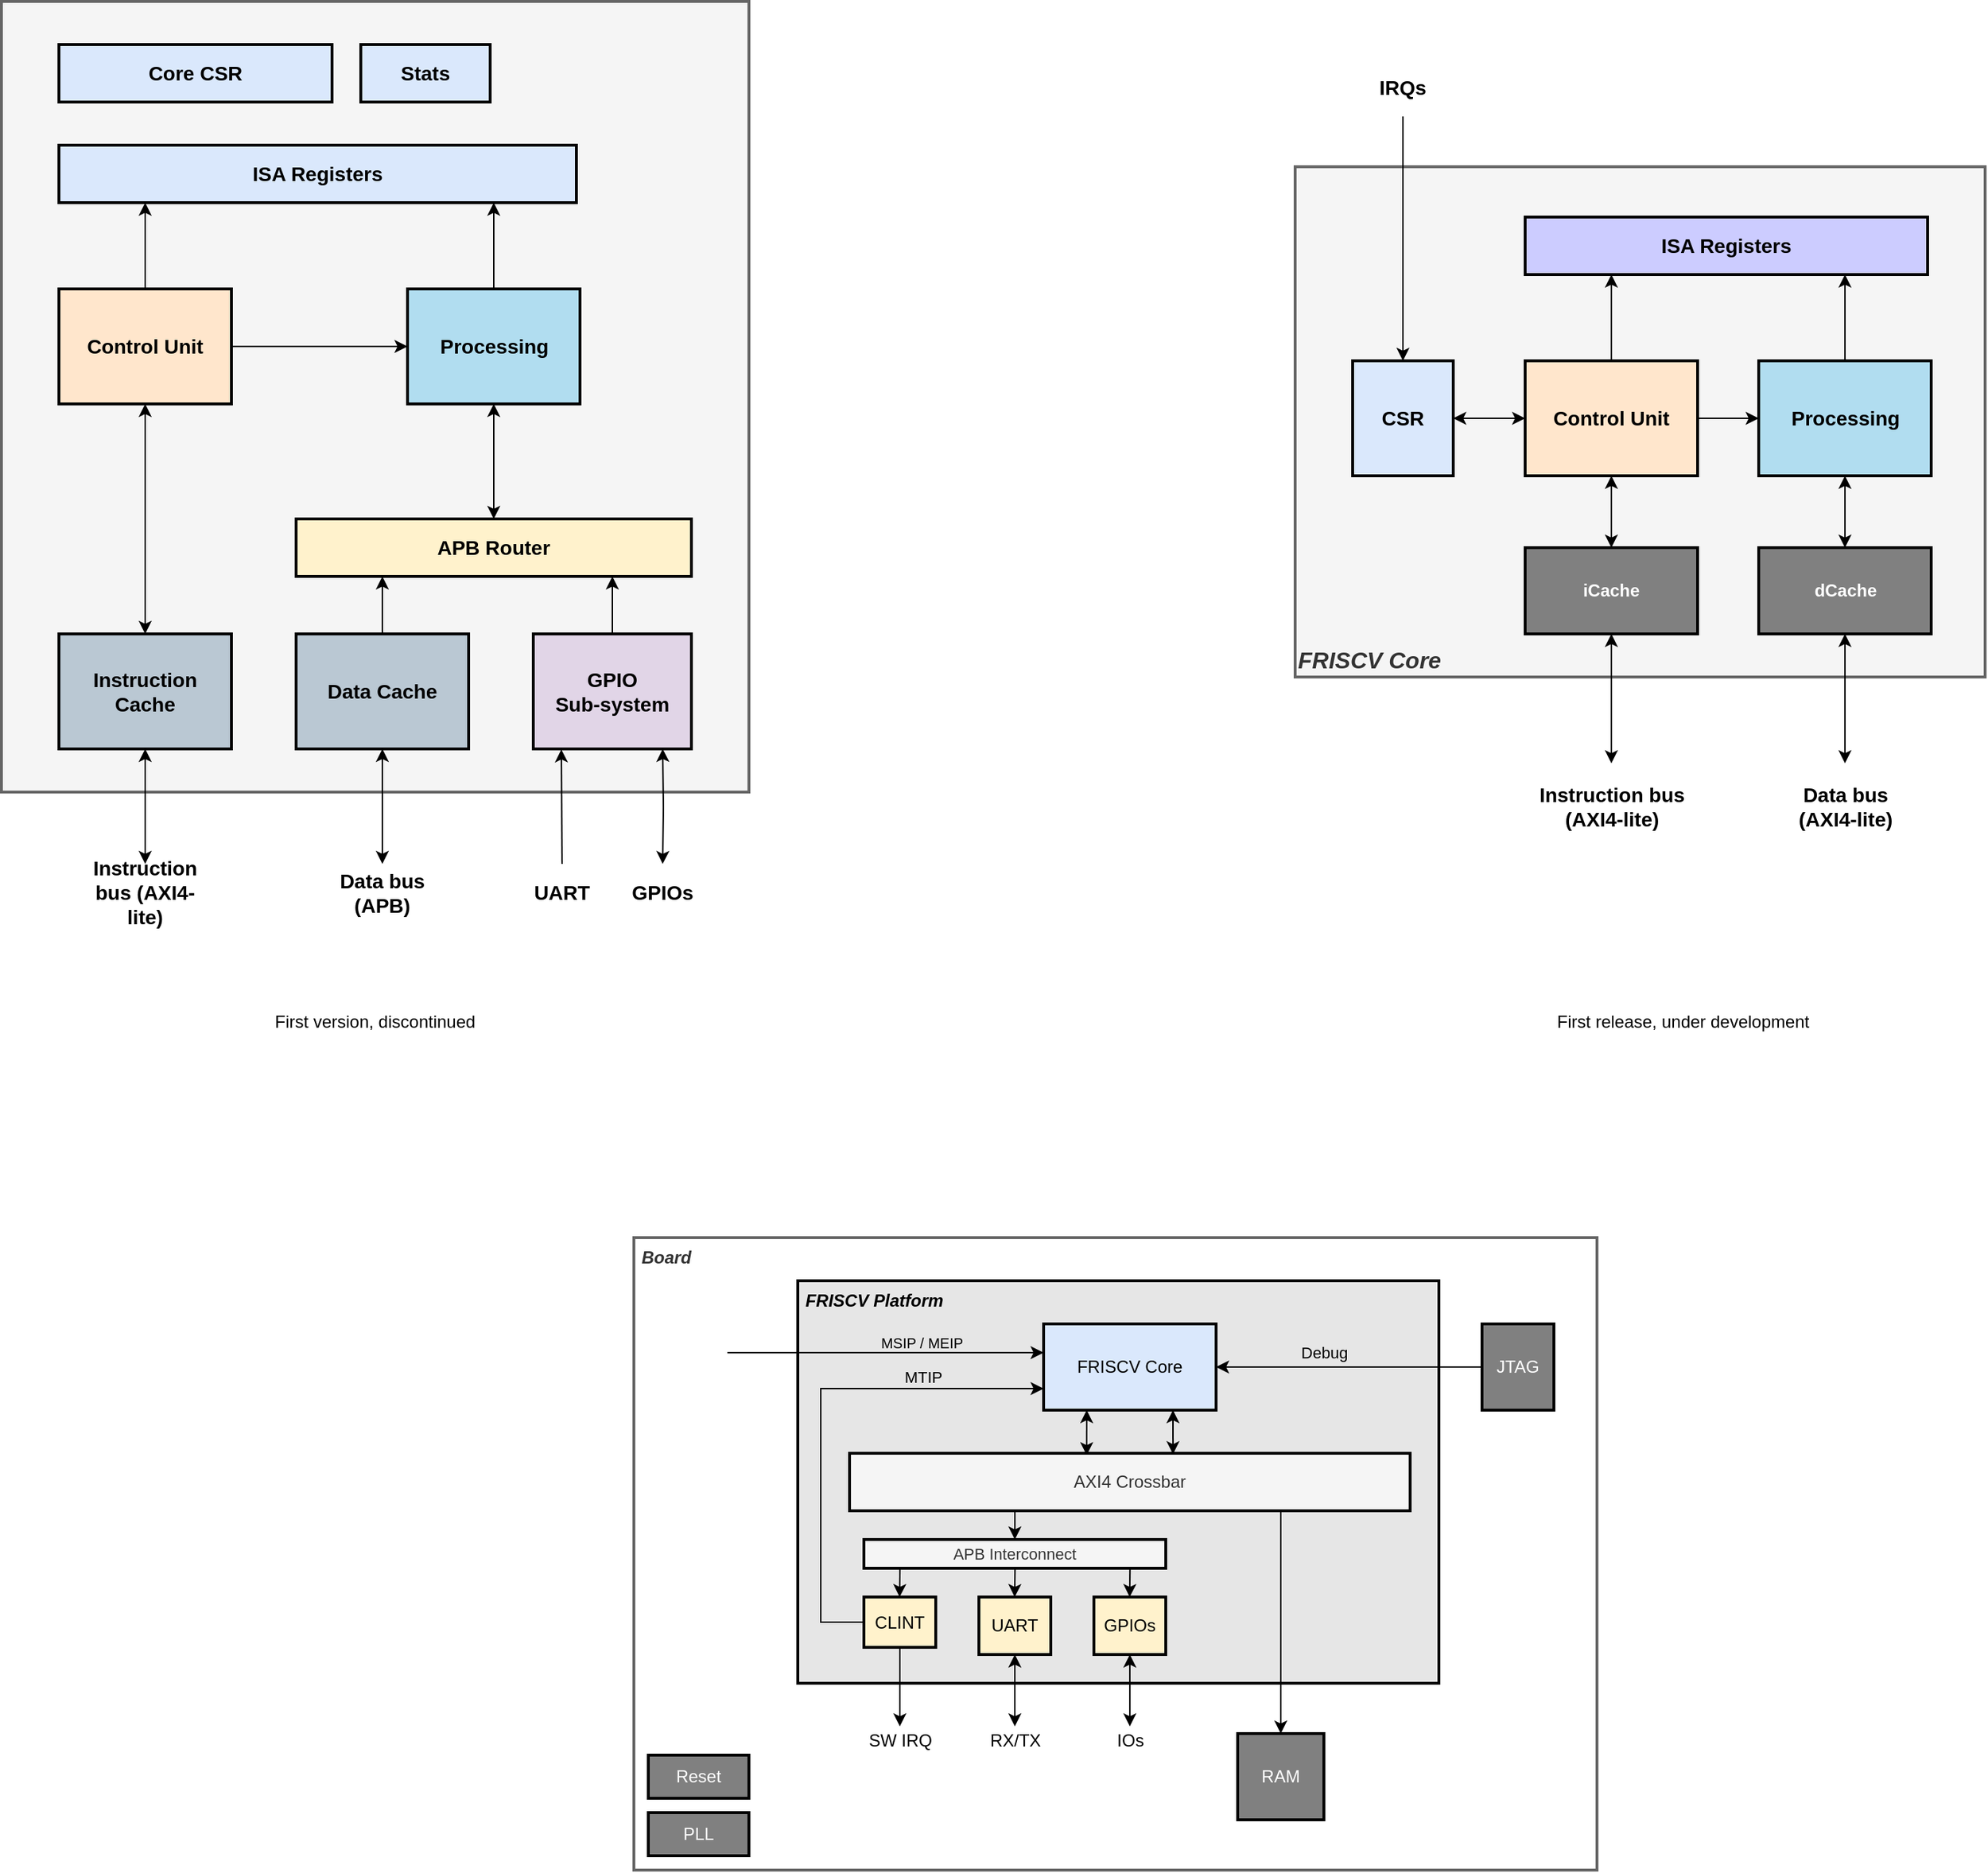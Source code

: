 <mxfile version="20.3.0" type="device" pages="8"><diagram id="mN8FOwnUT73ws6n5HeIg" name="Core/Platform"><mxGraphModel dx="1570" dy="1149" grid="1" gridSize="10" guides="1" tooltips="1" connect="1" arrows="1" fold="1" page="1" pageScale="1" pageWidth="827" pageHeight="1169" math="0" shadow="0"><root><mxCell id="0"/><mxCell id="1" parent="0"/><mxCell id="R2bJrqQEyKLvwm6H-iFT-2" value="" style="rounded=0;whiteSpace=wrap;html=1;strokeWidth=2;fillColor=#f5f5f5;strokeColor=#666666;fontColor=#333333;verticalAlign=top;align=right;fontSize=16;fontStyle=3" parent="1" vertex="1"><mxGeometry x="60" y="160" width="520" height="550" as="geometry"/></mxCell><mxCell id="AL-BwSKPmi1wRKBsyiYw-5" value="" style="edgeStyle=orthogonalEdgeStyle;rounded=0;orthogonalLoop=1;jettySize=auto;html=1;startArrow=classic;startFill=1;entryX=0.5;entryY=0;entryDx=0;entryDy=0;exitX=0.5;exitY=1;exitDx=0;exitDy=0;" parent="1" source="ozxh4GFc6Ai25g-vY9xJ-4" target="AL-BwSKPmi1wRKBsyiYw-15" edge="1"><mxGeometry relative="1" as="geometry"><mxPoint x="325" y="670" as="sourcePoint"/><mxPoint x="325" y="570" as="targetPoint"/></mxGeometry></mxCell><mxCell id="-v3yy3ViV5WwKEC1YrrE-3" style="edgeStyle=orthogonalEdgeStyle;rounded=0;orthogonalLoop=1;jettySize=auto;html=1;exitX=0.5;exitY=1;exitDx=0;exitDy=0;entryX=0.5;entryY=0;entryDx=0;entryDy=0;startArrow=classic;startFill=1;fontSize=14;" parent="1" source="AL-BwSKPmi1wRKBsyiYw-1" target="-v3yy3ViV5WwKEC1YrrE-1" edge="1"><mxGeometry relative="1" as="geometry"/></mxCell><mxCell id="dowkuxEkWjFtY-Ol8ZJ--4" style="edgeStyle=elbowEdgeStyle;rounded=0;sketch=0;jumpStyle=none;orthogonalLoop=1;jettySize=auto;html=1;exitX=0.5;exitY=0;exitDx=0;exitDy=0;fontColor=#000066;strokeColor=#000000;" parent="1" source="AL-BwSKPmi1wRKBsyiYw-1" target="AL-BwSKPmi1wRKBsyiYw-14" edge="1"><mxGeometry relative="1" as="geometry"/></mxCell><mxCell id="AL-BwSKPmi1wRKBsyiYw-1" value="Processing" style="rounded=0;whiteSpace=wrap;html=1;fillColor=#b1ddf0;strokeWidth=2;fontSize=14;fontStyle=1" parent="1" vertex="1"><mxGeometry x="342.5" y="360" width="120" height="80" as="geometry"/></mxCell><mxCell id="AL-BwSKPmi1wRKBsyiYw-3" value="" style="edgeStyle=orthogonalEdgeStyle;rounded=0;orthogonalLoop=1;jettySize=auto;html=1;startArrow=none;startFill=0;fontSize=14;" parent="1" source="AL-BwSKPmi1wRKBsyiYw-2" target="AL-BwSKPmi1wRKBsyiYw-1" edge="1"><mxGeometry relative="1" as="geometry"/></mxCell><mxCell id="ozxh4GFc6Ai25g-vY9xJ-3" value="" style="edgeStyle=orthogonalEdgeStyle;rounded=0;orthogonalLoop=1;jettySize=auto;html=1;startArrow=classic;startFill=1;fontSize=14;" parent="1" source="AL-BwSKPmi1wRKBsyiYw-2" target="ozxh4GFc6Ai25g-vY9xJ-1" edge="1"><mxGeometry relative="1" as="geometry"/></mxCell><mxCell id="dowkuxEkWjFtY-Ol8ZJ--5" style="edgeStyle=elbowEdgeStyle;rounded=0;sketch=0;jumpStyle=none;orthogonalLoop=1;jettySize=auto;html=1;exitX=0.5;exitY=0;exitDx=0;exitDy=0;fontColor=#000066;strokeColor=#000000;" parent="1" source="AL-BwSKPmi1wRKBsyiYw-2" target="AL-BwSKPmi1wRKBsyiYw-14" edge="1"><mxGeometry relative="1" as="geometry"/></mxCell><mxCell id="AL-BwSKPmi1wRKBsyiYw-2" value="Control Unit" style="rounded=0;whiteSpace=wrap;html=1;fillColor=#FFE6CC;strokeWidth=2;fontSize=14;fontStyle=1" parent="1" vertex="1"><mxGeometry x="100" y="360" width="120" height="80" as="geometry"/></mxCell><mxCell id="AL-BwSKPmi1wRKBsyiYw-6" style="edgeStyle=orthogonalEdgeStyle;rounded=0;orthogonalLoop=1;jettySize=auto;html=1;entryX=0.5;entryY=0;entryDx=0;entryDy=0;exitX=0.5;exitY=1;exitDx=0;exitDy=0;startArrow=classic;startFill=1;" parent="1" source="ozxh4GFc6Ai25g-vY9xJ-1" target="R2bJrqQEyKLvwm6H-iFT-1" edge="1"><mxGeometry relative="1" as="geometry"><mxPoint x="135" y="515" as="sourcePoint"/><mxPoint x="135" y="570" as="targetPoint"/></mxGeometry></mxCell><mxCell id="AL-BwSKPmi1wRKBsyiYw-11" value="" style="edgeStyle=orthogonalEdgeStyle;rounded=0;orthogonalLoop=1;jettySize=auto;html=1;" parent="1" edge="1"><mxGeometry relative="1" as="geometry"><mxPoint x="600" y="470" as="sourcePoint"/></mxGeometry></mxCell><mxCell id="AL-BwSKPmi1wRKBsyiYw-14" value="ISA Registers" style="rounded=0;whiteSpace=wrap;html=1;fillColor=#dae8fc;strokeWidth=2;fontSize=14;fontStyle=1" parent="1" vertex="1"><mxGeometry x="100" y="260" width="360" height="40" as="geometry"/></mxCell><mxCell id="AL-BwSKPmi1wRKBsyiYw-15" value="Data bus (APB)" style="text;html=1;strokeColor=none;fillColor=none;align=center;verticalAlign=middle;whiteSpace=wrap;rounded=0;fontStyle=1;fontSize=14;" parent="1" vertex="1"><mxGeometry x="290" y="760" width="70" height="40" as="geometry"/></mxCell><mxCell id="R2bJrqQEyKLvwm6H-iFT-1" value="Instruction bus (AXI4-lite)" style="text;html=1;strokeColor=none;fillColor=none;align=center;verticalAlign=middle;whiteSpace=wrap;rounded=0;fontStyle=1;fontSize=14;" parent="1" vertex="1"><mxGeometry x="125" y="760" width="70" height="40" as="geometry"/></mxCell><mxCell id="R2bJrqQEyKLvwm6H-iFT-4" value="Core CSR" style="rounded=0;whiteSpace=wrap;html=1;fillColor=#dae8fc;strokeWidth=2;fontSize=14;fontStyle=1" parent="1" vertex="1"><mxGeometry x="100" y="190" width="190" height="40" as="geometry"/></mxCell><mxCell id="ozxh4GFc6Ai25g-vY9xJ-1" value="Instruction Cache" style="rounded=0;whiteSpace=wrap;html=1;fillColor=#bac8d3;strokeWidth=2;fontSize=14;fontStyle=1" parent="1" vertex="1"><mxGeometry x="100" y="600" width="120" height="80" as="geometry"/></mxCell><mxCell id="dowkuxEkWjFtY-Ol8ZJ--3" style="edgeStyle=elbowEdgeStyle;rounded=0;sketch=0;jumpStyle=none;orthogonalLoop=1;jettySize=auto;html=1;exitX=0.5;exitY=0;exitDx=0;exitDy=0;fontColor=#000066;strokeColor=#000000;" parent="1" source="ozxh4GFc6Ai25g-vY9xJ-4" target="-v3yy3ViV5WwKEC1YrrE-1" edge="1"><mxGeometry relative="1" as="geometry"/></mxCell><mxCell id="ozxh4GFc6Ai25g-vY9xJ-4" value="Data Cache" style="rounded=0;whiteSpace=wrap;html=1;fillColor=#bac8d3;strokeWidth=2;fontSize=14;fontStyle=1" parent="1" vertex="1"><mxGeometry x="265" y="600" width="120" height="80" as="geometry"/></mxCell><mxCell id="e9mBjAB1ZH2INLOPOO_c-1" value="Stats" style="rounded=0;whiteSpace=wrap;html=1;fillColor=#dae8fc;strokeWidth=2;fontSize=14;fontStyle=1" parent="1" vertex="1"><mxGeometry x="310" y="190" width="90" height="40" as="geometry"/></mxCell><mxCell id="-v3yy3ViV5WwKEC1YrrE-1" value="APB Router" style="rounded=0;whiteSpace=wrap;html=1;fillColor=#fff2cc;strokeWidth=2;fontSize=14;fontStyle=1" parent="1" vertex="1"><mxGeometry x="265" y="520" width="275" height="40" as="geometry"/></mxCell><mxCell id="F1-grUMn6FnLq1Gr6WhW-3" style="edgeStyle=orthogonalEdgeStyle;rounded=0;orthogonalLoop=1;jettySize=auto;html=1;fontSize=14;startArrow=classic;startFill=1;entryX=0.5;entryY=0;entryDx=0;entryDy=0;" parent="1" target="F1-grUMn6FnLq1Gr6WhW-2" edge="1"><mxGeometry relative="1" as="geometry"><mxPoint x="520" y="680" as="sourcePoint"/><Array as="points"/></mxGeometry></mxCell><mxCell id="dowkuxEkWjFtY-Ol8ZJ--6" style="edgeStyle=elbowEdgeStyle;rounded=0;sketch=0;jumpStyle=none;orthogonalLoop=1;jettySize=auto;html=1;exitX=0.5;exitY=0;exitDx=0;exitDy=0;entryX=0.171;entryY=1.004;entryDx=0;entryDy=0;entryPerimeter=0;fontColor=#000066;strokeColor=#000000;" parent="1" source="-v3yy3ViV5WwKEC1YrrE-11" target="dowkuxEkWjFtY-Ol8ZJ--1" edge="1"><mxGeometry relative="1" as="geometry"/></mxCell><mxCell id="-v3yy3ViV5WwKEC1YrrE-11" value="UART&lt;br style=&quot;font-size: 14px&quot;&gt;" style="text;html=1;strokeColor=none;fillColor=none;align=center;verticalAlign=middle;whiteSpace=wrap;rounded=0;fontSize=14;fontStyle=1" parent="1" vertex="1"><mxGeometry x="430" y="760" width="40" height="40" as="geometry"/></mxCell><mxCell id="F1-grUMn6FnLq1Gr6WhW-2" value="GPIOs" style="text;html=1;strokeColor=none;fillColor=none;align=center;verticalAlign=middle;whiteSpace=wrap;rounded=0;fontSize=14;fontStyle=1" parent="1" vertex="1"><mxGeometry x="490" y="760" width="60" height="40" as="geometry"/></mxCell><mxCell id="dowkuxEkWjFtY-Ol8ZJ--2" style="edgeStyle=elbowEdgeStyle;rounded=0;sketch=0;jumpStyle=none;orthogonalLoop=1;jettySize=auto;html=1;exitX=0.5;exitY=0;exitDx=0;exitDy=0;fontColor=#000066;strokeColor=#000000;" parent="1" source="dowkuxEkWjFtY-Ol8ZJ--1" target="-v3yy3ViV5WwKEC1YrrE-1" edge="1"><mxGeometry relative="1" as="geometry"/></mxCell><mxCell id="dowkuxEkWjFtY-Ol8ZJ--1" value="GPIO &lt;br&gt;Sub-system" style="rounded=0;whiteSpace=wrap;html=1;fillColor=#e1d5e7;strokeWidth=2;fontSize=14;fontStyle=1" parent="1" vertex="1"><mxGeometry x="430" y="600" width="110" height="80" as="geometry"/></mxCell><mxCell id="fwhb8pOqxNY1XDBFa4QK-1" value="FRISCV Core" style="rounded=0;whiteSpace=wrap;html=1;strokeWidth=2;fillColor=#f5f5f5;strokeColor=#666666;fontColor=#333333;fontSize=16;verticalAlign=bottom;align=left;fontStyle=3" parent="1" vertex="1"><mxGeometry x="960" y="275" width="480" height="355" as="geometry"/></mxCell><mxCell id="fwhb8pOqxNY1XDBFa4QK-2" value="" style="edgeStyle=orthogonalEdgeStyle;rounded=0;orthogonalLoop=1;jettySize=auto;html=1;startArrow=classic;startFill=1;entryX=0.5;entryY=0;entryDx=0;entryDy=0;exitX=0.5;exitY=1;exitDx=0;exitDy=0;" parent="1" source="fwhb8pOqxNY1XDBFa4QK-19" target="fwhb8pOqxNY1XDBFa4QK-12" edge="1"><mxGeometry relative="1" as="geometry"><mxPoint x="1342.5" y="610" as="sourcePoint"/><mxPoint x="1342.5" y="510" as="targetPoint"/></mxGeometry></mxCell><mxCell id="fwhb8pOqxNY1XDBFa4QK-3" style="edgeStyle=orthogonalEdgeStyle;rounded=0;orthogonalLoop=1;jettySize=auto;html=1;exitX=0.5;exitY=1;exitDx=0;exitDy=0;startArrow=classic;startFill=1;fontSize=14;" parent="1" source="fwhb8pOqxNY1XDBFa4QK-5" target="fwhb8pOqxNY1XDBFa4QK-19" edge="1"><mxGeometry relative="1" as="geometry"><mxPoint x="1342.5" y="570" as="targetPoint"/></mxGeometry></mxCell><mxCell id="fwhb8pOqxNY1XDBFa4QK-4" style="edgeStyle=elbowEdgeStyle;rounded=0;sketch=0;jumpStyle=none;orthogonalLoop=1;jettySize=auto;html=1;exitX=0.5;exitY=0;exitDx=0;exitDy=0;fontColor=#000066;strokeColor=#000000;" parent="1" source="fwhb8pOqxNY1XDBFa4QK-5" target="fwhb8pOqxNY1XDBFa4QK-11" edge="1"><mxGeometry relative="1" as="geometry"/></mxCell><mxCell id="fwhb8pOqxNY1XDBFa4QK-5" value="Processing" style="rounded=0;whiteSpace=wrap;html=1;fillColor=#b1ddf0;strokeWidth=2;fontSize=14;fontStyle=1" parent="1" vertex="1"><mxGeometry x="1282.5" y="410" width="120" height="80" as="geometry"/></mxCell><mxCell id="fwhb8pOqxNY1XDBFa4QK-6" value="" style="edgeStyle=orthogonalEdgeStyle;rounded=0;orthogonalLoop=1;jettySize=auto;html=1;startArrow=none;startFill=0;fontSize=14;" parent="1" source="fwhb8pOqxNY1XDBFa4QK-9" target="fwhb8pOqxNY1XDBFa4QK-5" edge="1"><mxGeometry relative="1" as="geometry"/></mxCell><mxCell id="fwhb8pOqxNY1XDBFa4QK-7" value="" style="edgeStyle=orthogonalEdgeStyle;rounded=0;orthogonalLoop=1;jettySize=auto;html=1;startArrow=classic;startFill=1;fontSize=14;" parent="1" source="fwhb8pOqxNY1XDBFa4QK-9" target="fwhb8pOqxNY1XDBFa4QK-18" edge="1"><mxGeometry relative="1" as="geometry"/></mxCell><mxCell id="fwhb8pOqxNY1XDBFa4QK-8" style="edgeStyle=elbowEdgeStyle;rounded=0;sketch=0;jumpStyle=none;orthogonalLoop=1;jettySize=auto;html=1;exitX=0.5;exitY=0;exitDx=0;exitDy=0;fontColor=#000066;strokeColor=#000000;" parent="1" source="fwhb8pOqxNY1XDBFa4QK-9" edge="1"><mxGeometry relative="1" as="geometry"><mxPoint x="1180" y="350" as="targetPoint"/></mxGeometry></mxCell><mxCell id="fwhb8pOqxNY1XDBFa4QK-9" value="Control Unit" style="rounded=0;whiteSpace=wrap;html=1;fillColor=#FFE6CC;strokeWidth=2;fontSize=14;fontStyle=1" parent="1" vertex="1"><mxGeometry x="1120" y="410" width="120" height="80" as="geometry"/></mxCell><mxCell id="fwhb8pOqxNY1XDBFa4QK-10" style="edgeStyle=orthogonalEdgeStyle;rounded=0;orthogonalLoop=1;jettySize=auto;html=1;entryX=0.5;entryY=0;entryDx=0;entryDy=0;exitX=0.5;exitY=1;exitDx=0;exitDy=0;startArrow=classic;startFill=1;" parent="1" source="fwhb8pOqxNY1XDBFa4QK-18" target="fwhb8pOqxNY1XDBFa4QK-13" edge="1"><mxGeometry relative="1" as="geometry"><mxPoint x="1155" y="455" as="sourcePoint"/><mxPoint x="1155" y="510" as="targetPoint"/></mxGeometry></mxCell><mxCell id="fwhb8pOqxNY1XDBFa4QK-11" value="ISA Registers" style="rounded=0;whiteSpace=wrap;html=1;fillColor=#CCCCFF;strokeWidth=2;fontSize=14;fontStyle=1" parent="1" vertex="1"><mxGeometry x="1120" y="310" width="280" height="40" as="geometry"/></mxCell><mxCell id="fwhb8pOqxNY1XDBFa4QK-12" value="Data bus (AXI4-lite)" style="text;html=1;strokeColor=none;fillColor=none;align=center;verticalAlign=middle;whiteSpace=wrap;rounded=0;fontStyle=1;fontSize=14;" parent="1" vertex="1"><mxGeometry x="1307.5" y="690" width="70" height="60" as="geometry"/></mxCell><mxCell id="fwhb8pOqxNY1XDBFa4QK-13" value="Instruction bus (AXI4-lite)" style="text;html=1;strokeColor=none;fillColor=none;align=center;verticalAlign=middle;whiteSpace=wrap;rounded=0;fontStyle=1;fontSize=14;" parent="1" vertex="1"><mxGeometry x="1127.5" y="690" width="105" height="60" as="geometry"/></mxCell><mxCell id="fwhb8pOqxNY1XDBFa4QK-15" style="edgeStyle=orthogonalEdgeStyle;rounded=0;orthogonalLoop=1;jettySize=auto;html=1;exitX=1;exitY=0.5;exitDx=0;exitDy=0;entryX=0;entryY=0.5;entryDx=0;entryDy=0;startArrow=classic;startFill=1;" parent="1" source="fwhb8pOqxNY1XDBFa4QK-16" target="fwhb8pOqxNY1XDBFa4QK-9" edge="1"><mxGeometry relative="1" as="geometry"/></mxCell><mxCell id="fwhb8pOqxNY1XDBFa4QK-16" value="CSR" style="rounded=0;whiteSpace=wrap;html=1;fillColor=#dae8fc;strokeWidth=2;fontSize=14;fontStyle=1" parent="1" vertex="1"><mxGeometry x="1000" y="410" width="70" height="80" as="geometry"/></mxCell><mxCell id="fwhb8pOqxNY1XDBFa4QK-18" value="iCache" style="rounded=0;whiteSpace=wrap;html=1;fillColor=#808080;strokeWidth=2;fontSize=12;fontStyle=1;fontColor=#FFFFFF;" parent="1" vertex="1"><mxGeometry x="1120" y="540" width="120" height="60" as="geometry"/></mxCell><mxCell id="fwhb8pOqxNY1XDBFa4QK-19" value="dCache" style="rounded=0;whiteSpace=wrap;html=1;fillColor=#808080;strokeWidth=2;fontSize=12;fontStyle=1;fontColor=#FFFFFF;" parent="1" vertex="1"><mxGeometry x="1282.5" y="540" width="120" height="60" as="geometry"/></mxCell><mxCell id="fwhb8pOqxNY1XDBFa4QK-21" style="edgeStyle=orthogonalEdgeStyle;rounded=0;orthogonalLoop=1;jettySize=auto;html=1;exitX=0.5;exitY=1;exitDx=0;exitDy=0;startArrow=none;startFill=0;entryX=0.5;entryY=0;entryDx=0;entryDy=0;" parent="1" source="fwhb8pOqxNY1XDBFa4QK-23" target="fwhb8pOqxNY1XDBFa4QK-16" edge="1"><mxGeometry relative="1" as="geometry"><mxPoint x="1035" y="240" as="sourcePoint"/><mxPoint x="1035" y="300" as="targetPoint"/></mxGeometry></mxCell><mxCell id="fwhb8pOqxNY1XDBFa4QK-23" value="IRQs" style="text;html=1;strokeColor=none;fillColor=none;align=center;verticalAlign=middle;whiteSpace=wrap;rounded=0;fontStyle=1;fontSize=14;" parent="1" vertex="1"><mxGeometry x="1000" y="200" width="70" height="40" as="geometry"/></mxCell><mxCell id="K1ktZlpuMkpnQp5TUX2i-1" value="First version, discontinued" style="text;html=1;strokeColor=none;fillColor=none;align=center;verticalAlign=middle;whiteSpace=wrap;rounded=0;fontColor=#000000;" parent="1" vertex="1"><mxGeometry x="230" y="860" width="180" height="20" as="geometry"/></mxCell><mxCell id="K1ktZlpuMkpnQp5TUX2i-2" value="First release, under development" style="text;html=1;strokeColor=none;fillColor=none;align=center;verticalAlign=middle;whiteSpace=wrap;rounded=0;fontColor=#000000;" parent="1" vertex="1"><mxGeometry x="1140" y="860" width="180" height="20" as="geometry"/></mxCell><mxCell id="8124HgFZgm2TEYcWBktD-1" value="&amp;nbsp;Board" style="rounded=0;whiteSpace=wrap;html=1;align=left;verticalAlign=top;fontStyle=3;fillColor=#FFFFFF;strokeColor=#666666;fontColor=#333333;strokeWidth=2;" parent="1" vertex="1"><mxGeometry x="500" y="1020" width="670" height="440" as="geometry"/></mxCell><mxCell id="8124HgFZgm2TEYcWBktD-2" value="&amp;nbsp;FRISCV Platform" style="rounded=0;whiteSpace=wrap;html=1;align=left;verticalAlign=top;fontStyle=3;strokeWidth=2;fillColor=#E6E6E6;" parent="1" vertex="1"><mxGeometry x="614" y="1050" width="446" height="280" as="geometry"/></mxCell><mxCell id="8124HgFZgm2TEYcWBktD-3" style="edgeStyle=orthogonalEdgeStyle;rounded=0;orthogonalLoop=1;jettySize=auto;html=1;exitX=0.75;exitY=1;exitDx=0;exitDy=0;entryX=0.577;entryY=0.016;entryDx=0;entryDy=0;entryPerimeter=0;fontColor=#000000;startArrow=classic;startFill=1;" parent="1" source="8124HgFZgm2TEYcWBktD-5" target="8124HgFZgm2TEYcWBktD-6" edge="1"><mxGeometry relative="1" as="geometry"/></mxCell><mxCell id="8124HgFZgm2TEYcWBktD-4" style="edgeStyle=orthogonalEdgeStyle;rounded=0;orthogonalLoop=1;jettySize=auto;html=1;exitX=0.25;exitY=1;exitDx=0;exitDy=0;entryX=0.423;entryY=0.033;entryDx=0;entryDy=0;entryPerimeter=0;fontColor=#000000;startArrow=classic;startFill=1;" parent="1" source="8124HgFZgm2TEYcWBktD-5" target="8124HgFZgm2TEYcWBktD-6" edge="1"><mxGeometry relative="1" as="geometry"/></mxCell><mxCell id="8124HgFZgm2TEYcWBktD-5" value="FRISCV Core" style="rounded=0;whiteSpace=wrap;html=1;strokeWidth=2;fillColor=#dae8fc;strokeColor=#000000;" parent="1" vertex="1"><mxGeometry x="785" y="1080" width="120" height="60" as="geometry"/></mxCell><mxCell id="8124HgFZgm2TEYcWBktD-6" value="AXI4 Crossbar" style="rounded=0;whiteSpace=wrap;html=1;fillColor=#f5f5f5;fontColor=#333333;strokeWidth=2;" parent="1" vertex="1"><mxGeometry x="650" y="1170" width="390" height="40" as="geometry"/></mxCell><mxCell id="8124HgFZgm2TEYcWBktD-7" style="edgeStyle=orthogonalEdgeStyle;rounded=0;orthogonalLoop=1;jettySize=auto;html=1;fontColor=#FFFFFF;exitX=0.5;exitY=1;exitDx=0;exitDy=0;" parent="1" source="8124HgFZgm2TEYcWBktD-8" target="8124HgFZgm2TEYcWBktD-19" edge="1"><mxGeometry relative="1" as="geometry"><mxPoint x="685" y="1370" as="targetPoint"/></mxGeometry></mxCell><mxCell id="8124HgFZgm2TEYcWBktD-8" value="CLINT" style="rounded=0;whiteSpace=wrap;html=1;fillColor=#fff2cc;strokeWidth=2;" parent="1" vertex="1"><mxGeometry x="660" y="1270" width="50" height="35" as="geometry"/></mxCell><mxCell id="8124HgFZgm2TEYcWBktD-9" value="UART" style="rounded=0;whiteSpace=wrap;html=1;fillColor=#fff2cc;strokeWidth=2;" parent="1" vertex="1"><mxGeometry x="740" y="1270" width="50" height="40" as="geometry"/></mxCell><mxCell id="8124HgFZgm2TEYcWBktD-10" style="edgeStyle=orthogonalEdgeStyle;rounded=0;orthogonalLoop=1;jettySize=auto;html=1;exitX=0;exitY=0.5;exitDx=0;exitDy=0;entryX=0;entryY=0.75;entryDx=0;entryDy=0;fontColor=#FFFFFF;" parent="1" source="8124HgFZgm2TEYcWBktD-8" target="8124HgFZgm2TEYcWBktD-5" edge="1"><mxGeometry relative="1" as="geometry"><Array as="points"><mxPoint x="630" y="1288"/><mxPoint x="630" y="1125"/></Array></mxGeometry></mxCell><mxCell id="8124HgFZgm2TEYcWBktD-11" value="MTIP" style="edgeLabel;html=1;align=center;verticalAlign=middle;resizable=0;points=[];fontColor=#000000;spacing=2;labelBackgroundColor=none;" parent="8124HgFZgm2TEYcWBktD-10" vertex="1" connectable="0"><mxGeometry x="0.677" y="1" relative="1" as="geometry"><mxPoint x="-28" y="-7" as="offset"/></mxGeometry></mxCell><mxCell id="8124HgFZgm2TEYcWBktD-12" value="GPIOs" style="rounded=0;whiteSpace=wrap;html=1;fillColor=#fff2cc;strokeWidth=2;" parent="1" vertex="1"><mxGeometry x="820" y="1270" width="50" height="40" as="geometry"/></mxCell><mxCell id="8124HgFZgm2TEYcWBktD-13" style="edgeStyle=orthogonalEdgeStyle;rounded=0;orthogonalLoop=1;jettySize=auto;html=1;exitX=0.75;exitY=1;exitDx=0;exitDy=0;entryX=0.5;entryY=0;entryDx=0;entryDy=0;" parent="1" source="8124HgFZgm2TEYcWBktD-6" target="8124HgFZgm2TEYcWBktD-14" edge="1"><mxGeometry relative="1" as="geometry"><Array as="points"><mxPoint x="950" y="1210"/></Array></mxGeometry></mxCell><mxCell id="8124HgFZgm2TEYcWBktD-14" value="RAM" style="rounded=0;whiteSpace=wrap;html=1;fillColor=#808080;strokeWidth=2;fontColor=#FFFFFF;" parent="1" vertex="1"><mxGeometry x="920" y="1365" width="60" height="60" as="geometry"/></mxCell><mxCell id="8124HgFZgm2TEYcWBktD-17" value="PLL" style="rounded=0;whiteSpace=wrap;html=1;fillColor=#808080;strokeWidth=2;fontColor=#FFFFFF;" parent="1" vertex="1"><mxGeometry x="510" y="1420" width="70" height="30" as="geometry"/></mxCell><mxCell id="8124HgFZgm2TEYcWBktD-18" value="Reset" style="rounded=0;whiteSpace=wrap;html=1;fillColor=#808080;strokeWidth=2;fontColor=#FFFFFF;" parent="1" vertex="1"><mxGeometry x="510" y="1380" width="70" height="30" as="geometry"/></mxCell><mxCell id="8124HgFZgm2TEYcWBktD-19" value="SW IRQ" style="text;html=1;strokeColor=none;fillColor=none;align=center;verticalAlign=middle;whiteSpace=wrap;rounded=0;" parent="1" vertex="1"><mxGeometry x="657.5" y="1360" width="55" height="20" as="geometry"/></mxCell><mxCell id="8124HgFZgm2TEYcWBktD-20" value="" style="edgeStyle=orthogonalEdgeStyle;rounded=0;orthogonalLoop=1;jettySize=auto;html=1;fontColor=#000000;entryX=1;entryY=0.5;entryDx=0;entryDy=0;" parent="1" source="8124HgFZgm2TEYcWBktD-22" target="8124HgFZgm2TEYcWBktD-5" edge="1"><mxGeometry relative="1" as="geometry"/></mxCell><mxCell id="8124HgFZgm2TEYcWBktD-21" value="Debug" style="edgeLabel;html=1;align=center;verticalAlign=middle;resizable=0;points=[];fontColor=#000000;labelBackgroundColor=none;" parent="8124HgFZgm2TEYcWBktD-20" vertex="1" connectable="0"><mxGeometry x="0.214" y="1" relative="1" as="geometry"><mxPoint x="2" y="-11" as="offset"/></mxGeometry></mxCell><mxCell id="8124HgFZgm2TEYcWBktD-22" value="JTAG" style="rounded=0;whiteSpace=wrap;html=1;fillColor=#808080;strokeWidth=2;fontColor=#FFFFFF;strokeColor=default;" parent="1" vertex="1"><mxGeometry x="1090" y="1080" width="50" height="60" as="geometry"/></mxCell><mxCell id="8124HgFZgm2TEYcWBktD-23" style="edgeStyle=orthogonalEdgeStyle;rounded=0;orthogonalLoop=1;jettySize=auto;html=1;exitX=0.5;exitY=0;exitDx=0;exitDy=0;entryX=0.5;entryY=1;entryDx=0;entryDy=0;fontColor=#000000;startArrow=classic;startFill=1;" parent="1" source="8124HgFZgm2TEYcWBktD-24" target="8124HgFZgm2TEYcWBktD-9" edge="1"><mxGeometry relative="1" as="geometry"/></mxCell><mxCell id="8124HgFZgm2TEYcWBktD-24" value="RX/TX" style="text;html=1;strokeColor=none;fillColor=none;align=center;verticalAlign=middle;whiteSpace=wrap;rounded=0;" parent="1" vertex="1"><mxGeometry x="737.5" y="1360" width="55" height="20" as="geometry"/></mxCell><mxCell id="8124HgFZgm2TEYcWBktD-25" style="edgeStyle=orthogonalEdgeStyle;rounded=0;orthogonalLoop=1;jettySize=auto;html=1;exitX=0.5;exitY=0;exitDx=0;exitDy=0;fontColor=#000000;startArrow=classic;startFill=1;" parent="1" source="8124HgFZgm2TEYcWBktD-26" target="8124HgFZgm2TEYcWBktD-12" edge="1"><mxGeometry relative="1" as="geometry"><mxPoint x="845" y="1405" as="sourcePoint"/></mxGeometry></mxCell><mxCell id="8124HgFZgm2TEYcWBktD-26" value="IOs" style="text;html=1;strokeColor=none;fillColor=none;align=center;verticalAlign=middle;whiteSpace=wrap;rounded=0;" parent="1" vertex="1"><mxGeometry x="817.5" y="1360" width="55" height="20" as="geometry"/></mxCell><mxCell id="8124HgFZgm2TEYcWBktD-27" style="edgeStyle=orthogonalEdgeStyle;rounded=0;orthogonalLoop=1;jettySize=auto;html=1;exitX=0.295;exitY=0.984;exitDx=0;exitDy=0;startArrow=none;startFill=0;entryX=0.5;entryY=0;entryDx=0;entryDy=0;exitPerimeter=0;" parent="1" source="8124HgFZgm2TEYcWBktD-6" target="8124HgFZgm2TEYcWBktD-28" edge="1"><mxGeometry relative="1" as="geometry"><mxPoint x="804" y="1210" as="sourcePoint"/></mxGeometry></mxCell><mxCell id="8124HgFZgm2TEYcWBktD-28" value="APB Interconnect" style="rounded=0;whiteSpace=wrap;html=1;fillColor=#f5f5f5;fontColor=#333333;strokeWidth=2;fontSize=11;" parent="1" vertex="1"><mxGeometry x="660" y="1230" width="210" height="20" as="geometry"/></mxCell><mxCell id="8124HgFZgm2TEYcWBktD-29" style="edgeStyle=orthogonalEdgeStyle;rounded=0;orthogonalLoop=1;jettySize=auto;html=1;exitX=0.5;exitY=0;exitDx=0;exitDy=0;startArrow=none;startFill=0;entryX=0.5;entryY=0;entryDx=0;entryDy=0;" parent="1" edge="1"><mxGeometry relative="1" as="geometry"><mxPoint x="765.13" y="1250" as="sourcePoint"/><mxPoint x="764.88" y="1270" as="targetPoint"/></mxGeometry></mxCell><mxCell id="8124HgFZgm2TEYcWBktD-30" style="edgeStyle=orthogonalEdgeStyle;rounded=0;orthogonalLoop=1;jettySize=auto;html=1;exitX=0.5;exitY=0;exitDx=0;exitDy=0;startArrow=none;startFill=0;entryX=0.5;entryY=0;entryDx=0;entryDy=0;" parent="1" edge="1"><mxGeometry relative="1" as="geometry"><mxPoint x="845.13" y="1250" as="sourcePoint"/><mxPoint x="844.88" y="1270" as="targetPoint"/></mxGeometry></mxCell><mxCell id="8124HgFZgm2TEYcWBktD-31" style="edgeStyle=orthogonalEdgeStyle;rounded=0;orthogonalLoop=1;jettySize=auto;html=1;exitX=0.5;exitY=0;exitDx=0;exitDy=0;startArrow=none;startFill=0;entryX=0.5;entryY=0;entryDx=0;entryDy=0;" parent="1" edge="1"><mxGeometry relative="1" as="geometry"><mxPoint x="685.07" y="1250" as="sourcePoint"/><mxPoint x="684.82" y="1270" as="targetPoint"/></mxGeometry></mxCell><mxCell id="RrHp-GEGPcpubeUNbohM-2" value="" style="endArrow=classic;html=1;rounded=0;fontSize=14;fontColor=#000000;endSize=6;strokeColor=#000000;" parent="1" edge="1"><mxGeometry width="50" height="50" relative="1" as="geometry"><mxPoint x="565" y="1100" as="sourcePoint"/><mxPoint x="785" y="1100" as="targetPoint"/></mxGeometry></mxCell><mxCell id="RrHp-GEGPcpubeUNbohM-3" value="MSIP / MEIP" style="edgeLabel;html=1;align=center;verticalAlign=middle;resizable=0;points=[];fontSize=10;fontColor=#000000;labelBackgroundColor=none;" parent="RrHp-GEGPcpubeUNbohM-2" vertex="1" connectable="0"><mxGeometry x="-0.764" y="-2" relative="1" as="geometry"><mxPoint x="109" y="-9" as="offset"/></mxGeometry></mxCell></root></mxGraphModel></diagram><diagram id="-mWS_6m01kJuJlsmpj97" name="Control Unit"><mxGraphModel dx="2397" dy="1149" grid="1" gridSize="10" guides="1" tooltips="1" connect="1" arrows="1" fold="1" page="1" pageScale="1" pageWidth="827" pageHeight="1169" math="0" shadow="0"><root><mxCell id="TwmqjhcTazAsne_PxizG-0"/><mxCell id="TwmqjhcTazAsne_PxizG-1" parent="TwmqjhcTazAsne_PxizG-0"/><mxCell id="TwmqjhcTazAsne_PxizG-12" value="" style="rounded=0;whiteSpace=wrap;html=1;strokeWidth=2;" parent="TwmqjhcTazAsne_PxizG-1" vertex="1"><mxGeometry x="110" y="170" width="300" height="380" as="geometry"/></mxCell><mxCell id="TwmqjhcTazAsne_PxizG-7" value="" style="edgeStyle=orthogonalEdgeStyle;rounded=0;orthogonalLoop=1;jettySize=auto;html=1;startArrow=none;startFill=0;exitX=0.51;exitY=0.994;exitDx=0;exitDy=0;entryX=0.5;entryY=0;entryDx=0;entryDy=0;exitPerimeter=0;" parent="TwmqjhcTazAsne_PxizG-1" source="g16A-U_gdJpeQueMI-DL-85" target="TwmqjhcTazAsne_PxizG-3" edge="1"><mxGeometry relative="1" as="geometry"><mxPoint x="330.5" y="250" as="sourcePoint"/></mxGeometry></mxCell><mxCell id="TwmqjhcTazAsne_PxizG-8" value="" style="edgeStyle=orthogonalEdgeStyle;rounded=0;orthogonalLoop=1;jettySize=auto;html=1;startArrow=none;startFill=0;" parent="TwmqjhcTazAsne_PxizG-1" source="TwmqjhcTazAsne_PxizG-3" target="TwmqjhcTazAsne_PxizG-6" edge="1"><mxGeometry relative="1" as="geometry"/></mxCell><mxCell id="TyIxlJZ-NvTv0z_2jQwT-7" value="&lt;span style=&quot;font-size: 12px; background-color: rgb(248, 249, 250);&quot;&gt;instructions&lt;/span&gt;" style="edgeLabel;html=1;align=center;verticalAlign=middle;resizable=0;points=[];fontSize=14;fontColor=#000000;" parent="TwmqjhcTazAsne_PxizG-8" vertex="1" connectable="0"><mxGeometry x="-0.117" y="2" relative="1" as="geometry"><mxPoint y="1" as="offset"/></mxGeometry></mxCell><mxCell id="TwmqjhcTazAsne_PxizG-9" value="" style="edgeStyle=orthogonalEdgeStyle;rounded=0;orthogonalLoop=1;jettySize=auto;html=1;startArrow=none;startFill=0;entryX=0;entryY=0.5;entryDx=0;entryDy=0;" parent="TwmqjhcTazAsne_PxizG-1" source="TwmqjhcTazAsne_PxizG-3" edge="1"><mxGeometry relative="1" as="geometry"><mxPoint x="480.5" y="310" as="targetPoint"/></mxGeometry></mxCell><mxCell id="TwmqjhcTazAsne_PxizG-3" value="Instruction Decoder" style="rounded=0;whiteSpace=wrap;html=1;fillColor=#CCE5FF;strokeWidth=2;fontSize=14;fontStyle=1" parent="TwmqjhcTazAsne_PxizG-1" vertex="1"><mxGeometry x="270.5" y="280" width="120" height="60" as="geometry"/></mxCell><mxCell id="mo1hDhrDqw5Up_IrfxpG-7" style="edgeStyle=orthogonalEdgeStyle;rounded=0;orthogonalLoop=1;jettySize=auto;html=1;exitX=0.25;exitY=1;exitDx=0;exitDy=0;fontSize=14;startArrow=none;startFill=0;entryX=1;entryY=0.5;entryDx=0;entryDy=0;" parent="TwmqjhcTazAsne_PxizG-1" source="TwmqjhcTazAsne_PxizG-6" target="TyIxlJZ-NvTv0z_2jQwT-4" edge="1"><mxGeometry relative="1" as="geometry"><mxPoint x="160" y="480" as="targetPoint"/><Array as="points"><mxPoint x="301" y="510"/></Array></mxGeometry></mxCell><mxCell id="TwmqjhcTazAsne_PxizG-6" value="Sequencer" style="rounded=0;whiteSpace=wrap;html=1;fillColor=#b1ddf0;strokeWidth=2;fontSize=14;fontStyle=1" parent="TwmqjhcTazAsne_PxizG-1" vertex="1"><mxGeometry x="270.5" y="400" width="120" height="60" as="geometry"/></mxCell><mxCell id="TwmqjhcTazAsne_PxizG-17" style="edgeStyle=orthogonalEdgeStyle;rounded=0;orthogonalLoop=1;jettySize=auto;html=1;exitX=0.5;exitY=1;exitDx=0;exitDy=0;startArrow=none;startFill=0;fontSize=14;" parent="TwmqjhcTazAsne_PxizG-1" edge="1"><mxGeometry relative="1" as="geometry"><mxPoint x="378.5" y="380" as="sourcePoint"/><mxPoint x="378.5" y="380" as="targetPoint"/></mxGeometry></mxCell><mxCell id="ShdoF9GAUHZTcsvE52a3-2" value="" style="edgeStyle=orthogonalEdgeStyle;rounded=0;orthogonalLoop=1;jettySize=auto;html=1;startArrow=none;startFill=0;fontSize=14;entryX=0.5;entryY=0;entryDx=0;entryDy=0;exitX=0.75;exitY=1;exitDx=0;exitDy=0;" parent="TwmqjhcTazAsne_PxizG-1" source="TwmqjhcTazAsne_PxizG-6" target="ShdoF9GAUHZTcsvE52a3-1" edge="1"><mxGeometry relative="1" as="geometry"/></mxCell><mxCell id="g16A-U_gdJpeQueMI-DL-82" value="PC" style="edgeLabel;html=1;align=center;verticalAlign=middle;resizable=0;points=[];" parent="ShdoF9GAUHZTcsvE52a3-2" vertex="1" connectable="0"><mxGeometry x="0.1" y="-2" relative="1" as="geometry"><mxPoint x="20" y="-39" as="offset"/></mxGeometry></mxCell><mxCell id="ShdoF9GAUHZTcsvE52a3-1" value="Instruction Address" style="text;html=1;strokeColor=none;fillColor=none;align=center;verticalAlign=middle;whiteSpace=wrap;rounded=0;fontSize=14;fontStyle=1" parent="TwmqjhcTazAsne_PxizG-1" vertex="1"><mxGeometry x="320.25" y="585" width="80" height="50" as="geometry"/></mxCell><mxCell id="pG3WrR-cdQtV5gpqmjOa-0" value="&lt;ul&gt;&lt;li&gt;&lt;span&gt;Control unit issues read request and wait for completion&lt;/span&gt;&lt;br&gt;&lt;/li&gt;&lt;li&gt;&lt;span&gt;Instruction RAM completes the read request, possibly with (significant) latency&lt;/span&gt;&lt;/li&gt;&lt;li&gt;Incoming instructions are decoded into a dedicated module, fully combinatorial, which doesn't introduce latency&lt;/li&gt;&lt;li&gt;&lt;span&gt;Control unit buffers the ALU's instruction in case access to data memory slow down the processing.&lt;/span&gt;&lt;/li&gt;&lt;li&gt;Control unit doesn't implement any caching capabilities&lt;/li&gt;&lt;/ul&gt;" style="text;html=1;strokeColor=none;fillColor=none;align=left;verticalAlign=middle;whiteSpace=wrap;rounded=0;fontSize=14;" parent="TwmqjhcTazAsne_PxizG-1" vertex="1"><mxGeometry x="520" y="490" width="510" height="180" as="geometry"/></mxCell><mxCell id="g16A-U_gdJpeQueMI-DL-0" value="Control Unit&amp;nbsp;" style="rounded=0;whiteSpace=wrap;html=1;fontSize=13;strokeWidth=2;align=right;verticalAlign=bottom;fontStyle=3" parent="TwmqjhcTazAsne_PxizG-1" vertex="1"><mxGeometry x="-23.25" y="960" width="460" height="320" as="geometry"/></mxCell><mxCell id="g16A-U_gdJpeQueMI-DL-1" style="edgeStyle=orthogonalEdgeStyle;rounded=0;orthogonalLoop=1;jettySize=auto;html=1;entryX=1.006;entryY=0.203;entryDx=0;entryDy=0;entryPerimeter=0;fontSize=16;fontColor=#000000;startArrow=none;startFill=0;endArrow=classic;endFill=1;" parent="TwmqjhcTazAsne_PxizG-1" edge="1"><mxGeometry relative="1" as="geometry"><mxPoint x="55.5" y="1695" as="sourcePoint"/><mxPoint x="-43.78" y="1694.96" as="targetPoint"/></mxGeometry></mxCell><mxCell id="HL1yvC1PFE9om0bttrvY-1" value="&lt;span style=&quot;font-style: italic&quot;&gt;AR Channel&amp;nbsp;&lt;/span&gt;" style="edgeLabel;html=1;align=center;verticalAlign=middle;resizable=0;points=[];" parent="g16A-U_gdJpeQueMI-DL-1" vertex="1" connectable="0"><mxGeometry x="0.239" y="1" relative="1" as="geometry"><mxPoint x="-74" y="-1" as="offset"/></mxGeometry></mxCell><mxCell id="g16A-U_gdJpeQueMI-DL-2" value="Addr 0" style="rounded=0;whiteSpace=wrap;html=1;fontSize=14;strokeColor=#000000;strokeWidth=2;fillColor=#FFE6CC;" parent="TwmqjhcTazAsne_PxizG-1" vertex="1"><mxGeometry x="73.5" y="1670" width="50" height="50" as="geometry"/></mxCell><mxCell id="g16A-U_gdJpeQueMI-DL-3" value="Addr 1" style="rounded=0;whiteSpace=wrap;html=1;fontSize=14;strokeColor=#000000;strokeWidth=2;fillColor=#FFE6CC;" parent="TwmqjhcTazAsne_PxizG-1" vertex="1"><mxGeometry x="133.5" y="1670" width="50" height="50" as="geometry"/></mxCell><mxCell id="g16A-U_gdJpeQueMI-DL-4" value="Addr 2" style="rounded=0;whiteSpace=wrap;html=1;fontSize=14;strokeColor=#000000;strokeWidth=2;fillColor=#FFE6CC;" parent="TwmqjhcTazAsne_PxizG-1" vertex="1"><mxGeometry x="193.5" y="1670" width="50" height="50" as="geometry"/></mxCell><mxCell id="g16A-U_gdJpeQueMI-DL-5" value="Addr 5" style="rounded=0;whiteSpace=wrap;html=1;fontSize=14;strokeColor=#000000;strokeWidth=2;fillColor=#FFE6CC;" parent="TwmqjhcTazAsne_PxizG-1" vertex="1"><mxGeometry x="373.5" y="1670" width="50" height="50" as="geometry"/></mxCell><mxCell id="g16A-U_gdJpeQueMI-DL-6" value="I 3" style="rounded=0;whiteSpace=wrap;html=1;fontSize=14;strokeColor=#000000;strokeWidth=2;fillColor=#FFE6CC;" parent="TwmqjhcTazAsne_PxizG-1" vertex="1"><mxGeometry x="313" y="1830" width="50" height="50" as="geometry"/></mxCell><mxCell id="g16A-U_gdJpeQueMI-DL-7" value="I 2" style="rounded=0;whiteSpace=wrap;html=1;fontSize=14;strokeColor=#000000;strokeWidth=2;fillColor=#FFE6CC;" parent="TwmqjhcTazAsne_PxizG-1" vertex="1"><mxGeometry x="373" y="1830" width="50" height="50" as="geometry"/></mxCell><mxCell id="g16A-U_gdJpeQueMI-DL-8" value="&amp;nbsp;I 1" style="rounded=0;whiteSpace=wrap;html=1;fontSize=14;strokeColor=#000000;strokeWidth=2;fillColor=#FFE6CC;" parent="TwmqjhcTazAsne_PxizG-1" vertex="1"><mxGeometry x="433" y="1830" width="50" height="50" as="geometry"/></mxCell><mxCell id="g16A-U_gdJpeQueMI-DL-9" value="I 0" style="rounded=0;whiteSpace=wrap;html=1;fontSize=14;strokeColor=#000000;strokeWidth=2;fillColor=#FFE6CC;" parent="TwmqjhcTazAsne_PxizG-1" vertex="1"><mxGeometry x="493" y="1830" width="50" height="50" as="geometry"/></mxCell><mxCell id="g16A-U_gdJpeQueMI-DL-10" value="addi" style="text;html=1;strokeColor=none;fillColor=none;align=center;verticalAlign=middle;whiteSpace=wrap;rounded=0;fontSize=16;fontColor=#4D9900;" parent="TwmqjhcTazAsne_PxizG-1" vertex="1"><mxGeometry x="498" y="1900" width="40" height="20" as="geometry"/></mxCell><mxCell id="g16A-U_gdJpeQueMI-DL-11" value="bne" style="text;html=1;strokeColor=none;fillColor=none;align=center;verticalAlign=middle;whiteSpace=wrap;rounded=0;fontSize=16;fontColor=#4D9900;" parent="TwmqjhcTazAsne_PxizG-1" vertex="1"><mxGeometry x="438" y="1900" width="40" height="20" as="geometry"/></mxCell><mxCell id="g16A-U_gdJpeQueMI-DL-12" value="ori" style="text;html=1;strokeColor=none;fillColor=none;align=center;verticalAlign=middle;whiteSpace=wrap;rounded=0;fontSize=16;fontColor=#4D9900;" parent="TwmqjhcTazAsne_PxizG-1" vertex="1"><mxGeometry x="378" y="1900" width="40" height="20" as="geometry"/></mxCell><mxCell id="g16A-U_gdJpeQueMI-DL-13" value="andi" style="text;html=1;strokeColor=none;fillColor=none;align=center;verticalAlign=middle;whiteSpace=wrap;rounded=0;fontSize=16;fontColor=#FF6666;" parent="TwmqjhcTazAsne_PxizG-1" vertex="1"><mxGeometry x="258" y="1900" width="40" height="20" as="geometry"/></mxCell><mxCell id="g16A-U_gdJpeQueMI-DL-14" value="Addr 4" style="rounded=0;whiteSpace=wrap;html=1;fontSize=14;strokeColor=#000000;strokeWidth=2;fillColor=#FFE6CC;" parent="TwmqjhcTazAsne_PxizG-1" vertex="1"><mxGeometry x="313.5" y="1670" width="50" height="50" as="geometry"/></mxCell><mxCell id="g16A-U_gdJpeQueMI-DL-15" value="Addr 3" style="rounded=0;whiteSpace=wrap;html=1;fontSize=14;strokeColor=#000000;strokeWidth=2;fillColor=#FFE6CC;" parent="TwmqjhcTazAsne_PxizG-1" vertex="1"><mxGeometry x="253.5" y="1670" width="50" height="50" as="geometry"/></mxCell><mxCell id="g16A-U_gdJpeQueMI-DL-16" style="edgeStyle=orthogonalEdgeStyle;rounded=0;orthogonalLoop=1;jettySize=auto;html=1;exitX=1;exitY=0.703;exitDx=0;exitDy=0;fontSize=16;fontColor=#000000;startArrow=none;startFill=0;endArrow=classic;endFill=1;exitPerimeter=0;" parent="TwmqjhcTazAsne_PxizG-1" edge="1"><mxGeometry relative="1" as="geometry"><mxPoint x="55.5" y="1855" as="targetPoint"/><mxPoint x="-44.5" y="1854.96" as="sourcePoint"/></mxGeometry></mxCell><mxCell id="HL1yvC1PFE9om0bttrvY-2" value="&lt;span style=&quot;font-style: italic&quot;&gt;RD Channel&amp;nbsp;&lt;/span&gt;" style="edgeLabel;html=1;align=center;verticalAlign=middle;resizable=0;points=[];" parent="g16A-U_gdJpeQueMI-DL-16" vertex="1" connectable="0"><mxGeometry x="0.01" y="3" relative="1" as="geometry"><mxPoint x="-86" y="3" as="offset"/></mxGeometry></mxCell><mxCell id="g16A-U_gdJpeQueMI-DL-17" value="I 4" style="rounded=0;whiteSpace=wrap;html=1;fontSize=14;strokeColor=#000000;strokeWidth=2;fillColor=#FFCCCC;" parent="TwmqjhcTazAsne_PxizG-1" vertex="1"><mxGeometry x="253" y="1830" width="50" height="50" as="geometry"/></mxCell><mxCell id="g16A-U_gdJpeQueMI-DL-19" value="jal" style="text;html=1;strokeColor=none;fillColor=none;align=center;verticalAlign=middle;whiteSpace=wrap;rounded=0;fontSize=16;fontColor=#4D9900;" parent="TwmqjhcTazAsne_PxizG-1" vertex="1"><mxGeometry x="318" y="1900" width="40" height="20" as="geometry"/></mxCell><mxCell id="g16A-U_gdJpeQueMI-DL-20" value="I 5" style="rounded=0;whiteSpace=wrap;html=1;fontSize=14;strokeColor=#000000;strokeWidth=2;fillColor=#FFCCCC;" parent="TwmqjhcTazAsne_PxizG-1" vertex="1"><mxGeometry x="192.5" y="1830" width="50" height="50" as="geometry"/></mxCell><mxCell id="g16A-U_gdJpeQueMI-DL-21" value="ori" style="text;html=1;strokeColor=none;fillColor=none;align=center;verticalAlign=middle;whiteSpace=wrap;rounded=0;fontSize=16;fontColor=#FF6666;" parent="TwmqjhcTazAsne_PxizG-1" vertex="1"><mxGeometry x="196" y="1900" width="40" height="20" as="geometry"/></mxCell><mxCell id="g16A-U_gdJpeQueMI-DL-22" style="rounded=0;orthogonalLoop=1;jettySize=auto;html=1;exitX=0.5;exitY=0;exitDx=0;exitDy=0;fontSize=16;fontColor=#4D9900;startArrow=none;startFill=0;endArrow=classic;endFill=1;strokeColor=#666666;entryX=0.5;entryY=1;entryDx=0;entryDy=0;" parent="TwmqjhcTazAsne_PxizG-1" source="g16A-U_gdJpeQueMI-DL-23" target="g16A-U_gdJpeQueMI-DL-13" edge="1"><mxGeometry relative="1" as="geometry"><mxPoint x="273" y="1940" as="targetPoint"/></mxGeometry></mxCell><mxCell id="g16A-U_gdJpeQueMI-DL-23" value="to discard" style="text;html=1;strokeColor=none;fillColor=none;align=center;verticalAlign=middle;whiteSpace=wrap;rounded=0;fontSize=16;fontColor=#666666;fontStyle=2" parent="TwmqjhcTazAsne_PxizG-1" vertex="1"><mxGeometry x="212" y="1990" width="75" height="40" as="geometry"/></mxCell><mxCell id="g16A-U_gdJpeQueMI-DL-24" style="rounded=0;orthogonalLoop=1;jettySize=auto;html=1;fontSize=16;fontColor=#000000;startArrow=none;startFill=0;endArrow=classic;endFill=1;exitX=0.5;exitY=0;exitDx=0;exitDy=0;strokeColor=#666666;entryX=0.5;entryY=1;entryDx=0;entryDy=0;" parent="TwmqjhcTazAsne_PxizG-1" source="g16A-U_gdJpeQueMI-DL-23" target="g16A-U_gdJpeQueMI-DL-21" edge="1"><mxGeometry relative="1" as="geometry"><mxPoint x="224.5" y="1930" as="targetPoint"/><mxPoint x="150" y="1990" as="sourcePoint"/></mxGeometry></mxCell><mxCell id="g16A-U_gdJpeQueMI-DL-25" style="rounded=0;orthogonalLoop=1;jettySize=auto;html=1;exitX=0.5;exitY=0;exitDx=0;exitDy=0;fontColor=#FF6666;strokeColor=#808080;entryX=0.5;entryY=1;entryDx=0;entryDy=0;" parent="TwmqjhcTazAsne_PxizG-1" source="g16A-U_gdJpeQueMI-DL-27" target="g16A-U_gdJpeQueMI-DL-73" edge="1"><mxGeometry relative="1" as="geometry"><mxPoint x="154.5" y="1930" as="targetPoint"/></mxGeometry></mxCell><mxCell id="g16A-U_gdJpeQueMI-DL-26" style="rounded=0;orthogonalLoop=1;jettySize=auto;html=1;exitX=0.5;exitY=0;exitDx=0;exitDy=0;fontColor=#FF6666;strokeColor=#808080;entryX=0.5;entryY=1;entryDx=0;entryDy=0;" parent="TwmqjhcTazAsne_PxizG-1" source="g16A-U_gdJpeQueMI-DL-27" target="g16A-U_gdJpeQueMI-DL-74" edge="1"><mxGeometry relative="1" as="geometry"><mxPoint x="104.5" y="1930" as="targetPoint"/></mxGeometry></mxCell><mxCell id="g16A-U_gdJpeQueMI-DL-27" value="First to use following&lt;br&gt;&amp;nbsp;&lt;b&gt;JAL&lt;/b&gt;" style="text;html=1;strokeColor=none;fillColor=none;align=center;verticalAlign=middle;whiteSpace=wrap;rounded=0;fontSize=16;fontColor=#666666;fontStyle=2" parent="TwmqjhcTazAsne_PxizG-1" vertex="1"><mxGeometry x="92" y="2050" width="75" height="80" as="geometry"/></mxCell><mxCell id="g16A-U_gdJpeQueMI-DL-28" style="rounded=0;orthogonalLoop=1;jettySize=auto;html=1;exitX=0.5;exitY=0;exitDx=0;exitDy=0;fontSize=16;fontColor=#4D9900;startArrow=none;startFill=0;endArrow=classic;endFill=1;strokeColor=#666666;entryX=0.5;entryY=1;entryDx=0;entryDy=0;" parent="TwmqjhcTazAsne_PxizG-1" source="g16A-U_gdJpeQueMI-DL-29" target="g16A-U_gdJpeQueMI-DL-11" edge="1"><mxGeometry relative="1" as="geometry"><mxPoint x="454.345" y="1940" as="targetPoint"/></mxGeometry></mxCell><mxCell id="g16A-U_gdJpeQueMI-DL-29" value="&lt;b&gt;BNE&lt;/b&gt; is false, doesn't change the flow" style="text;html=1;strokeColor=none;fillColor=none;align=center;verticalAlign=middle;whiteSpace=wrap;rounded=0;fontSize=16;labelBackgroundColor=#ffffff;fontColor=#666666;fontStyle=2" parent="TwmqjhcTazAsne_PxizG-1" vertex="1"><mxGeometry x="402.5" y="1990" width="111" height="80" as="geometry"/></mxCell><mxCell id="g16A-U_gdJpeQueMI-DL-30" style="edgeStyle=none;rounded=0;orthogonalLoop=1;jettySize=auto;html=1;exitX=0;exitY=0.5;exitDx=0;exitDy=0;" parent="TwmqjhcTazAsne_PxizG-1" source="g16A-U_gdJpeQueMI-DL-32" edge="1"><mxGeometry relative="1" as="geometry"><mxPoint x="-70" y="1040" as="targetPoint"/></mxGeometry></mxCell><mxCell id="g16A-U_gdJpeQueMI-DL-31" value="Read address channel" style="edgeLabel;html=1;align=center;verticalAlign=middle;resizable=0;points=[];fontSize=11;fontColor=#000000;fontStyle=2" parent="g16A-U_gdJpeQueMI-DL-30" vertex="1" connectable="0"><mxGeometry x="0.038" y="2" relative="1" as="geometry"><mxPoint x="-136" y="-2" as="offset"/></mxGeometry></mxCell><mxCell id="g16A-U_gdJpeQueMI-DL-32" value="PC Counter" style="rounded=0;whiteSpace=wrap;html=1;fillColor=#f5f5f5;fontColor=#333333;strokeWidth=2;fontStyle=1" parent="TwmqjhcTazAsne_PxizG-1" vertex="1"><mxGeometry x="109.25" y="1020" width="120" height="40" as="geometry"/></mxCell><mxCell id="g16A-U_gdJpeQueMI-DL-34" style="edgeStyle=orthogonalEdgeStyle;rounded=0;orthogonalLoop=1;jettySize=auto;html=1;exitX=0.5;exitY=0;exitDx=0;exitDy=0;entryX=1;entryY=0.5;entryDx=0;entryDy=0;" parent="TwmqjhcTazAsne_PxizG-1" source="g16A-U_gdJpeQueMI-DL-38" target="g16A-U_gdJpeQueMI-DL-32" edge="1"><mxGeometry relative="1" as="geometry"/></mxCell><mxCell id="g16A-U_gdJpeQueMI-DL-35" value="addr / id&amp;nbsp;" style="edgeLabel;html=1;align=center;verticalAlign=middle;resizable=0;points=[];fontSize=11;fontColor=#000000;fontStyle=2" parent="g16A-U_gdJpeQueMI-DL-34" vertex="1" connectable="0"><mxGeometry x="0.466" y="-2" relative="1" as="geometry"><mxPoint x="5" y="2" as="offset"/></mxGeometry></mxCell><mxCell id="g16A-U_gdJpeQueMI-DL-36" style="edgeStyle=orthogonalEdgeStyle;rounded=0;orthogonalLoop=1;jettySize=auto;html=1;exitX=0;exitY=0.5;exitDx=0;exitDy=0;entryX=0.5;entryY=0;entryDx=0;entryDy=0;fontSize=11;fontColor=#FF6666;" parent="TwmqjhcTazAsne_PxizG-1" source="g16A-U_gdJpeQueMI-DL-38" target="g16A-U_gdJpeQueMI-DL-42" edge="1"><mxGeometry relative="1" as="geometry"/></mxCell><mxCell id="g16A-U_gdJpeQueMI-DL-37" value="flush&amp;nbsp;" style="edgeLabel;html=1;align=center;verticalAlign=middle;resizable=0;points=[];fontSize=11;fontColor=#000000;fontStyle=2" parent="g16A-U_gdJpeQueMI-DL-36" vertex="1" connectable="0"><mxGeometry x="-0.231" y="-2" relative="1" as="geometry"><mxPoint x="1" y="2" as="offset"/></mxGeometry></mxCell><mxCell id="g16A-U_gdJpeQueMI-DL-38" value="Sequencer" style="rounded=0;whiteSpace=wrap;html=1;strokeWidth=2;fillColor=#fff2cc;fontStyle=1" parent="TwmqjhcTazAsne_PxizG-1" vertex="1"><mxGeometry x="280.25" y="1100" width="120" height="40" as="geometry"/></mxCell><mxCell id="g16A-U_gdJpeQueMI-DL-39" style="edgeStyle=none;rounded=0;orthogonalLoop=1;jettySize=auto;html=1;exitX=1;exitY=0.5;exitDx=0;exitDy=0;" parent="TwmqjhcTazAsne_PxizG-1" source="g16A-U_gdJpeQueMI-DL-42" target="g16A-U_gdJpeQueMI-DL-46" edge="1"><mxGeometry relative="1" as="geometry"/></mxCell><mxCell id="g16A-U_gdJpeQueMI-DL-40" style="edgeStyle=orthogonalEdgeStyle;rounded=0;orthogonalLoop=1;jettySize=auto;html=1;entryX=0;entryY=0.5;entryDx=0;entryDy=0;fontColor=#666666;" parent="TwmqjhcTazAsne_PxizG-1" target="g16A-U_gdJpeQueMI-DL-42" edge="1"><mxGeometry relative="1" as="geometry"><mxPoint x="-70" y="1200" as="sourcePoint"/></mxGeometry></mxCell><mxCell id="g16A-U_gdJpeQueMI-DL-41" value="Read data channel&amp;nbsp;" style="edgeLabel;html=1;align=center;verticalAlign=middle;resizable=0;points=[];fontSize=11;fontColor=#000000;fontStyle=2" parent="g16A-U_gdJpeQueMI-DL-40" vertex="1" connectable="0"><mxGeometry x="-0.215" relative="1" as="geometry"><mxPoint x="-111" as="offset"/></mxGeometry></mxCell><mxCell id="g16A-U_gdJpeQueMI-DL-42" value="FIFO" style="rounded=0;whiteSpace=wrap;html=1;fillColor=#808080;fontColor=#FFFFFF;strokeWidth=2;fontStyle=1" parent="TwmqjhcTazAsne_PxizG-1" vertex="1"><mxGeometry x="84.25" y="1170" width="70" height="60" as="geometry"/></mxCell><mxCell id="g16A-U_gdJpeQueMI-DL-43" style="edgeStyle=orthogonalEdgeStyle;rounded=0;orthogonalLoop=1;jettySize=auto;html=1;exitX=1;exitY=0.5;exitDx=0;exitDy=0;fontColor=#666666;" parent="TwmqjhcTazAsne_PxizG-1" source="g16A-U_gdJpeQueMI-DL-46" edge="1"><mxGeometry relative="1" as="geometry"><mxPoint x="486.75" y="1200" as="targetPoint"/></mxGeometry></mxCell><mxCell id="g16A-U_gdJpeQueMI-DL-44" value="to processing &amp;amp; CSR" style="edgeLabel;html=1;align=center;verticalAlign=middle;resizable=0;points=[];fontSize=13;fontColor=#000000;fontStyle=2" parent="g16A-U_gdJpeQueMI-DL-43" vertex="1" connectable="0"><mxGeometry x="0.503" y="-2" relative="1" as="geometry"><mxPoint x="119" y="-2" as="offset"/></mxGeometry></mxCell><mxCell id="g16A-U_gdJpeQueMI-DL-45" style="edgeStyle=orthogonalEdgeStyle;rounded=0;orthogonalLoop=1;jettySize=auto;html=1;exitX=1;exitY=0.5;exitDx=0;exitDy=0;fontColor=#666666;strokeColor=#000000;entryX=0.5;entryY=1;entryDx=0;entryDy=0;" parent="TwmqjhcTazAsne_PxizG-1" source="g16A-U_gdJpeQueMI-DL-46" target="g16A-U_gdJpeQueMI-DL-38" edge="1"><mxGeometry relative="1" as="geometry"><mxPoint x="346.75" y="1160" as="targetPoint"/></mxGeometry></mxCell><mxCell id="g16A-U_gdJpeQueMI-DL-46" value="Instruction&lt;br&gt;Decoder" style="rounded=0;whiteSpace=wrap;html=1;strokeWidth=2;fillColor=#fff2cc;fontStyle=1" parent="TwmqjhcTazAsne_PxizG-1" vertex="1"><mxGeometry x="200.75" y="1180" width="97.5" height="40" as="geometry"/></mxCell><mxCell id="g16A-U_gdJpeQueMI-DL-47" style="edgeStyle=orthogonalEdgeStyle;curved=1;rounded=0;orthogonalLoop=1;jettySize=auto;html=1;exitX=0;exitY=0.5;exitDx=0;exitDy=0;fontSize=13;fontColor=#000000;strokeColor=#B3B3B3;" parent="TwmqjhcTazAsne_PxizG-1" source="g16A-U_gdJpeQueMI-DL-48" edge="1"><mxGeometry relative="1" as="geometry"><mxPoint x="366.75" y="1080" as="targetPoint"/></mxGeometry></mxCell><mxCell id="g16A-U_gdJpeQueMI-DL-48" value="&lt;ul&gt;&lt;li&gt;Analyses the incoming instructions, selects them as long valid&lt;/li&gt;&lt;li&gt;If branching needs to be performed, flush the buffer and change the ID&lt;/li&gt;&lt;/ul&gt;" style="text;html=1;strokeColor=none;fillColor=none;align=left;verticalAlign=middle;whiteSpace=wrap;rounded=0;fontStyle=2;fontColor=#4D4D4D;" parent="TwmqjhcTazAsne_PxizG-1" vertex="1"><mxGeometry x="469.75" y="980" width="255" height="50" as="geometry"/></mxCell><mxCell id="g16A-U_gdJpeQueMI-DL-49" value="ID 0" style="text;html=1;strokeColor=none;fillColor=none;align=center;verticalAlign=middle;whiteSpace=wrap;rounded=0;fontColor=#666666;" parent="TwmqjhcTazAsne_PxizG-1" vertex="1"><mxGeometry x="78.5" y="1630" width="40" height="20" as="geometry"/></mxCell><mxCell id="g16A-U_gdJpeQueMI-DL-50" value="ID 0" style="text;html=1;strokeColor=none;fillColor=none;align=center;verticalAlign=middle;whiteSpace=wrap;rounded=0;fontColor=#666666;" parent="TwmqjhcTazAsne_PxizG-1" vertex="1"><mxGeometry x="138" y="1630" width="40" height="20" as="geometry"/></mxCell><mxCell id="g16A-U_gdJpeQueMI-DL-51" value="ID 0" style="text;html=1;strokeColor=none;fillColor=none;align=center;verticalAlign=middle;whiteSpace=wrap;rounded=0;fontColor=#666666;" parent="TwmqjhcTazAsne_PxizG-1" vertex="1"><mxGeometry x="200.5" y="1630" width="40" height="20" as="geometry"/></mxCell><mxCell id="g16A-U_gdJpeQueMI-DL-52" value="ID 0" style="text;html=1;strokeColor=none;fillColor=none;align=center;verticalAlign=middle;whiteSpace=wrap;rounded=0;fontColor=#666666;" parent="TwmqjhcTazAsne_PxizG-1" vertex="1"><mxGeometry x="260" y="1630" width="40" height="20" as="geometry"/></mxCell><mxCell id="g16A-U_gdJpeQueMI-DL-53" value="ID 0" style="text;html=1;strokeColor=none;fillColor=none;align=center;verticalAlign=middle;whiteSpace=wrap;rounded=0;fontColor=#666666;" parent="TwmqjhcTazAsne_PxizG-1" vertex="1"><mxGeometry x="319" y="1630" width="40" height="20" as="geometry"/></mxCell><mxCell id="g16A-U_gdJpeQueMI-DL-54" value="ID 0" style="text;html=1;strokeColor=none;fillColor=none;align=center;verticalAlign=middle;whiteSpace=wrap;rounded=0;fontColor=#666666;" parent="TwmqjhcTazAsne_PxizG-1" vertex="1"><mxGeometry x="378.5" y="1630" width="40" height="20" as="geometry"/></mxCell><mxCell id="g16A-U_gdJpeQueMI-DL-55" value="ID 0" style="text;html=1;strokeColor=none;fillColor=none;align=center;verticalAlign=middle;whiteSpace=wrap;rounded=0;fontColor=#666666;" parent="TwmqjhcTazAsne_PxizG-1" vertex="1"><mxGeometry x="498" y="1800" width="40" height="20" as="geometry"/></mxCell><mxCell id="g16A-U_gdJpeQueMI-DL-56" value="ID 0" style="text;html=1;strokeColor=none;fillColor=none;align=center;verticalAlign=middle;whiteSpace=wrap;rounded=0;fontColor=#666666;" parent="TwmqjhcTazAsne_PxizG-1" vertex="1"><mxGeometry x="439" y="1800" width="40" height="20" as="geometry"/></mxCell><mxCell id="g16A-U_gdJpeQueMI-DL-57" value="ID 0" style="text;html=1;strokeColor=none;fillColor=none;align=center;verticalAlign=middle;whiteSpace=wrap;rounded=0;fontColor=#666666;" parent="TwmqjhcTazAsne_PxizG-1" vertex="1"><mxGeometry x="378" y="1800" width="40" height="20" as="geometry"/></mxCell><mxCell id="g16A-U_gdJpeQueMI-DL-58" value="ID 0" style="text;html=1;strokeColor=none;fillColor=none;align=center;verticalAlign=middle;whiteSpace=wrap;rounded=0;fontColor=#666666;" parent="TwmqjhcTazAsne_PxizG-1" vertex="1"><mxGeometry x="318" y="1800" width="40" height="20" as="geometry"/></mxCell><mxCell id="g16A-U_gdJpeQueMI-DL-59" value="ID 0" style="text;html=1;strokeColor=none;fillColor=none;align=center;verticalAlign=middle;whiteSpace=wrap;rounded=0;fontColor=#666666;" parent="TwmqjhcTazAsne_PxizG-1" vertex="1"><mxGeometry x="258" y="1800" width="40" height="20" as="geometry"/></mxCell><mxCell id="g16A-U_gdJpeQueMI-DL-60" style="edgeStyle=orthogonalEdgeStyle;rounded=0;orthogonalLoop=1;jettySize=auto;html=1;exitX=1;exitY=0.5;exitDx=0;exitDy=0;fontSize=14;startArrow=none;startFill=0;endArrow=classic;endFill=1;entryX=1;entryY=0.5;entryDx=0;entryDy=0;" parent="TwmqjhcTazAsne_PxizG-1" edge="1"><mxGeometry relative="1" as="geometry"><mxPoint x="640.5" y="1695" as="sourcePoint"/><mxPoint x="550.5" y="1695" as="targetPoint"/></mxGeometry></mxCell><mxCell id="g16A-U_gdJpeQueMI-DL-61" value="Program counter" style="edgeLabel;html=1;align=center;verticalAlign=middle;resizable=0;points=[];" parent="g16A-U_gdJpeQueMI-DL-60" vertex="1" connectable="0"><mxGeometry x="-0.156" y="-1" relative="1" as="geometry"><mxPoint x="83" y="1" as="offset"/></mxGeometry></mxCell><mxCell id="g16A-U_gdJpeQueMI-DL-62" style="edgeStyle=orthogonalEdgeStyle;rounded=0;orthogonalLoop=1;jettySize=auto;html=1;exitX=1;exitY=0.5;exitDx=0;exitDy=0;fontSize=16;fontColor=#000000;startArrow=none;startFill=0;endArrow=classic;endFill=1;" parent="TwmqjhcTazAsne_PxizG-1" edge="1"><mxGeometry relative="1" as="geometry"><mxPoint x="641.5" y="1855" as="targetPoint"/><mxPoint x="551.5" y="1855" as="sourcePoint"/></mxGeometry></mxCell><mxCell id="g16A-U_gdJpeQueMI-DL-63" value="To instruction decoder" style="edgeLabel;html=1;align=center;verticalAlign=middle;resizable=0;points=[];" parent="g16A-U_gdJpeQueMI-DL-62" vertex="1" connectable="0"><mxGeometry x="0.511" y="2" relative="1" as="geometry"><mxPoint x="86" y="2" as="offset"/></mxGeometry></mxCell><mxCell id="g16A-U_gdJpeQueMI-DL-64" value="ID 0" style="text;html=1;strokeColor=none;fillColor=none;align=center;verticalAlign=middle;whiteSpace=wrap;rounded=0;fontColor=#666666;" parent="TwmqjhcTazAsne_PxizG-1" vertex="1"><mxGeometry x="196" y="1800" width="40" height="20" as="geometry"/></mxCell><mxCell id="g16A-U_gdJpeQueMI-DL-65" value="Addr A" style="rounded=0;whiteSpace=wrap;html=1;fontSize=14;strokeColor=#000000;strokeWidth=2;fillColor=#FFE6CC;" parent="TwmqjhcTazAsne_PxizG-1" vertex="1"><mxGeometry x="434" y="1670" width="50" height="50" as="geometry"/></mxCell><mxCell id="g16A-U_gdJpeQueMI-DL-66" value="ID 1" style="text;html=1;strokeColor=none;fillColor=none;align=center;verticalAlign=middle;whiteSpace=wrap;rounded=0;fontColor=#666666;" parent="TwmqjhcTazAsne_PxizG-1" vertex="1"><mxGeometry x="440.5" y="1630" width="40" height="20" as="geometry"/></mxCell><mxCell id="g16A-U_gdJpeQueMI-DL-67" value="I A" style="rounded=0;whiteSpace=wrap;html=1;fontSize=14;strokeColor=#000000;strokeWidth=2;fillColor=#FFE6CC;" parent="TwmqjhcTazAsne_PxizG-1" vertex="1"><mxGeometry x="132.5" y="1830" width="50" height="50" as="geometry"/></mxCell><mxCell id="g16A-U_gdJpeQueMI-DL-68" value="ID 1" style="text;html=1;strokeColor=none;fillColor=none;align=center;verticalAlign=middle;whiteSpace=wrap;rounded=0;fontColor=#666666;" parent="TwmqjhcTazAsne_PxizG-1" vertex="1"><mxGeometry x="137.5" y="1800" width="40" height="20" as="geometry"/></mxCell><mxCell id="g16A-U_gdJpeQueMI-DL-69" value="Addr B" style="rounded=0;whiteSpace=wrap;html=1;fontSize=14;strokeColor=#000000;strokeWidth=2;fillColor=#FFE6CC;" parent="TwmqjhcTazAsne_PxizG-1" vertex="1"><mxGeometry x="494" y="1670" width="50" height="50" as="geometry"/></mxCell><mxCell id="g16A-U_gdJpeQueMI-DL-70" value="ID 1" style="text;html=1;strokeColor=none;fillColor=none;align=center;verticalAlign=middle;whiteSpace=wrap;rounded=0;fontColor=#666666;" parent="TwmqjhcTazAsne_PxizG-1" vertex="1"><mxGeometry x="499" y="1630" width="40" height="20" as="geometry"/></mxCell><mxCell id="g16A-U_gdJpeQueMI-DL-71" value="I B" style="rounded=0;whiteSpace=wrap;html=1;fontSize=14;strokeColor=#000000;strokeWidth=2;fillColor=#FFE6CC;" parent="TwmqjhcTazAsne_PxizG-1" vertex="1"><mxGeometry x="73.5" y="1830" width="50" height="50" as="geometry"/></mxCell><mxCell id="g16A-U_gdJpeQueMI-DL-72" value="ID 1" style="text;html=1;strokeColor=none;fillColor=none;align=center;verticalAlign=middle;whiteSpace=wrap;rounded=0;fontColor=#666666;" parent="TwmqjhcTazAsne_PxizG-1" vertex="1"><mxGeometry x="78.5" y="1800" width="40" height="20" as="geometry"/></mxCell><mxCell id="g16A-U_gdJpeQueMI-DL-73" value="lui" style="text;html=1;strokeColor=none;fillColor=none;align=center;verticalAlign=middle;whiteSpace=wrap;rounded=0;fontSize=16;fontColor=#4D9900;" parent="TwmqjhcTazAsne_PxizG-1" vertex="1"><mxGeometry x="137.5" y="1900" width="40" height="20" as="geometry"/></mxCell><mxCell id="g16A-U_gdJpeQueMI-DL-74" value="andi" style="text;html=1;strokeColor=none;fillColor=none;align=center;verticalAlign=middle;whiteSpace=wrap;rounded=0;fontSize=16;fontColor=#4D9900;" parent="TwmqjhcTazAsne_PxizG-1" vertex="1"><mxGeometry x="78.5" y="1900" width="40" height="20" as="geometry"/></mxCell><mxCell id="g16A-U_gdJpeQueMI-DL-75" value="Oustanding requests support requires:&lt;br&gt;&lt;br&gt;&lt;ul&gt;&lt;li&gt;The FSM tracks requests by ID&lt;/li&gt;&lt;li&gt;If jumping, discard the incoming instructions no more useful. Front-end buffer needs to be emptied and no more filled until the expected ID is received&lt;/li&gt;&lt;li&gt;If branching, discard the incoming instructions if the branching is necessary&lt;/li&gt;&lt;/ul&gt;&lt;br&gt;If needs to jump, the input buffer discard all incoming instructions until the ID change; the controller will change the ID by itself once the jump is processed&lt;br&gt;if needs to branch, the controller flushs the input buffer and change the ID" style="text;html=1;strokeColor=none;fillColor=none;align=left;verticalAlign=top;whiteSpace=wrap;rounded=0;fontStyle=2;fontColor=#4D4D4D;" parent="TwmqjhcTazAsne_PxizG-1" vertex="1"><mxGeometry x="489.25" y="1280" width="450" height="200" as="geometry"/></mxCell><mxCell id="g16A-U_gdJpeQueMI-DL-76" style="edgeStyle=orthogonalEdgeStyle;curved=1;rounded=0;orthogonalLoop=1;jettySize=auto;html=1;exitX=0.5;exitY=0;exitDx=0;exitDy=0;fontSize=13;fontColor=#000000;strokeColor=#B3B3B3;" parent="TwmqjhcTazAsne_PxizG-1" source="g16A-U_gdJpeQueMI-DL-77" edge="1"><mxGeometry relative="1" as="geometry"><mxPoint x="119.75" y="1250" as="targetPoint"/></mxGeometry></mxCell><mxCell id="g16A-U_gdJpeQueMI-DL-77" value="&lt;ul&gt;&lt;li&gt;Analyses the incoming instructions&lt;/li&gt;&lt;li&gt;Selects them as long valid;&lt;/li&gt;&lt;li&gt;Can discard some if jumping&amp;nbsp; needs to be performed, as long the IDs remain different.&lt;/li&gt;&lt;/ul&gt;" style="text;html=1;strokeColor=none;fillColor=none;align=left;verticalAlign=middle;whiteSpace=wrap;rounded=0;fontStyle=2;fontColor=#4D4D4D;" parent="TwmqjhcTazAsne_PxizG-1" vertex="1"><mxGeometry x="-95.75" y="1340" width="250" height="100" as="geometry"/></mxCell><mxCell id="g16A-U_gdJpeQueMI-DL-78" style="edgeStyle=orthogonalEdgeStyle;curved=1;rounded=0;orthogonalLoop=1;jettySize=auto;html=1;exitX=0.5;exitY=1;exitDx=0;exitDy=0;fontSize=13;fontColor=#000000;strokeColor=#B3B3B3;" parent="TwmqjhcTazAsne_PxizG-1" source="g16A-U_gdJpeQueMI-DL-79" edge="1"><mxGeometry relative="1" as="geometry"><mxPoint x="146.75" y="1010" as="targetPoint"/></mxGeometry></mxCell><mxCell id="g16A-U_gdJpeQueMI-DL-79" value="&lt;ul&gt;&lt;li&gt;Issues continually address read request&lt;/li&gt;&lt;li&gt;Reseted when needs to jump/branch&lt;/li&gt;&lt;/ul&gt;" style="text;html=1;strokeColor=none;fillColor=none;align=left;verticalAlign=middle;whiteSpace=wrap;rounded=0;fontStyle=2;fontColor=#4D4D4D;" parent="TwmqjhcTazAsne_PxizG-1" vertex="1"><mxGeometry x="120.25" y="850" width="255" height="50" as="geometry"/></mxCell><mxCell id="g16A-U_gdJpeQueMI-DL-80" style="rounded=0;orthogonalLoop=1;jettySize=auto;html=1;exitX=0.5;exitY=0;exitDx=0;exitDy=0;fontSize=16;fontColor=#4D9900;startArrow=none;startFill=0;endArrow=classic;endFill=1;strokeColor=#666666;entryX=0.5;entryY=1;entryDx=0;entryDy=0;" parent="TwmqjhcTazAsne_PxizG-1" source="g16A-U_gdJpeQueMI-DL-81" target="g16A-U_gdJpeQueMI-DL-19" edge="1"><mxGeometry relative="1" as="geometry"><mxPoint x="335.5" y="1930" as="targetPoint"/></mxGeometry></mxCell><mxCell id="g16A-U_gdJpeQueMI-DL-81" value="&lt;b&gt;JAL&lt;/b&gt; initiates a jump" style="text;html=1;strokeColor=none;fillColor=none;align=center;verticalAlign=middle;whiteSpace=wrap;rounded=0;fontSize=16;labelBackgroundColor=#ffffff;fontColor=#666666;fontStyle=2" parent="TwmqjhcTazAsne_PxizG-1" vertex="1"><mxGeometry x="291" y="2050" width="87" height="80" as="geometry"/></mxCell><mxCell id="g16A-U_gdJpeQueMI-DL-86" style="edgeStyle=orthogonalEdgeStyle;rounded=0;orthogonalLoop=1;jettySize=auto;html=1;exitX=0.5;exitY=1;exitDx=0;exitDy=0;fontSize=16;startArrow=none;startFill=0;entryX=0.5;entryY=0;entryDx=0;entryDy=0;" parent="TwmqjhcTazAsne_PxizG-1" source="g16A-U_gdJpeQueMI-DL-87" target="g16A-U_gdJpeQueMI-DL-85" edge="1"><mxGeometry relative="1" as="geometry"><mxPoint x="333.5" y="150" as="sourcePoint"/></mxGeometry></mxCell><mxCell id="g16A-U_gdJpeQueMI-DL-85" value="FIFO" style="rounded=0;whiteSpace=wrap;html=1;fillColor=#E6E6E6;strokeWidth=2;fontSize=14;fontStyle=1" parent="TwmqjhcTazAsne_PxizG-1" vertex="1"><mxGeometry x="269.5" y="210" width="120" height="30" as="geometry"/></mxCell><mxCell id="g16A-U_gdJpeQueMI-DL-87" value="Instruction" style="text;html=1;strokeColor=none;fillColor=none;align=center;verticalAlign=middle;whiteSpace=wrap;rounded=0;fontSize=14;fontStyle=1" parent="TwmqjhcTazAsne_PxizG-1" vertex="1"><mxGeometry x="276.5" y="110" width="106" height="20" as="geometry"/></mxCell><mxCell id="TyIxlJZ-NvTv0z_2jQwT-0" style="edgeStyle=orthogonalEdgeStyle;rounded=0;orthogonalLoop=1;jettySize=auto;html=1;exitX=0.5;exitY=0;exitDx=0;exitDy=0;fontSize=11;fontColor=#FF6666;" parent="TwmqjhcTazAsne_PxizG-1" source="g16A-U_gdJpeQueMI-DL-42" edge="1"><mxGeometry relative="1" as="geometry"><mxPoint x="-23.25" y="1100" as="sourcePoint"/><mxPoint x="-70" y="1120" as="targetPoint"/><Array as="points"><mxPoint x="119" y="1120"/></Array></mxGeometry></mxCell><mxCell id="TyIxlJZ-NvTv0z_2jQwT-2" value="Flush reqs/blocks" style="edgeLabel;html=1;align=center;verticalAlign=middle;resizable=0;points=[];fontSize=11;fontColor=#000000;fontStyle=2" parent="TwmqjhcTazAsne_PxizG-1" vertex="1" connectable="0"><mxGeometry x="-120" y="1120" as="geometry"/></mxCell><mxCell id="TyIxlJZ-NvTv0z_2jQwT-4" value="ISA Registers R/W" style="text;html=1;strokeColor=none;fillColor=none;align=center;verticalAlign=middle;whiteSpace=wrap;rounded=0;fontSize=14;fontStyle=1" parent="TwmqjhcTazAsne_PxizG-1" vertex="1"><mxGeometry x="-73" y="500" width="146.5" height="20" as="geometry"/></mxCell><mxCell id="TyIxlJZ-NvTv0z_2jQwT-5" value="Processing and CSRs" style="text;html=1;strokeColor=none;fillColor=none;align=center;verticalAlign=middle;whiteSpace=wrap;rounded=0;fontSize=14;fontStyle=1" parent="TwmqjhcTazAsne_PxizG-1" vertex="1"><mxGeometry x="489.25" y="290" width="111" height="40" as="geometry"/></mxCell><mxCell id="TyIxlJZ-NvTv0z_2jQwT-6" value="Exceptions Handling" style="rounded=0;whiteSpace=wrap;html=1;fillColor=#FFE6CC;strokeWidth=2;fontSize=14;fontStyle=1" parent="TwmqjhcTazAsne_PxizG-1" vertex="1"><mxGeometry x="133.5" y="380" width="120" height="60" as="geometry"/></mxCell><mxCell id="TyIxlJZ-NvTv0z_2jQwT-8" value="CSR / Exceptions Management" style="rounded=0;whiteSpace=wrap;html=1;fillColor=#FFE6CC;strokeWidth=2;fontSize=14;fontStyle=1" parent="TwmqjhcTazAsne_PxizG-1" vertex="1"><mxGeometry x="132.5" y="300" width="120" height="60" as="geometry"/></mxCell></root></mxGraphModel></diagram><diagram id="VJpNOuqpCSqM_xQYG5yy" name="Cache Layers"><mxGraphModel dx="4316" dy="3722" grid="1" gridSize="10" guides="1" tooltips="1" connect="1" arrows="1" fold="1" page="1" pageScale="1" pageWidth="827" pageHeight="1169" math="0" shadow="0"><root><mxCell id="rgDDgVKOrPeh-r4OHw9e-0"/><mxCell id="rgDDgVKOrPeh-r4OHw9e-1" parent="rgDDgVKOrPeh-r4OHw9e-0"/><mxCell id="yaWBOmwP-Vk-u_9_reQF-27" value="OoO Mgt&amp;nbsp;&amp;nbsp;" style="rounded=0;whiteSpace=wrap;html=1;strokeColor=#000000;strokeWidth=2;align=right;verticalAlign=bottom;fontSize=13;fontStyle=3" vertex="1" parent="rgDDgVKOrPeh-r4OHw9e-1"><mxGeometry x="-170" y="2450" width="480" height="290" as="geometry"/></mxCell><mxCell id="yaWBOmwP-Vk-u_9_reQF-3" value="Tag Register" style="rounded=0;whiteSpace=wrap;html=1;fillColor=#FFE599;fontStyle=1" vertex="1" parent="rgDDgVKOrPeh-r4OHw9e-1"><mxGeometry x="-125" y="2530" width="120" height="40" as="geometry"/></mxCell><mxCell id="rsTLc6IGILzOdVLTfL-3-97" value="Fetcher&amp;nbsp;" style="rounded=0;whiteSpace=wrap;html=1;strokeWidth=2;align=right;verticalAlign=top;fontStyle=3;fontSize=14;" parent="rgDDgVKOrPeh-r4OHw9e-1" vertex="1"><mxGeometry x="1300" y="520" width="480" height="410" as="geometry"/></mxCell><mxCell id="rsTLc6IGILzOdVLTfL-3-86" value="Pusher" style="rounded=0;whiteSpace=wrap;html=1;strokeWidth=2;align=left;verticalAlign=top;fontStyle=3;fontSize=14;" parent="rgDDgVKOrPeh-r4OHw9e-1" vertex="1"><mxGeometry x="1448.5" y="1509" width="470" height="270" as="geometry"/></mxCell><mxCell id="RRCi_YauWm1CBO2e-cjI-0" value="iCache Top Level&amp;nbsp;" style="rounded=0;whiteSpace=wrap;html=1;strokeColor=#000000;strokeWidth=2;align=right;verticalAlign=top;fontSize=13;fontStyle=3" parent="rgDDgVKOrPeh-r4OHw9e-1" vertex="1"><mxGeometry x="130" y="320" width="420" height="260" as="geometry"/></mxCell><mxCell id="rgDDgVKOrPeh-r4OHw9e-3" value="Cache Blocks" style="rounded=0;whiteSpace=wrap;html=1;strokeWidth=2;fontSize=14;fillColor=#FFE599;fontStyle=1" parent="rgDDgVKOrPeh-r4OHw9e-1" vertex="1"><mxGeometry x="280" y="350" width="120" height="60" as="geometry"/></mxCell><mxCell id="rgDDgVKOrPeh-r4OHw9e-5" value="" style="edgeStyle=orthogonalEdgeStyle;rounded=0;orthogonalLoop=1;jettySize=auto;html=1;startArrow=classic;startFill=1;entryX=0;entryY=0.25;entryDx=0;entryDy=0;exitX=0.75;exitY=1;exitDx=0;exitDy=0;endArrow=none;endFill=0;" parent="rgDDgVKOrPeh-r4OHw9e-1" source="rgDDgVKOrPeh-r4OHw9e-3" target="rgDDgVKOrPeh-r4OHw9e-4" edge="1"><mxGeometry relative="1" as="geometry"/></mxCell><mxCell id="kjIkQ-lUf1MQOxr9SiWD-2" value="Cache block write&amp;nbsp;&lt;br&gt;(read completion or blocks flush)" style="edgeLabel;html=1;align=center;verticalAlign=middle;resizable=0;points=[];" parent="rgDDgVKOrPeh-r4OHw9e-5" vertex="1" connectable="0"><mxGeometry x="-0.283" y="1" relative="1" as="geometry"><mxPoint x="89" y="-11" as="offset"/></mxGeometry></mxCell><mxCell id="rgDDgVKOrPeh-r4OHw9e-6" style="edgeStyle=orthogonalEdgeStyle;rounded=0;orthogonalLoop=1;jettySize=auto;html=1;exitX=1;exitY=0.5;exitDx=0;exitDy=0;startArrow=none;startFill=0;entryX=0;entryY=0.5;entryDx=0;entryDy=0;" parent="rgDDgVKOrPeh-r4OHw9e-1" source="rgDDgVKOrPeh-r4OHw9e-4" target="rgDDgVKOrPeh-r4OHw9e-8" edge="1"><mxGeometry relative="1" as="geometry"><mxPoint x="520" y="510" as="targetPoint"/></mxGeometry></mxCell><mxCell id="rgDDgVKOrPeh-r4OHw9e-4" value="Memory &lt;br&gt;Controller" style="rounded=0;whiteSpace=wrap;html=1;strokeWidth=2;fontSize=14;fillColor=#DAE8FC;fontStyle=1" parent="rgDDgVKOrPeh-r4OHw9e-1" vertex="1"><mxGeometry x="400" y="480" width="120" height="60" as="geometry"/></mxCell><mxCell id="rgDDgVKOrPeh-r4OHw9e-9" style="edgeStyle=orthogonalEdgeStyle;rounded=0;orthogonalLoop=1;jettySize=auto;html=1;exitX=1;exitY=0.25;exitDx=0;exitDy=0;entryX=0.25;entryY=1;entryDx=0;entryDy=0;startArrow=classic;startFill=1;endArrow=none;endFill=0;" parent="rgDDgVKOrPeh-r4OHw9e-1" source="rgDDgVKOrPeh-r4OHw9e-7" target="rgDDgVKOrPeh-r4OHw9e-3" edge="1"><mxGeometry relative="1" as="geometry"/></mxCell><mxCell id="-6bz37NciE8ZVIVo7Xk5-24" value="Hit/miss&lt;br&gt;instruction" style="edgeLabel;html=1;align=center;verticalAlign=middle;resizable=0;points=[];fontColor=#000000;" parent="rgDDgVKOrPeh-r4OHw9e-9" vertex="1" connectable="0"><mxGeometry x="0.504" y="2" relative="1" as="geometry"><mxPoint x="-38" y="1" as="offset"/></mxGeometry></mxCell><mxCell id="kjIkQ-lUf1MQOxr9SiWD-0" style="edgeStyle=orthogonalEdgeStyle;rounded=0;orthogonalLoop=1;jettySize=auto;html=1;exitX=1;exitY=0.75;exitDx=0;exitDy=0;entryX=0;entryY=0.75;entryDx=0;entryDy=0;" parent="rgDDgVKOrPeh-r4OHw9e-1" source="rgDDgVKOrPeh-r4OHw9e-7" target="rgDDgVKOrPeh-r4OHw9e-4" edge="1"><mxGeometry relative="1" as="geometry"/></mxCell><mxCell id="kjIkQ-lUf1MQOxr9SiWD-1" value="Read request" style="edgeLabel;html=1;align=center;verticalAlign=middle;resizable=0;points=[];" parent="kjIkQ-lUf1MQOxr9SiWD-0" vertex="1" connectable="0"><mxGeometry x="-0.027" relative="1" as="geometry"><mxPoint x="2" y="15" as="offset"/></mxGeometry></mxCell><mxCell id="rgDDgVKOrPeh-r4OHw9e-7" value="Block Fetcher" style="rounded=0;whiteSpace=wrap;html=1;strokeWidth=2;fontSize=14;fillColor=#FFCE9F;fontStyle=1" parent="rgDDgVKOrPeh-r4OHw9e-1" vertex="1"><mxGeometry x="160" y="480" width="120" height="60" as="geometry"/></mxCell><mxCell id="rgDDgVKOrPeh-r4OHw9e-8" value="AXI4 read channels" style="text;html=1;strokeColor=none;fillColor=none;align=center;verticalAlign=middle;whiteSpace=wrap;rounded=0;fontStyle=1" parent="rgDDgVKOrPeh-r4OHw9e-1" vertex="1"><mxGeometry x="600" y="485" width="80" height="50" as="geometry"/></mxCell><mxCell id="rgDDgVKOrPeh-r4OHw9e-13" style="edgeStyle=orthogonalEdgeStyle;rounded=0;orthogonalLoop=1;jettySize=auto;html=1;exitX=1;exitY=0.5;exitDx=0;exitDy=0;entryX=0;entryY=0.5;entryDx=0;entryDy=0;startArrow=none;startFill=0;" parent="rgDDgVKOrPeh-r4OHw9e-1" source="rgDDgVKOrPeh-r4OHw9e-12" target="rgDDgVKOrPeh-r4OHw9e-7" edge="1"><mxGeometry relative="1" as="geometry"/></mxCell><mxCell id="rgDDgVKOrPeh-r4OHw9e-12" value="AXI4-lite read channels" style="text;html=1;strokeColor=none;fillColor=none;align=center;verticalAlign=middle;whiteSpace=wrap;rounded=0;fontStyle=1" parent="rgDDgVKOrPeh-r4OHw9e-1" vertex="1"><mxGeometry x="-30" y="480" width="110" height="60" as="geometry"/></mxCell><mxCell id="rgDDgVKOrPeh-r4OHw9e-15" value="Address 0, 512, 1024, ..." style="rounded=0;whiteSpace=wrap;html=1;fillColor=#FFE599;" parent="rgDDgVKOrPeh-r4OHw9e-1" vertex="1"><mxGeometry x="1130" y="-500" width="240" height="20" as="geometry"/></mxCell><mxCell id="rgDDgVKOrPeh-r4OHw9e-16" value="Address 1, 513, 1025, ..." style="rounded=0;whiteSpace=wrap;html=1;fillColor=#FFE599;" parent="rgDDgVKOrPeh-r4OHw9e-1" vertex="1"><mxGeometry x="1130" y="-480" width="240" height="20" as="geometry"/></mxCell><mxCell id="rgDDgVKOrPeh-r4OHw9e-17" value="Address 2, 514, 1026, ..." style="rounded=0;whiteSpace=wrap;html=1;fillColor=#FFE599;" parent="rgDDgVKOrPeh-r4OHw9e-1" vertex="1"><mxGeometry x="1130" y="-460" width="240" height="20" as="geometry"/></mxCell><mxCell id="rgDDgVKOrPeh-r4OHw9e-18" value="Address 511, 1023, 1536, ..." style="rounded=0;whiteSpace=wrap;html=1;fillColor=#FFE599;" parent="rgDDgVKOrPeh-r4OHw9e-1" vertex="1"><mxGeometry x="1130" y="-380" width="240" height="20" as="geometry"/></mxCell><mxCell id="rgDDgVKOrPeh-r4OHw9e-20" value="Cache block 0" style="text;html=1;strokeColor=none;fillColor=none;align=center;verticalAlign=middle;whiteSpace=wrap;rounded=0;" parent="rgDDgVKOrPeh-r4OHw9e-1" vertex="1"><mxGeometry x="1000" y="-500" width="110" height="20" as="geometry"/></mxCell><mxCell id="rgDDgVKOrPeh-r4OHw9e-21" value="Cache block 1" style="text;html=1;strokeColor=none;fillColor=none;align=center;verticalAlign=middle;whiteSpace=wrap;rounded=0;" parent="rgDDgVKOrPeh-r4OHw9e-1" vertex="1"><mxGeometry x="1000" y="-480" width="110" height="20" as="geometry"/></mxCell><mxCell id="rgDDgVKOrPeh-r4OHw9e-22" value="Cache block&amp;nbsp;2" style="text;html=1;strokeColor=none;fillColor=none;align=center;verticalAlign=middle;whiteSpace=wrap;rounded=0;" parent="rgDDgVKOrPeh-r4OHw9e-1" vertex="1"><mxGeometry x="1000" y="-460" width="110" height="20" as="geometry"/></mxCell><mxCell id="rgDDgVKOrPeh-r4OHw9e-23" value="Cache block&amp;nbsp;N-1" style="text;html=1;strokeColor=none;fillColor=none;align=center;verticalAlign=middle;whiteSpace=wrap;rounded=0;" parent="rgDDgVKOrPeh-r4OHw9e-1" vertex="1"><mxGeometry x="1000" y="-380" width="120" height="20" as="geometry"/></mxCell><mxCell id="kjIkQ-lUf1MQOxr9SiWD-4" value="" style="rounded=0;whiteSpace=wrap;html=1;dashed=1;" parent="rgDDgVKOrPeh-r4OHw9e-1" vertex="1"><mxGeometry x="1130" y="-440" width="240" height="20" as="geometry"/></mxCell><mxCell id="kjIkQ-lUf1MQOxr9SiWD-5" value="" style="rounded=0;whiteSpace=wrap;html=1;dashed=1;" parent="rgDDgVKOrPeh-r4OHw9e-1" vertex="1"><mxGeometry x="1130" y="-420" width="240" height="20" as="geometry"/></mxCell><mxCell id="kjIkQ-lUf1MQOxr9SiWD-6" value="" style="rounded=0;whiteSpace=wrap;html=1;dashed=1;" parent="rgDDgVKOrPeh-r4OHw9e-1" vertex="1"><mxGeometry x="1130" y="-400" width="240" height="20" as="geometry"/></mxCell><mxCell id="lZWVhgMS2xbJQrMlrPBP-1" style="edgeStyle=orthogonalEdgeStyle;rounded=0;orthogonalLoop=1;jettySize=auto;html=1;exitX=0;exitY=0.5;exitDx=0;exitDy=0;startArrow=none;startFill=0;curved=1;strokeColor=#999999;" parent="rgDDgVKOrPeh-r4OHw9e-1" source="lZWVhgMS2xbJQrMlrPBP-0" edge="1"><mxGeometry relative="1" as="geometry"><mxPoint x="340" y="310" as="targetPoint"/></mxGeometry></mxCell><mxCell id="lZWVhgMS2xbJQrMlrPBP-0" value="&lt;ul&gt;&lt;li&gt;&lt;span&gt;Direct-mapped placement policy&lt;/span&gt;&lt;br&gt;&lt;/li&gt;&lt;li&gt;Parametrizable cache depth&lt;/li&gt;&lt;li&gt;Parametrizable cache line width (instruction per line)&lt;/li&gt;&lt;/ul&gt;" style="text;html=1;strokeColor=none;fillColor=none;align=left;verticalAlign=middle;whiteSpace=wrap;rounded=0;fontStyle=2;fontColor=#4D4D4D;" parent="rgDDgVKOrPeh-r4OHw9e-1" vertex="1"><mxGeometry x="400" y="210" width="340" height="80" as="geometry"/></mxCell><mxCell id="lZWVhgMS2xbJQrMlrPBP-2" value="&lt;ul&gt;&lt;li&gt;&lt;span style=&quot;background-color: initial;&quot;&gt;Transform AXI4-lite to AXI4&lt;/span&gt;&lt;br&gt;&lt;/li&gt;&lt;li&gt;&lt;span style=&quot;background-color: initial;&quot;&gt;Manages data width adaptation&lt;/span&gt;&lt;/li&gt;&lt;li&gt;Process read request if cache miss then write cache lines&lt;/li&gt;&lt;li&gt;Process write request to sync with memory&lt;/li&gt;&lt;li&gt;&lt;span style=&quot;background-color: initial;&quot;&gt;Manages FENCE.i by erasing all cache blocks (iCache only)&lt;/span&gt;&lt;br&gt;&lt;/li&gt;&lt;/ul&gt;" style="text;html=1;strokeColor=none;fillColor=none;align=left;verticalAlign=middle;whiteSpace=wrap;rounded=0;fontStyle=2;fontColor=#4D4D4D;" parent="rgDDgVKOrPeh-r4OHw9e-1" vertex="1"><mxGeometry x="260" y="660" width="260" height="130" as="geometry"/></mxCell><mxCell id="lZWVhgMS2xbJQrMlrPBP-5" style="edgeStyle=orthogonalEdgeStyle;curved=1;rounded=0;orthogonalLoop=1;jettySize=auto;html=1;exitX=0.5;exitY=1;exitDx=0;exitDy=0;startArrow=none;startFill=0;strokeColor=#999999;" parent="rgDDgVKOrPeh-r4OHw9e-1" source="lZWVhgMS2xbJQrMlrPBP-4" edge="1"><mxGeometry relative="1" as="geometry"><mxPoint x="180" y="460" as="targetPoint"/><Array as="points"><mxPoint x="-60" y="425"/><mxPoint x="180" y="425"/></Array></mxGeometry></mxCell><mxCell id="lZWVhgMS2xbJQrMlrPBP-4" value="&lt;ul&gt;&lt;li&gt;Read cache blocks on control unit requests&lt;/li&gt;&lt;li&gt;Return read completion&lt;/li&gt;&lt;li&gt;If cache miss, read memory with memory controller&lt;/li&gt;&lt;li&gt;Handles block flush execution (FENCE.i)&lt;/li&gt;&lt;li&gt;Handles requests flush execution&lt;/li&gt;&lt;/ul&gt;" style="text;html=1;strokeColor=none;fillColor=none;align=left;verticalAlign=middle;whiteSpace=wrap;rounded=0;fontStyle=2;fontColor=#4D4D4D;" parent="rgDDgVKOrPeh-r4OHw9e-1" vertex="1"><mxGeometry x="-210" y="290" width="300" height="100" as="geometry"/></mxCell><mxCell id="lZWVhgMS2xbJQrMlrPBP-6" value="Set" style="rounded=0;whiteSpace=wrap;html=1;fillColor=#FFCCE6;" parent="rgDDgVKOrPeh-r4OHw9e-1" vertex="1"><mxGeometry x="1110" y="-595" width="40" height="20" as="geometry"/></mxCell><mxCell id="lZWVhgMS2xbJQrMlrPBP-7" value="Tag" style="rounded=0;whiteSpace=wrap;html=1;fillColor=#d5e8d4;" parent="rgDDgVKOrPeh-r4OHw9e-1" vertex="1"><mxGeometry x="1150" y="-595" width="120" height="20" as="geometry"/></mxCell><mxCell id="lZWVhgMS2xbJQrMlrPBP-8" value="Instructions" style="rounded=0;whiteSpace=wrap;html=1;fillColor=#CCCCFF;" parent="rgDDgVKOrPeh-r4OHw9e-1" vertex="1"><mxGeometry x="1270" y="-595" width="120" height="20" as="geometry"/></mxCell><mxCell id="lZWVhgMS2xbJQrMlrPBP-9" value="Cache block" style="text;html=1;strokeColor=none;fillColor=none;align=center;verticalAlign=middle;whiteSpace=wrap;rounded=0;" parent="rgDDgVKOrPeh-r4OHw9e-1" vertex="1"><mxGeometry x="1190" y="-665" width="110" height="20" as="geometry"/></mxCell><mxCell id="lZWVhgMS2xbJQrMlrPBP-11" value="" style="shape=curlyBracket;whiteSpace=wrap;html=1;rounded=1;strokeColor=#000000;fillColor=#FFFFFF;rotation=90;" parent="rgDDgVKOrPeh-r4OHw9e-1" vertex="1"><mxGeometry x="1240" y="-760" width="20" height="270" as="geometry"/></mxCell><mxCell id="lZWVhgMS2xbJQrMlrPBP-13" value="Tag" style="rounded=0;whiteSpace=wrap;html=1;fillColor=#d5e8d4;" parent="rgDDgVKOrPeh-r4OHw9e-1" vertex="1"><mxGeometry x="1515" y="-485" width="130" height="20" as="geometry"/></mxCell><mxCell id="lZWVhgMS2xbJQrMlrPBP-14" value="Index" style="rounded=0;whiteSpace=wrap;html=1;fontColor=#333333;fillColor=#FFE599;" parent="rgDDgVKOrPeh-r4OHw9e-1" vertex="1"><mxGeometry x="1645" y="-485" width="80" height="20" as="geometry"/></mxCell><mxCell id="lZWVhgMS2xbJQrMlrPBP-15" value="Offset" style="rounded=0;whiteSpace=wrap;html=1;fillColor=#CCCCFF;" parent="rgDDgVKOrPeh-r4OHw9e-1" vertex="1"><mxGeometry x="1725" y="-485" width="80" height="20" as="geometry"/></mxCell><mxCell id="lZWVhgMS2xbJQrMlrPBP-16" value="Address is decomposed in segment to build a cache block and identify the memory address" style="text;html=1;strokeColor=none;fillColor=none;align=center;verticalAlign=middle;whiteSpace=wrap;rounded=0;" parent="rgDDgVKOrPeh-r4OHw9e-1" vertex="1"><mxGeometry x="1540" y="-559" width="250" height="20" as="geometry"/></mxCell><mxCell id="lZWVhgMS2xbJQrMlrPBP-17" value="&lt;ul&gt;&lt;li&gt;Offset: used to select the instruction in a block, log2(line width / instruction width)&lt;/li&gt;&lt;li&gt;Index: used to parse the cache blocks, log2(cache depth)&lt;/li&gt;&lt;li&gt;Tag: remaining MSB stored in the cache line, used to generate hit/miss flags&lt;/li&gt;&lt;/ul&gt;" style="text;html=1;strokeColor=none;fillColor=none;align=left;verticalAlign=middle;whiteSpace=wrap;rounded=0;fontStyle=2;fontColor=#4D4D4D;spacing=2;" parent="rgDDgVKOrPeh-r4OHw9e-1" vertex="1"><mxGeometry x="1420" y="-450" width="490" height="90" as="geometry"/></mxCell><mxCell id="lZWVhgMS2xbJQrMlrPBP-18" value="Inst 0" style="rounded=0;whiteSpace=wrap;html=1;strokeColor=#000000;fillColor=#CCCCFF;" parent="rgDDgVKOrPeh-r4OHw9e-1" vertex="1"><mxGeometry x="1240" y="-420" width="50" height="20" as="geometry"/></mxCell><mxCell id="lZWVhgMS2xbJQrMlrPBP-22" value="Inst N-1" style="rounded=0;whiteSpace=wrap;html=1;strokeColor=#000000;fillColor=#CCCCFF;" parent="rgDDgVKOrPeh-r4OHw9e-1" vertex="1"><mxGeometry x="1320" y="-420" width="50" height="20" as="geometry"/></mxCell><mxCell id="lZWVhgMS2xbJQrMlrPBP-23" value="Tag" style="rounded=0;whiteSpace=wrap;html=1;fillColor=#d5e8d4;" parent="rgDDgVKOrPeh-r4OHw9e-1" vertex="1"><mxGeometry x="1150" y="-595" width="120" height="20" as="geometry"/></mxCell><mxCell id="lZWVhgMS2xbJQrMlrPBP-24" style="edgeStyle=orthogonalEdgeStyle;rounded=0;orthogonalLoop=1;jettySize=auto;html=1;exitX=1;exitY=0.5;exitDx=0;exitDy=0;entryX=0.5;entryY=1;entryDx=0;entryDy=0;startArrow=none;startFill=0;" parent="rgDDgVKOrPeh-r4OHw9e-1" source="lZWVhgMS2xbJQrMlrPBP-26" target="rgDDgVKOrPeh-r4OHw9e-4" edge="1"><mxGeometry relative="1" as="geometry"><mxPoint x="90" y="560" as="sourcePoint"/><mxPoint x="160" y="560" as="targetPoint"/></mxGeometry></mxCell><mxCell id="lZWVhgMS2xbJQrMlrPBP-27" style="edgeStyle=orthogonalEdgeStyle;rounded=0;orthogonalLoop=1;jettySize=auto;html=1;exitX=1;exitY=0.5;exitDx=0;exitDy=0;entryX=0.5;entryY=1;entryDx=0;entryDy=0;startArrow=none;startFill=0;" parent="rgDDgVKOrPeh-r4OHw9e-1" source="lZWVhgMS2xbJQrMlrPBP-26" target="rgDDgVKOrPeh-r4OHw9e-7" edge="1"><mxGeometry relative="1" as="geometry"/></mxCell><mxCell id="lZWVhgMS2xbJQrMlrPBP-26" value="&lt;ul style=&quot;text-align: left;&quot;&gt;&lt;li&gt;Flush requests&lt;/li&gt;&lt;li&gt;Flush blocks&lt;/li&gt;&lt;/ul&gt;" style="text;html=1;strokeColor=none;fillColor=none;align=center;verticalAlign=middle;whiteSpace=wrap;rounded=0;fontStyle=1" parent="rgDDgVKOrPeh-r4OHw9e-1" vertex="1"><mxGeometry x="-60" y="535" width="140" height="60" as="geometry"/></mxCell><mxCell id="lZWVhgMS2xbJQrMlrPBP-29" value="Set" style="rounded=0;whiteSpace=wrap;html=1;fillColor=#FFCCE6;" parent="rgDDgVKOrPeh-r4OHw9e-1" vertex="1"><mxGeometry x="1130" y="-420" width="40" height="20" as="geometry"/></mxCell><mxCell id="lZWVhgMS2xbJQrMlrPBP-30" value="Tag" style="rounded=0;whiteSpace=wrap;html=1;fillColor=#d5e8d4;" parent="rgDDgVKOrPeh-r4OHw9e-1" vertex="1"><mxGeometry x="1170" y="-420" width="70" height="20" as="geometry"/></mxCell><mxCell id="CGpbJODOpb6HE6mcx69A-10" style="edgeStyle=orthogonalEdgeStyle;rounded=0;orthogonalLoop=1;jettySize=auto;html=1;entryX=0.5;entryY=1;entryDx=0;entryDy=0;exitX=0.5;exitY=0;exitDx=0;exitDy=0;" parent="rgDDgVKOrPeh-r4OHw9e-1" source="CGpbJODOpb6HE6mcx69A-12" target="CGpbJODOpb6HE6mcx69A-0" edge="1"><mxGeometry relative="1" as="geometry"><mxPoint x="1480" y="940" as="sourcePoint"/></mxGeometry></mxCell><mxCell id="Z8vyBS3UETQMImY23Blf-12" value="&lt;span style=&quot;color: rgb(0 , 0 , 0)&quot;&gt;address / ID&lt;/span&gt;" style="edgeLabel;html=1;align=center;verticalAlign=middle;resizable=0;points=[];fontColor=#000066;" parent="CGpbJODOpb6HE6mcx69A-10" vertex="1" connectable="0"><mxGeometry x="0.4" relative="1" as="geometry"><mxPoint y="12" as="offset"/></mxGeometry></mxCell><mxCell id="CGpbJODOpb6HE6mcx69A-11" style="edgeStyle=orthogonalEdgeStyle;rounded=0;orthogonalLoop=1;jettySize=auto;html=1;exitX=0.5;exitY=0;exitDx=0;exitDy=0;entryX=0.237;entryY=1.041;entryDx=0;entryDy=0;entryPerimeter=0;" parent="rgDDgVKOrPeh-r4OHw9e-1" source="CGpbJODOpb6HE6mcx69A-0" target="CGpbJODOpb6HE6mcx69A-2" edge="1"><mxGeometry relative="1" as="geometry"/></mxCell><mxCell id="CGpbJODOpb6HE6mcx69A-30" style="edgeStyle=elbowEdgeStyle;rounded=0;sketch=0;orthogonalLoop=1;jettySize=auto;html=1;exitX=0.5;exitY=0;exitDx=0;exitDy=0;entryX=0;entryY=0.5;entryDx=0;entryDy=0;jumpStyle=none;elbow=horizontal;" parent="rgDDgVKOrPeh-r4OHw9e-1" source="CGpbJODOpb6HE6mcx69A-2" target="CGpbJODOpb6HE6mcx69A-27" edge="1"><mxGeometry relative="1" as="geometry"><Array as="points"><mxPoint x="1535" y="670"/><mxPoint x="1610" y="660"/><mxPoint x="1520" y="770"/></Array></mxGeometry></mxCell><mxCell id="CGpbJODOpb6HE6mcx69A-52" value="address / ID" style="edgeLabel;html=1;align=center;verticalAlign=middle;resizable=0;points=[];" parent="CGpbJODOpb6HE6mcx69A-30" vertex="1" connectable="0"><mxGeometry x="-0.123" y="-1" relative="1" as="geometry"><mxPoint x="55" y="-11" as="offset"/></mxGeometry></mxCell><mxCell id="CGpbJODOpb6HE6mcx69A-51" style="edgeStyle=elbowEdgeStyle;rounded=0;sketch=0;jumpStyle=none;orthogonalLoop=1;jettySize=auto;html=1;exitX=0.25;exitY=0;exitDx=0;exitDy=0;entryX=0.25;entryY=0;entryDx=0;entryDy=0;strokeColor=#000000;" parent="rgDDgVKOrPeh-r4OHw9e-1" source="CGpbJODOpb6HE6mcx69A-0" target="CGpbJODOpb6HE6mcx69A-1" edge="1"><mxGeometry relative="1" as="geometry"><Array as="points"><mxPoint x="1510" y="750"/></Array></mxGeometry></mxCell><mxCell id="CGpbJODOpb6HE6mcx69A-0" value="To-Fetch &lt;br&gt;FIFO" style="rounded=0;whiteSpace=wrap;html=1;strokeWidth=2;fillColor=#FFF1DE;" parent="rgDDgVKOrPeh-r4OHw9e-1" vertex="1"><mxGeometry x="1440" y="790" width="80" height="60" as="geometry"/></mxCell><mxCell id="CGpbJODOpb6HE6mcx69A-4" style="edgeStyle=orthogonalEdgeStyle;rounded=0;orthogonalLoop=1;jettySize=auto;html=1;exitX=0.5;exitY=0;exitDx=0;exitDy=0;" parent="rgDDgVKOrPeh-r4OHw9e-1" source="CGpbJODOpb6HE6mcx69A-1" edge="1"><mxGeometry relative="1" as="geometry"><mxPoint x="1590" y="730" as="targetPoint"/></mxGeometry></mxCell><mxCell id="CGpbJODOpb6HE6mcx69A-8" style="edgeStyle=orthogonalEdgeStyle;rounded=0;orthogonalLoop=1;jettySize=auto;html=1;exitX=1;exitY=0.5;exitDx=0;exitDy=0;entryX=1;entryY=0.5;entryDx=0;entryDy=0;strokeColor=#000000;" parent="rgDDgVKOrPeh-r4OHw9e-1" source="CGpbJODOpb6HE6mcx69A-1" target="CGpbJODOpb6HE6mcx69A-2" edge="1"><mxGeometry relative="1" as="geometry"><Array as="points"><mxPoint x="1680" y="820"/><mxPoint x="1680" y="715"/></Array></mxGeometry></mxCell><mxCell id="CGpbJODOpb6HE6mcx69A-9" value="~empty" style="edgeLabel;html=1;align=center;verticalAlign=middle;resizable=0;points=[];fontColor=#000000;" parent="CGpbJODOpb6HE6mcx69A-8" vertex="1" connectable="0"><mxGeometry x="-0.094" y="-1" relative="1" as="geometry"><mxPoint x="-11" y="-77" as="offset"/></mxGeometry></mxCell><mxCell id="CGpbJODOpb6HE6mcx69A-1" value="Miss-Fetched FIFO" style="rounded=0;whiteSpace=wrap;html=1;strokeWidth=2;fillColor=#FFF1DE;" parent="rgDDgVKOrPeh-r4OHw9e-1" vertex="1"><mxGeometry x="1550" y="790" width="80" height="60" as="geometry"/></mxCell><mxCell id="CGpbJODOpb6HE6mcx69A-6" style="edgeStyle=orthogonalEdgeStyle;rounded=0;orthogonalLoop=1;jettySize=auto;html=1;exitX=0.5;exitY=0;exitDx=0;exitDy=0;" parent="rgDDgVKOrPeh-r4OHw9e-1" source="CGpbJODOpb6HE6mcx69A-2" target="CGpbJODOpb6HE6mcx69A-5" edge="1"><mxGeometry relative="1" as="geometry"/></mxCell><mxCell id="CGpbJODOpb6HE6mcx69A-14" value="cache block read" style="edgeLabel;html=1;align=center;verticalAlign=middle;resizable=0;points=[];" parent="CGpbJODOpb6HE6mcx69A-6" vertex="1" connectable="0"><mxGeometry x="-0.146" y="-1" relative="1" as="geometry"><mxPoint x="-1" y="55" as="offset"/></mxGeometry></mxCell><mxCell id="CGpbJODOpb6HE6mcx69A-2" value="Addr/ID multiplexer" style="shape=trapezoid;perimeter=trapezoidPerimeter;whiteSpace=wrap;html=1;fixedSize=1;strokeWidth=2;fillColor=#F0F0F0;" parent="rgDDgVKOrPeh-r4OHw9e-1" vertex="1"><mxGeometry x="1430" y="700" width="210" height="30" as="geometry"/></mxCell><mxCell id="CGpbJODOpb6HE6mcx69A-15" style="edgeStyle=orthogonalEdgeStyle;rounded=0;orthogonalLoop=1;jettySize=auto;html=1;exitX=0.75;exitY=1;exitDx=0;exitDy=0;entryX=0;entryY=0.5;entryDx=0;entryDy=0;" parent="rgDDgVKOrPeh-r4OHw9e-1" source="CGpbJODOpb6HE6mcx69A-5" target="-6bz37NciE8ZVIVo7Xk5-0" edge="1"><mxGeometry relative="1" as="geometry"><mxPoint x="1860" y="570" as="targetPoint"/></mxGeometry></mxCell><mxCell id="-6bz37NciE8ZVIVo7Xk5-5" value="data + hit" style="edgeLabel;html=1;align=center;verticalAlign=middle;resizable=0;points=[];fontColor=#331A00;" parent="CGpbJODOpb6HE6mcx69A-15" vertex="1" connectable="0"><mxGeometry x="0.247" relative="1" as="geometry"><mxPoint x="14" y="-10" as="offset"/></mxGeometry></mxCell><mxCell id="CGpbJODOpb6HE6mcx69A-5" value="Cache blocks" style="rounded=0;whiteSpace=wrap;html=1;strokeWidth=2;fillColor=#FFE599;fontStyle=1;fontSize=14;" parent="rgDDgVKOrPeh-r4OHw9e-1" vertex="1"><mxGeometry x="1475" y="435" width="120" height="60" as="geometry"/></mxCell><mxCell id="CGpbJODOpb6HE6mcx69A-12" value="Instruction fetch request&lt;br&gt;&lt;br&gt;(AXI4-lite read address channel)" style="text;html=1;strokeColor=none;fillColor=none;align=center;verticalAlign=middle;whiteSpace=wrap;rounded=0;fontStyle=3" parent="rgDDgVKOrPeh-r4OHw9e-1" vertex="1"><mxGeometry x="1382.5" y="970" width="195" height="60" as="geometry"/></mxCell><mxCell id="CGpbJODOpb6HE6mcx69A-18" value="Instruction fetch completion&lt;br&gt;&lt;br&gt;(AXI4-lite read data channel)" style="text;html=1;strokeColor=none;fillColor=none;align=center;verticalAlign=middle;whiteSpace=wrap;rounded=0;fontStyle=3" parent="rgDDgVKOrPeh-r4OHw9e-1" vertex="1"><mxGeometry x="1830" y="523.75" width="180" height="102.5" as="geometry"/></mxCell><mxCell id="CGpbJODOpb6HE6mcx69A-22" style="edgeStyle=orthogonalEdgeStyle;rounded=0;orthogonalLoop=1;jettySize=auto;html=1;exitX=0.5;exitY=1;exitDx=0;exitDy=0;entryX=0.25;entryY=0;entryDx=0;entryDy=0;strokeColor=#000000;" parent="rgDDgVKOrPeh-r4OHw9e-1" source="CGpbJODOpb6HE6mcx69A-19" target="CGpbJODOpb6HE6mcx69A-0" edge="1"><mxGeometry relative="1" as="geometry"><mxPoint x="1460" y="770" as="targetPoint"/><Array as="points"><mxPoint x="1370" y="750"/><mxPoint x="1460" y="750"/></Array></mxGeometry></mxCell><mxCell id="CGpbJODOpb6HE6mcx69A-25" value="pull" style="edgeLabel;html=1;align=center;verticalAlign=middle;resizable=0;points=[];fontColor=#000000;" parent="CGpbJODOpb6HE6mcx69A-22" vertex="1" connectable="0"><mxGeometry x="-0.241" y="-1" relative="1" as="geometry"><mxPoint x="1" y="-27" as="offset"/></mxGeometry></mxCell><mxCell id="CGpbJODOpb6HE6mcx69A-34" style="edgeStyle=elbowEdgeStyle;rounded=0;sketch=0;jumpStyle=none;orthogonalLoop=1;jettySize=auto;html=1;exitX=0.5;exitY=0;exitDx=0;exitDy=0;" parent="rgDDgVKOrPeh-r4OHw9e-1" source="CGpbJODOpb6HE6mcx69A-19" target="CGpbJODOpb6HE6mcx69A-33" edge="1"><mxGeometry relative="1" as="geometry"><Array as="points"><mxPoint x="1370" y="450"/></Array></mxGeometry></mxCell><mxCell id="CGpbJODOpb6HE6mcx69A-35" value="Cache line &lt;br style=&quot;font-size: 12px;&quot;&gt;load request" style="edgeLabel;html=1;align=center;verticalAlign=middle;resizable=0;points=[];fontSize=12;" parent="CGpbJODOpb6HE6mcx69A-34" vertex="1" connectable="0"><mxGeometry x="-0.146" relative="1" as="geometry"><mxPoint y="15" as="offset"/></mxGeometry></mxCell><mxCell id="CGpbJODOpb6HE6mcx69A-19" value="Sequencer" style="rounded=0;whiteSpace=wrap;html=1;strokeWidth=2;fillColor=#FFCE9F;" parent="rgDDgVKOrPeh-r4OHw9e-1" vertex="1"><mxGeometry x="1335" y="570" width="70" height="70" as="geometry"/></mxCell><mxCell id="CGpbJODOpb6HE6mcx69A-48" style="edgeStyle=elbowEdgeStyle;rounded=0;sketch=0;jumpStyle=none;orthogonalLoop=1;jettySize=auto;html=1;exitX=0.5;exitY=1;exitDx=0;exitDy=0;entryX=0.75;entryY=1;entryDx=0;entryDy=0;" parent="rgDDgVKOrPeh-r4OHw9e-1" source="CGpbJODOpb6HE6mcx69A-27" target="CGpbJODOpb6HE6mcx69A-1" edge="1"><mxGeometry relative="1" as="geometry"><Array as="points"><mxPoint x="1670" y="900"/><mxPoint x="1730" y="780"/><mxPoint x="1660" y="920"/><mxPoint x="1720" y="780"/><mxPoint x="1730" y="780"/></Array></mxGeometry></mxCell><mxCell id="Z8vyBS3UETQMImY23Blf-13" value="&lt;span style=&quot;color: rgb(0 , 0 , 0)&quot;&gt;address / ID&lt;/span&gt;" style="edgeLabel;html=1;align=center;verticalAlign=middle;resizable=0;points=[];fontColor=#000066;" parent="CGpbJODOpb6HE6mcx69A-48" vertex="1" connectable="0"><mxGeometry x="0.5" y="-2" relative="1" as="geometry"><mxPoint x="5" y="-8" as="offset"/></mxGeometry></mxCell><mxCell id="CGpbJODOpb6HE6mcx69A-27" value="FFD" style="rounded=0;whiteSpace=wrap;html=1;strokeWidth=2;fillColor=#F0F0F0;" parent="rgDDgVKOrPeh-r4OHw9e-1" vertex="1"><mxGeometry x="1710" y="620" width="40" height="30" as="geometry"/></mxCell><mxCell id="CGpbJODOpb6HE6mcx69A-36" style="edgeStyle=elbowEdgeStyle;rounded=0;sketch=0;jumpStyle=none;orthogonalLoop=1;jettySize=auto;html=1;exitX=0.5;exitY=1;exitDx=0;exitDy=0;entryX=0.5;entryY=0;entryDx=0;entryDy=0;elbow=vertical;" parent="rgDDgVKOrPeh-r4OHw9e-1" source="CGpbJODOpb6HE6mcx69A-33" target="CGpbJODOpb6HE6mcx69A-5" edge="1"><mxGeometry relative="1" as="geometry"/></mxCell><mxCell id="CGpbJODOpb6HE6mcx69A-37" value="Cache line load&amp;nbsp;" style="edgeLabel;html=1;align=center;verticalAlign=middle;resizable=0;points=[];fontSize=12;" parent="CGpbJODOpb6HE6mcx69A-36" vertex="1" connectable="0"><mxGeometry x="-0.451" y="-2" relative="1" as="geometry"><mxPoint x="2" y="11" as="offset"/></mxGeometry></mxCell><mxCell id="CGpbJODOpb6HE6mcx69A-38" style="edgeStyle=elbowEdgeStyle;rounded=0;sketch=0;jumpStyle=none;orthogonalLoop=1;jettySize=auto;html=1;exitX=1;exitY=0.5;exitDx=0;exitDy=0;" parent="rgDDgVKOrPeh-r4OHw9e-1" source="CGpbJODOpb6HE6mcx69A-33" target="CGpbJODOpb6HE6mcx69A-44" edge="1"><mxGeometry relative="1" as="geometry"><mxPoint x="1660" y="290" as="targetPoint"/></mxGeometry></mxCell><mxCell id="CGpbJODOpb6HE6mcx69A-33" value="Memory controller" style="rounded=0;whiteSpace=wrap;html=1;strokeWidth=2;fillColor=#DAE8FC;fontStyle=1;fontSize=14;" parent="rgDDgVKOrPeh-r4OHw9e-1" vertex="1"><mxGeometry x="1475" y="300" width="120" height="70" as="geometry"/></mxCell><mxCell id="CGpbJODOpb6HE6mcx69A-44" value="Read requests to central memory" style="text;html=1;strokeColor=none;fillColor=none;align=center;verticalAlign=middle;whiteSpace=wrap;rounded=0;fontStyle=3" parent="rgDDgVKOrPeh-r4OHw9e-1" vertex="1"><mxGeometry x="1660" y="320" width="130" height="30" as="geometry"/></mxCell><mxCell id="Z8vyBS3UETQMImY23Blf-20" value="" style="edgeStyle=elbowEdgeStyle;rounded=0;sketch=0;jumpStyle=none;orthogonalLoop=1;jettySize=auto;html=1;fontColor=#CC6600;" parent="rgDDgVKOrPeh-r4OHw9e-1" source="Z8vyBS3UETQMImY23Blf-17" target="CGpbJODOpb6HE6mcx69A-19" edge="1"><mxGeometry relative="1" as="geometry"/></mxCell><mxCell id="Z8vyBS3UETQMImY23Blf-17" value="&lt;font style=&quot;font-size: 11px;&quot;&gt;&lt;font style=&quot;font-size: 11px;&quot;&gt;- FIFOs status&lt;br style=&quot;font-size: 11px;&quot;&gt;&lt;/font&gt;&lt;font style=&quot;font-size: 11px;&quot;&gt;- Cache hit/miss&lt;/font&gt;&lt;/font&gt;" style="text;html=1;strokeColor=none;fillColor=none;align=left;verticalAlign=middle;whiteSpace=wrap;rounded=0;labelBackgroundColor=none;fontColor=#000000;fontSize=11;" parent="rgDDgVKOrPeh-r4OHw9e-1" vertex="1"><mxGeometry x="1430" y="585" width="90" height="40" as="geometry"/></mxCell><mxCell id="Z8vyBS3UETQMImY23Blf-22" style="edgeStyle=orthogonalEdgeStyle;rounded=0;orthogonalLoop=1;jettySize=auto;html=1;entryX=0.25;entryY=1;entryDx=0;entryDy=0;strokeColor=#666600;" parent="rgDDgVKOrPeh-r4OHw9e-1" target="CGpbJODOpb6HE6mcx69A-1" edge="1"><mxGeometry relative="1" as="geometry"><mxPoint x="1570" y="890" as="sourcePoint"/><mxPoint x="1570" y="890" as="targetPoint"/><Array as="points"/></mxGeometry></mxCell><mxCell id="Z8vyBS3UETQMImY23Blf-23" value="cache miss" style="edgeLabel;html=1;align=center;verticalAlign=middle;resizable=0;points=[];fontColor=#666600;" parent="Z8vyBS3UETQMImY23Blf-22" vertex="1" connectable="0"><mxGeometry x="0.679" y="1" relative="1" as="geometry"><mxPoint x="1" y="42" as="offset"/></mxGeometry></mxCell><mxCell id="-6bz37NciE8ZVIVo7Xk5-3" value="" style="edgeStyle=orthogonalEdgeStyle;rounded=0;orthogonalLoop=1;jettySize=auto;html=1;" parent="rgDDgVKOrPeh-r4OHw9e-1" source="-6bz37NciE8ZVIVo7Xk5-0" target="CGpbJODOpb6HE6mcx69A-18" edge="1"><mxGeometry relative="1" as="geometry"/></mxCell><mxCell id="-6bz37NciE8ZVIVo7Xk5-0" value="Read completion" style="rounded=0;whiteSpace=wrap;html=1;strokeWidth=2;fillColor=#FFCC99;" parent="rgDDgVKOrPeh-r4OHw9e-1" vertex="1"><mxGeometry x="1660" y="560" width="100" height="30" as="geometry"/></mxCell><mxCell id="-6bz37NciE8ZVIVo7Xk5-1" style="edgeStyle=orthogonalEdgeStyle;rounded=0;orthogonalLoop=1;jettySize=auto;html=1;strokeColor=#666600;" parent="rgDDgVKOrPeh-r4OHw9e-1" edge="1"><mxGeometry relative="1" as="geometry"><mxPoint x="1500" y="495" as="sourcePoint"/><mxPoint x="1500" y="540" as="targetPoint"/><Array as="points"/></mxGeometry></mxCell><mxCell id="-6bz37NciE8ZVIVo7Xk5-2" value="cache &lt;br&gt;hit/miss" style="edgeLabel;html=1;align=center;verticalAlign=middle;resizable=0;points=[];fontColor=#666600;" parent="-6bz37NciE8ZVIVo7Xk5-1" vertex="1" connectable="0"><mxGeometry x="0.679" y="1" relative="1" as="geometry"><mxPoint x="-1" y="21" as="offset"/></mxGeometry></mxCell><mxCell id="-6bz37NciE8ZVIVo7Xk5-6" value="dCache Top Level&amp;nbsp;" style="rounded=0;whiteSpace=wrap;html=1;strokeColor=#000000;strokeWidth=2;align=right;verticalAlign=top;fontSize=13;fontStyle=3" parent="rgDDgVKOrPeh-r4OHw9e-1" vertex="1"><mxGeometry x="100" y="950" width="430" height="500" as="geometry"/></mxCell><mxCell id="-6bz37NciE8ZVIVo7Xk5-7" value="Cache Blocks" style="rounded=0;whiteSpace=wrap;html=1;strokeWidth=2;fontSize=14;fillColor=#FFE599;fontStyle=1" parent="rgDDgVKOrPeh-r4OHw9e-1" vertex="1"><mxGeometry x="260" y="1259" width="120" height="60" as="geometry"/></mxCell><mxCell id="-6bz37NciE8ZVIVo7Xk5-8" value="" style="edgeStyle=orthogonalEdgeStyle;rounded=0;orthogonalLoop=1;jettySize=auto;html=1;startArrow=classic;startFill=1;entryX=0;entryY=0.75;entryDx=0;entryDy=0;endArrow=none;endFill=0;exitX=0.75;exitY=0;exitDx=0;exitDy=0;" parent="rgDDgVKOrPeh-r4OHw9e-1" source="-6bz37NciE8ZVIVo7Xk5-7" target="-6bz37NciE8ZVIVo7Xk5-11" edge="1"><mxGeometry relative="1" as="geometry"/></mxCell><mxCell id="-6bz37NciE8ZVIVo7Xk5-30" value="Cache block&lt;br&gt;write&amp;nbsp;" style="edgeLabel;html=1;align=center;verticalAlign=middle;resizable=0;points=[];fontColor=#000000;" parent="-6bz37NciE8ZVIVo7Xk5-8" vertex="1" connectable="0"><mxGeometry y="3" relative="1" as="geometry"><mxPoint x="8" y="13" as="offset"/></mxGeometry></mxCell><mxCell id="-6bz37NciE8ZVIVo7Xk5-10" style="edgeStyle=orthogonalEdgeStyle;rounded=0;orthogonalLoop=1;jettySize=auto;html=1;exitX=1;exitY=0.25;exitDx=0;exitDy=0;startArrow=none;startFill=0;entryX=0;entryY=0.5;entryDx=0;entryDy=0;" parent="rgDDgVKOrPeh-r4OHw9e-1" source="-6bz37NciE8ZVIVo7Xk5-11" target="-6bz37NciE8ZVIVo7Xk5-17" edge="1"><mxGeometry relative="1" as="geometry"><mxPoint x="500" y="1170" as="targetPoint"/></mxGeometry></mxCell><mxCell id="-6bz37NciE8ZVIVo7Xk5-11" value="Memory &lt;br&gt;Controller" style="rounded=0;whiteSpace=wrap;html=1;strokeWidth=2;fontSize=14;fillColor=#CCCCFF;fontStyle=1" parent="rgDDgVKOrPeh-r4OHw9e-1" vertex="1"><mxGeometry x="380" y="1140" width="120" height="60" as="geometry"/></mxCell><mxCell id="-6bz37NciE8ZVIVo7Xk5-12" style="edgeStyle=orthogonalEdgeStyle;rounded=0;orthogonalLoop=1;jettySize=auto;html=1;exitX=1;exitY=0.75;exitDx=0;exitDy=0;entryX=0.25;entryY=0;entryDx=0;entryDy=0;startArrow=classic;startFill=1;endArrow=none;endFill=0;" parent="rgDDgVKOrPeh-r4OHw9e-1" source="-6bz37NciE8ZVIVo7Xk5-16" target="-6bz37NciE8ZVIVo7Xk5-7" edge="1"><mxGeometry relative="1" as="geometry"/></mxCell><mxCell id="-6bz37NciE8ZVIVo7Xk5-23" value="Cache block&lt;br&gt;read&amp;nbsp;" style="edgeLabel;html=1;align=center;verticalAlign=middle;resizable=0;points=[];fontColor=#000000;" parent="-6bz37NciE8ZVIVo7Xk5-12" vertex="1" connectable="0"><mxGeometry x="0.153" y="4" relative="1" as="geometry"><mxPoint x="-4" y="5" as="offset"/></mxGeometry></mxCell><mxCell id="-6bz37NciE8ZVIVo7Xk5-14" style="edgeStyle=orthogonalEdgeStyle;rounded=0;orthogonalLoop=1;jettySize=auto;html=1;entryX=0;entryY=0.25;entryDx=0;entryDy=0;exitX=1;exitY=0.25;exitDx=0;exitDy=0;" parent="rgDDgVKOrPeh-r4OHw9e-1" source="-6bz37NciE8ZVIVo7Xk5-16" target="-6bz37NciE8ZVIVo7Xk5-11" edge="1"><mxGeometry relative="1" as="geometry"><mxPoint x="280" y="1120" as="sourcePoint"/></mxGeometry></mxCell><mxCell id="-6bz37NciE8ZVIVo7Xk5-15" value="Block Read request" style="edgeLabel;html=1;align=center;verticalAlign=middle;resizable=0;points=[];" parent="-6bz37NciE8ZVIVo7Xk5-14" vertex="1" connectable="0"><mxGeometry x="-0.027" relative="1" as="geometry"><mxPoint x="1" y="-15" as="offset"/></mxGeometry></mxCell><mxCell id="-6bz37NciE8ZVIVo7Xk5-16" value="Block Fetcher" style="rounded=0;whiteSpace=wrap;html=1;strokeWidth=2;fontSize=14;fillColor=#FFCE9F;fontStyle=1" parent="rgDDgVKOrPeh-r4OHw9e-1" vertex="1"><mxGeometry x="140" y="1140" width="120" height="60" as="geometry"/></mxCell><mxCell id="-6bz37NciE8ZVIVo7Xk5-17" value="AXI4 read channels" style="text;html=1;strokeColor=none;fillColor=none;align=center;verticalAlign=middle;whiteSpace=wrap;rounded=0;fontStyle=1" parent="rgDDgVKOrPeh-r4OHw9e-1" vertex="1"><mxGeometry x="580" y="1130" width="130" height="50" as="geometry"/></mxCell><mxCell id="-6bz37NciE8ZVIVo7Xk5-18" style="edgeStyle=orthogonalEdgeStyle;rounded=0;orthogonalLoop=1;jettySize=auto;html=1;exitX=1;exitY=0.5;exitDx=0;exitDy=0;entryX=0;entryY=0.5;entryDx=0;entryDy=0;startArrow=none;startFill=0;" parent="rgDDgVKOrPeh-r4OHw9e-1" source="-6bz37NciE8ZVIVo7Xk5-19" target="-6bz37NciE8ZVIVo7Xk5-16" edge="1"><mxGeometry relative="1" as="geometry"/></mxCell><mxCell id="bX41Q_suZ2JEp7x1mD96-2" style="edgeStyle=orthogonalEdgeStyle;rounded=0;orthogonalLoop=1;jettySize=auto;html=1;exitX=1;exitY=0.5;exitDx=0;exitDy=0;entryX=0;entryY=0.5;entryDx=0;entryDy=0;" parent="rgDDgVKOrPeh-r4OHw9e-1" source="-6bz37NciE8ZVIVo7Xk5-19" target="bX41Q_suZ2JEp7x1mD96-0" edge="1"><mxGeometry relative="1" as="geometry"><Array as="points"><mxPoint x="120" y="1170"/><mxPoint x="120" y="1090"/></Array></mxGeometry></mxCell><mxCell id="-6bz37NciE8ZVIVo7Xk5-19" value="AXI4-lite read address channel" style="text;html=1;strokeColor=none;fillColor=none;align=center;verticalAlign=middle;whiteSpace=wrap;rounded=0;fontStyle=1" parent="rgDDgVKOrPeh-r4OHw9e-1" vertex="1"><mxGeometry x="-50" y="1140" width="110" height="60" as="geometry"/></mxCell><mxCell id="-6bz37NciE8ZVIVo7Xk5-26" style="edgeStyle=orthogonalEdgeStyle;rounded=0;orthogonalLoop=1;jettySize=auto;html=1;exitX=1;exitY=0.25;exitDx=0;exitDy=0;entryX=0.5;entryY=1;entryDx=0;entryDy=0;fontColor=#000000;strokeColor=#000000;startArrow=classic;startFill=1;" parent="rgDDgVKOrPeh-r4OHw9e-1" source="-6bz37NciE8ZVIVo7Xk5-25" target="-6bz37NciE8ZVIVo7Xk5-7" edge="1"><mxGeometry relative="1" as="geometry"/></mxCell><mxCell id="-6bz37NciE8ZVIVo7Xk5-31" value="Cache block&amp;nbsp;&lt;br&gt;read/write&amp;nbsp;" style="edgeLabel;html=1;align=center;verticalAlign=middle;resizable=0;points=[];fontColor=#000000;" parent="-6bz37NciE8ZVIVo7Xk5-26" vertex="1" connectable="0"><mxGeometry x="0.466" y="-2" relative="1" as="geometry"><mxPoint x="1" as="offset"/></mxGeometry></mxCell><mxCell id="-6bz37NciE8ZVIVo7Xk5-27" style="edgeStyle=orthogonalEdgeStyle;rounded=0;orthogonalLoop=1;jettySize=auto;html=1;exitX=1;exitY=0.75;exitDx=0;exitDy=0;entryX=0.5;entryY=1;entryDx=0;entryDy=0;fontColor=#000000;strokeColor=#000000;" parent="rgDDgVKOrPeh-r4OHw9e-1" source="-6bz37NciE8ZVIVo7Xk5-25" target="-6bz37NciE8ZVIVo7Xk5-11" edge="1"><mxGeometry relative="1" as="geometry"/></mxCell><mxCell id="-6bz37NciE8ZVIVo7Xk5-32" value="Write request" style="edgeLabel;html=1;align=center;verticalAlign=middle;resizable=0;points=[];fontColor=#000000;" parent="-6bz37NciE8ZVIVo7Xk5-27" vertex="1" connectable="0"><mxGeometry x="0.034" y="-2" relative="1" as="geometry"><mxPoint x="-2" y="-97" as="offset"/></mxGeometry></mxCell><mxCell id="-6bz37NciE8ZVIVo7Xk5-25" value="Pusher" style="rounded=0;whiteSpace=wrap;html=1;strokeWidth=2;fontSize=14;fillColor=#66FFB3;fontStyle=1" parent="rgDDgVKOrPeh-r4OHw9e-1" vertex="1"><mxGeometry x="140" y="1360" width="120" height="60" as="geometry"/></mxCell><mxCell id="-6bz37NciE8ZVIVo7Xk5-28" style="edgeStyle=orthogonalEdgeStyle;rounded=0;orthogonalLoop=1;jettySize=auto;html=1;exitX=1;exitY=0.5;exitDx=0;exitDy=0;startArrow=none;startFill=0;" parent="rgDDgVKOrPeh-r4OHw9e-1" source="-6bz37NciE8ZVIVo7Xk5-29" edge="1"><mxGeometry relative="1" as="geometry"><mxPoint x="140" y="1390" as="targetPoint"/></mxGeometry></mxCell><mxCell id="-6bz37NciE8ZVIVo7Xk5-29" value="AXI4-lite write channels" style="text;html=1;strokeColor=none;fillColor=none;align=center;verticalAlign=middle;whiteSpace=wrap;rounded=0;fontStyle=1" parent="rgDDgVKOrPeh-r4OHw9e-1" vertex="1"><mxGeometry x="-30" y="1360" width="90" height="60" as="geometry"/></mxCell><mxCell id="-6bz37NciE8ZVIVo7Xk5-33" style="edgeStyle=orthogonalEdgeStyle;rounded=0;orthogonalLoop=1;jettySize=auto;html=1;exitX=1;exitY=0.75;exitDx=0;exitDy=0;startArrow=none;startFill=0;entryX=0;entryY=0.5;entryDx=0;entryDy=0;" parent="rgDDgVKOrPeh-r4OHw9e-1" source="-6bz37NciE8ZVIVo7Xk5-11" target="-6bz37NciE8ZVIVo7Xk5-34" edge="1"><mxGeometry relative="1" as="geometry"><mxPoint x="500" y="1200" as="targetPoint"/><mxPoint x="490" y="1185" as="sourcePoint"/></mxGeometry></mxCell><mxCell id="-6bz37NciE8ZVIVo7Xk5-34" value="AXI4 write channels" style="text;html=1;strokeColor=none;fillColor=none;align=center;verticalAlign=middle;whiteSpace=wrap;rounded=0;fontStyle=1" parent="rgDDgVKOrPeh-r4OHw9e-1" vertex="1"><mxGeometry x="580" y="1160" width="130" height="50" as="geometry"/></mxCell><mxCell id="-6bz37NciE8ZVIVo7Xk5-35" value="" style="endArrow=classic;startArrow=classic;html=1;rounded=0;fontSize=11;fontColor=#000000;strokeColor=#000000;exitX=0.5;exitY=0;exitDx=0;exitDy=0;entryX=0.5;entryY=1;entryDx=0;entryDy=0;" parent="rgDDgVKOrPeh-r4OHw9e-1" source="-6bz37NciE8ZVIVo7Xk5-25" target="-6bz37NciE8ZVIVo7Xk5-16" edge="1"><mxGeometry width="50" height="50" relative="1" as="geometry"><mxPoint x="180" y="1280" as="sourcePoint"/><mxPoint x="230" y="1230" as="targetPoint"/></mxGeometry></mxCell><mxCell id="-6bz37NciE8ZVIVo7Xk5-36" value="pending&lt;br&gt;read/write&lt;br&gt;flags" style="edgeLabel;html=1;align=center;verticalAlign=middle;resizable=0;points=[];fontSize=11;fontColor=#000000;" parent="-6bz37NciE8ZVIVo7Xk5-35" vertex="1" connectable="0"><mxGeometry x="-0.216" relative="1" as="geometry"><mxPoint y="-17" as="offset"/></mxGeometry></mxCell><mxCell id="-6bz37NciE8ZVIVo7Xk5-40" style="edgeStyle=orthogonalEdgeStyle;rounded=0;orthogonalLoop=1;jettySize=auto;html=1;exitX=0.5;exitY=1;exitDx=0;exitDy=0;exitPerimeter=0;fontSize=11;fontColor=#000000;startArrow=none;startFill=0;strokeColor=#000000;" parent="rgDDgVKOrPeh-r4OHw9e-1" source="-6bz37NciE8ZVIVo7Xk5-37" target="-6bz37NciE8ZVIVo7Xk5-38" edge="1"><mxGeometry relative="1" as="geometry"/></mxCell><mxCell id="-6bz37NciE8ZVIVo7Xk5-37" value="Start" style="strokeWidth=1;html=1;shape=mxgraph.flowchart.terminator;whiteSpace=wrap;fontSize=11;fontColor=#000000;fillColor=#F0F0F0;" parent="rgDDgVKOrPeh-r4OHw9e-1" vertex="1"><mxGeometry x="2320" y="210" width="100" height="60" as="geometry"/></mxCell><mxCell id="-6bz37NciE8ZVIVo7Xk5-41" style="edgeStyle=orthogonalEdgeStyle;rounded=0;orthogonalLoop=1;jettySize=auto;html=1;exitX=0.5;exitY=1;exitDx=0;exitDy=0;fontSize=11;fontColor=#000000;startArrow=none;startFill=0;strokeColor=#000000;entryX=0.5;entryY=0;entryDx=0;entryDy=0;" parent="rgDDgVKOrPeh-r4OHw9e-1" source="8fHhpvATTKABY5XBdWFC-24" target="-6bz37NciE8ZVIVo7Xk5-42" edge="1"><mxGeometry relative="1" as="geometry"><mxPoint x="2369.806" y="600" as="targetPoint"/></mxGeometry></mxCell><mxCell id="-6bz37NciE8ZVIVo7Xk5-44" value="yes" style="edgeLabel;html=1;align=center;verticalAlign=middle;resizable=0;points=[];fontSize=11;fontColor=#000000;" parent="-6bz37NciE8ZVIVo7Xk5-41" vertex="1" connectable="0"><mxGeometry x="-0.26" y="1" relative="1" as="geometry"><mxPoint x="-1" y="76" as="offset"/></mxGeometry></mxCell><mxCell id="8fHhpvATTKABY5XBdWFC-26" value="No" style="edgeLabel;html=1;align=center;verticalAlign=middle;resizable=0;points=[];fontSize=11;fontColor=#000000;" parent="-6bz37NciE8ZVIVo7Xk5-41" vertex="1" connectable="0"><mxGeometry x="0.038" y="-2" relative="1" as="geometry"><mxPoint y="-11" as="offset"/></mxGeometry></mxCell><mxCell id="8fHhpvATTKABY5XBdWFC-25" value="" style="edgeStyle=orthogonalEdgeStyle;curved=1;rounded=0;orthogonalLoop=1;jettySize=auto;html=1;fontSize=12;fontColor=#000000;startArrow=none;startFill=0;strokeColor=#000000;" parent="rgDDgVKOrPeh-r4OHw9e-1" source="-6bz37NciE8ZVIVo7Xk5-38" target="8fHhpvATTKABY5XBdWFC-24" edge="1"><mxGeometry relative="1" as="geometry"/></mxCell><mxCell id="8fHhpvATTKABY5XBdWFC-27" value="Yes" style="edgeLabel;html=1;align=center;verticalAlign=middle;resizable=0;points=[];fontSize=11;fontColor=#000000;" parent="8fHhpvATTKABY5XBdWFC-25" vertex="1" connectable="0"><mxGeometry x="-0.307" y="1" relative="1" as="geometry"><mxPoint as="offset"/></mxGeometry></mxCell><mxCell id="-6bz37NciE8ZVIVo7Xk5-38" value="New read request" style="rhombus;whiteSpace=wrap;html=1;fontSize=11;fontColor=#000000;fillColor=#F0F0F0;" parent="rgDDgVKOrPeh-r4OHw9e-1" vertex="1"><mxGeometry x="2330" y="320" width="80" height="80" as="geometry"/></mxCell><mxCell id="-6bz37NciE8ZVIVo7Xk5-46" style="edgeStyle=orthogonalEdgeStyle;rounded=0;orthogonalLoop=1;jettySize=auto;html=1;exitX=0.5;exitY=1;exitDx=0;exitDy=0;entryX=0.5;entryY=0;entryDx=0;entryDy=0;fontSize=11;fontColor=#000000;startArrow=none;startFill=0;strokeColor=#000000;" parent="rgDDgVKOrPeh-r4OHw9e-1" source="-6bz37NciE8ZVIVo7Xk5-42" target="-6bz37NciE8ZVIVo7Xk5-45" edge="1"><mxGeometry relative="1" as="geometry"/></mxCell><mxCell id="-6bz37NciE8ZVIVo7Xk5-59" style="edgeStyle=orthogonalEdgeStyle;rounded=0;orthogonalLoop=1;jettySize=auto;html=1;exitX=0;exitY=0.5;exitDx=0;exitDy=0;fontSize=11;fontColor=#000000;startArrow=none;startFill=0;strokeColor=#000000;entryX=0.5;entryY=1;entryDx=0;entryDy=0;" parent="rgDDgVKOrPeh-r4OHw9e-1" source="-6bz37NciE8ZVIVo7Xk5-42" target="-6bz37NciE8ZVIVo7Xk5-57" edge="1"><mxGeometry relative="1" as="geometry"><mxPoint x="2120" y="500" as="targetPoint"/></mxGeometry></mxCell><mxCell id="-6bz37NciE8ZVIVo7Xk5-63" value="flush req/block" style="edgeLabel;html=1;align=center;verticalAlign=middle;resizable=0;points=[];fontSize=11;fontColor=#000000;" parent="-6bz37NciE8ZVIVo7Xk5-59" vertex="1" connectable="0"><mxGeometry x="-0.397" y="1" relative="1" as="geometry"><mxPoint as="offset"/></mxGeometry></mxCell><mxCell id="-6bz37NciE8ZVIVo7Xk5-42" value="Read cache block" style="rounded=1;whiteSpace=wrap;html=1;fontSize=11;fontColor=#000000;fillColor=#F0F0F0;" parent="rgDDgVKOrPeh-r4OHw9e-1" vertex="1"><mxGeometry x="2310" y="600" width="120" height="60" as="geometry"/></mxCell><mxCell id="-6bz37NciE8ZVIVo7Xk5-47" style="edgeStyle=orthogonalEdgeStyle;rounded=0;orthogonalLoop=1;jettySize=auto;html=1;exitX=1;exitY=0.5;exitDx=0;exitDy=0;entryX=1;entryY=0.5;entryDx=0;entryDy=0;fontSize=11;fontColor=#000000;startArrow=none;startFill=0;strokeColor=#000000;" parent="rgDDgVKOrPeh-r4OHw9e-1" source="-6bz37NciE8ZVIVo7Xk5-45" target="-6bz37NciE8ZVIVo7Xk5-42" edge="1"><mxGeometry relative="1" as="geometry"><Array as="points"><mxPoint x="2470" y="740"/><mxPoint x="2470" y="630"/></Array></mxGeometry></mxCell><mxCell id="-6bz37NciE8ZVIVo7Xk5-48" value="yes" style="edgeLabel;html=1;align=center;verticalAlign=middle;resizable=0;points=[];fontSize=11;fontColor=#000000;" parent="-6bz37NciE8ZVIVo7Xk5-47" vertex="1" connectable="0"><mxGeometry x="-0.115" y="2" relative="1" as="geometry"><mxPoint y="-23" as="offset"/></mxGeometry></mxCell><mxCell id="-6bz37NciE8ZVIVo7Xk5-50" style="edgeStyle=orthogonalEdgeStyle;rounded=0;orthogonalLoop=1;jettySize=auto;html=1;exitX=0.5;exitY=1;exitDx=0;exitDy=0;fontSize=11;fontColor=#000000;startArrow=none;startFill=0;strokeColor=#000000;" parent="rgDDgVKOrPeh-r4OHw9e-1" source="-6bz37NciE8ZVIVo7Xk5-45" target="-6bz37NciE8ZVIVo7Xk5-49" edge="1"><mxGeometry relative="1" as="geometry"/></mxCell><mxCell id="-6bz37NciE8ZVIVo7Xk5-51" value="no (cache miss)" style="edgeLabel;html=1;align=center;verticalAlign=middle;resizable=0;points=[];fontSize=11;fontColor=#000000;" parent="-6bz37NciE8ZVIVo7Xk5-50" vertex="1" connectable="0"><mxGeometry x="-0.473" y="-2" relative="1" as="geometry"><mxPoint x="2" y="5" as="offset"/></mxGeometry></mxCell><mxCell id="-6bz37NciE8ZVIVo7Xk5-45" value="cache hit" style="rhombus;whiteSpace=wrap;html=1;fontSize=11;fontColor=#000000;fillColor=#F0F0F0;" parent="rgDDgVKOrPeh-r4OHw9e-1" vertex="1"><mxGeometry x="2330" y="700" width="80" height="80" as="geometry"/></mxCell><mxCell id="-6bz37NciE8ZVIVo7Xk5-53" value="" style="edgeStyle=orthogonalEdgeStyle;rounded=0;orthogonalLoop=1;jettySize=auto;html=1;fontSize=11;fontColor=#000000;startArrow=none;startFill=0;strokeColor=#000000;" parent="rgDDgVKOrPeh-r4OHw9e-1" source="-6bz37NciE8ZVIVo7Xk5-49" target="-6bz37NciE8ZVIVo7Xk5-52" edge="1"><mxGeometry relative="1" as="geometry"/></mxCell><mxCell id="-6bz37NciE8ZVIVo7Xk5-60" style="edgeStyle=orthogonalEdgeStyle;rounded=0;orthogonalLoop=1;jettySize=auto;html=1;exitX=0;exitY=0.5;exitDx=0;exitDy=0;fontSize=11;fontColor=#000000;startArrow=none;startFill=0;strokeColor=#000000;entryX=0.5;entryY=1;entryDx=0;entryDy=0;" parent="rgDDgVKOrPeh-r4OHw9e-1" source="-6bz37NciE8ZVIVo7Xk5-49" target="-6bz37NciE8ZVIVo7Xk5-57" edge="1"><mxGeometry relative="1" as="geometry"><mxPoint x="2150" y="540" as="targetPoint"/><Array as="points"><mxPoint x="2150" y="860"/></Array></mxGeometry></mxCell><mxCell id="-6bz37NciE8ZVIVo7Xk5-62" value="flush req/block" style="edgeLabel;html=1;align=center;verticalAlign=middle;resizable=0;points=[];fontSize=11;fontColor=#000000;" parent="-6bz37NciE8ZVIVo7Xk5-60" vertex="1" connectable="0"><mxGeometry x="-0.542" y="-1" relative="1" as="geometry"><mxPoint x="32" y="1" as="offset"/></mxGeometry></mxCell><mxCell id="-6bz37NciE8ZVIVo7Xk5-49" value="Read cache block from memory" style="rounded=1;whiteSpace=wrap;html=1;fontSize=11;fontColor=#000000;fillColor=#F0F0F0;" parent="rgDDgVKOrPeh-r4OHw9e-1" vertex="1"><mxGeometry x="2310" y="830" width="120" height="60" as="geometry"/></mxCell><mxCell id="-6bz37NciE8ZVIVo7Xk5-55" style="edgeStyle=orthogonalEdgeStyle;rounded=0;orthogonalLoop=1;jettySize=auto;html=1;exitX=1;exitY=0.5;exitDx=0;exitDy=0;entryX=1;entryY=0.5;entryDx=0;entryDy=0;fontSize=11;fontColor=#000000;startArrow=none;startFill=0;strokeColor=#000000;" parent="rgDDgVKOrPeh-r4OHw9e-1" source="-6bz37NciE8ZVIVo7Xk5-52" target="-6bz37NciE8ZVIVo7Xk5-42" edge="1"><mxGeometry relative="1" as="geometry"><Array as="points"><mxPoint x="2510" y="980"/><mxPoint x="2510" y="630"/></Array></mxGeometry></mxCell><mxCell id="-6bz37NciE8ZVIVo7Xk5-56" value="yes" style="edgeLabel;html=1;align=center;verticalAlign=middle;resizable=0;points=[];fontSize=11;fontColor=#000000;" parent="-6bz37NciE8ZVIVo7Xk5-55" vertex="1" connectable="0"><mxGeometry x="0.199" y="-2" relative="1" as="geometry"><mxPoint x="-2" y="32" as="offset"/></mxGeometry></mxCell><mxCell id="-6bz37NciE8ZVIVo7Xk5-61" style="edgeStyle=orthogonalEdgeStyle;rounded=0;orthogonalLoop=1;jettySize=auto;html=1;exitX=0;exitY=0.5;exitDx=0;exitDy=0;fontSize=11;fontColor=#000000;startArrow=none;startFill=0;strokeColor=#000000;entryX=0.5;entryY=1;entryDx=0;entryDy=0;" parent="rgDDgVKOrPeh-r4OHw9e-1" source="-6bz37NciE8ZVIVo7Xk5-52" target="-6bz37NciE8ZVIVo7Xk5-57" edge="1"><mxGeometry relative="1" as="geometry"><mxPoint x="2090" y="500" as="targetPoint"/></mxGeometry></mxCell><mxCell id="-6bz37NciE8ZVIVo7Xk5-64" value="flush req/block" style="edgeLabel;html=1;align=center;verticalAlign=middle;resizable=0;points=[];fontSize=11;fontColor=#000000;" parent="-6bz37NciE8ZVIVo7Xk5-61" vertex="1" connectable="0"><mxGeometry x="-0.695" y="-2" relative="1" as="geometry"><mxPoint as="offset"/></mxGeometry></mxCell><mxCell id="-6bz37NciE8ZVIVo7Xk5-52" value="cache block written" style="rhombus;whiteSpace=wrap;html=1;fontSize=11;fontColor=#000000;fillColor=#F0F0F0;" parent="rgDDgVKOrPeh-r4OHw9e-1" vertex="1"><mxGeometry x="2330" y="940" width="80" height="80" as="geometry"/></mxCell><mxCell id="-6bz37NciE8ZVIVo7Xk5-58" style="edgeStyle=orthogonalEdgeStyle;rounded=0;orthogonalLoop=1;jettySize=auto;html=1;exitX=0.5;exitY=0;exitDx=0;exitDy=0;entryX=0;entryY=0.5;entryDx=0;entryDy=0;entryPerimeter=0;fontSize=11;fontColor=#000000;startArrow=none;startFill=0;strokeColor=#000000;" parent="rgDDgVKOrPeh-r4OHw9e-1" source="-6bz37NciE8ZVIVo7Xk5-57" target="-6bz37NciE8ZVIVo7Xk5-37" edge="1"><mxGeometry relative="1" as="geometry"/></mxCell><mxCell id="-6bz37NciE8ZVIVo7Xk5-65" value="yes" style="edgeLabel;html=1;align=center;verticalAlign=middle;resizable=0;points=[];fontSize=11;fontColor=#000000;" parent="-6bz37NciE8ZVIVo7Xk5-58" vertex="1" connectable="0"><mxGeometry x="-0.61" y="1" relative="1" as="geometry"><mxPoint as="offset"/></mxGeometry></mxCell><mxCell id="-6bz37NciE8ZVIVo7Xk5-57" value="Flush&lt;br&gt;finished" style="rhombus;whiteSpace=wrap;html=1;fontSize=11;fontColor=#000000;fillColor=#F0F0F0;" parent="rgDDgVKOrPeh-r4OHw9e-1" vertex="1"><mxGeometry x="2110" y="400" width="80" height="80" as="geometry"/></mxCell><mxCell id="-6bz37NciE8ZVIVo7Xk5-66" value="Fetcher FSM" style="text;html=1;strokeColor=none;fillColor=none;align=center;verticalAlign=middle;whiteSpace=wrap;rounded=0;fontSize=16;fontColor=#000000;fontStyle=3" parent="rgDDgVKOrPeh-r4OHw9e-1" vertex="1"><mxGeometry x="2130" y="110" width="110" height="30" as="geometry"/></mxCell><mxCell id="8fHhpvATTKABY5XBdWFC-15" style="edgeStyle=orthogonalEdgeStyle;curved=1;rounded=0;orthogonalLoop=1;jettySize=auto;html=1;exitX=0.5;exitY=1;exitDx=0;exitDy=0;exitPerimeter=0;entryX=0.5;entryY=0;entryDx=0;entryDy=0;fontSize=12;fontColor=#000000;startArrow=none;startFill=0;strokeColor=#000000;" parent="rgDDgVKOrPeh-r4OHw9e-1" source="-6bz37NciE8ZVIVo7Xk5-67" target="8fHhpvATTKABY5XBdWFC-2" edge="1"><mxGeometry relative="1" as="geometry"/></mxCell><mxCell id="-6bz37NciE8ZVIVo7Xk5-67" value="Start" style="strokeWidth=1;html=1;shape=mxgraph.flowchart.terminator;whiteSpace=wrap;fontSize=11;fontColor=#000000;fillColor=#F0F0F0;" parent="rgDDgVKOrPeh-r4OHw9e-1" vertex="1"><mxGeometry x="2280" y="1248" width="100" height="60" as="geometry"/></mxCell><mxCell id="-6bz37NciE8ZVIVo7Xk5-69" value="&lt;h1&gt;iCache / dCache Architecture&lt;/h1&gt;&lt;p&gt;The two modules share a lot of common logic. iCache is simpler because only handling read request from its cache block, dCache handles also the write management. The modules doesn't share their blocks, both embeds a dedicated set of block memory.&lt;/p&gt;&lt;p&gt;The cache modules support AXI4-lite protocols:&lt;/p&gt;&lt;p&gt;&lt;/p&gt;&lt;ul&gt;&lt;li&gt;use the AMBA ordering rules, write and read request must be issued separately to ensure data integrity in the cache blocks&lt;/li&gt;&lt;li&gt;don't support WRAP mode (future feature)&lt;/li&gt;&lt;li&gt;don't support&amp;nbsp;APROT signals&lt;/li&gt;&lt;/ul&gt;&lt;div&gt;&lt;span style=&quot;background-color: initial;&quot;&gt;Both iCache and dCache supports outstanding request, multiple requests can be issue to the cache in a row, completed in-order what ever the ID used in a request.&lt;/span&gt;&lt;/div&gt;&lt;div&gt;&lt;span style=&quot;background-color: initial;&quot;&gt;&lt;br&gt;&lt;/span&gt;&lt;/div&gt;&lt;div&gt;&lt;span style=&quot;background-color: initial;&quot;&gt;The internal memory controller, common to both cache types:&lt;/span&gt;&lt;/div&gt;&lt;div&gt;&lt;ul&gt;&lt;li&gt;&lt;span style=&quot;background-color: initial;&quot;&gt;handles the transformation of AXI4-lite to AXI4 protocol to issue a read/write request to the central memory&lt;/span&gt;&lt;/li&gt;&lt;li&gt;&lt;span style=&quot;background-color: initial;&quot;&gt;manages data width upsizing in case the AXI4 interface is wider than AXI4-lite interface. It doesn't support data width downsizing&lt;/span&gt;&lt;/li&gt;&lt;li&gt;&lt;span style=&quot;background-color: initial;&quot;&gt;issues read/write request with the same ID to ensure in-order completion from the memory. It uses an ID setup with a parameter, different than the AXI4-lite ID issued within the read / write requests.&lt;/span&gt;&lt;/li&gt;&lt;/ul&gt;&lt;/div&gt;&lt;p&gt;&lt;/p&gt;" style="text;html=1;strokeColor=none;fillColor=none;spacing=5;spacingTop=-20;whiteSpace=wrap;overflow=hidden;rounded=0;fontSize=12;fontColor=#000000;" parent="rgDDgVKOrPeh-r4OHw9e-1" vertex="1"><mxGeometry x="-770" y="520" width="370" height="540" as="geometry"/></mxCell><mxCell id="-6bz37NciE8ZVIVo7Xk5-71" value="&lt;ul&gt;&lt;li&gt;Write cache blocks on write requests&lt;/li&gt;&lt;li&gt;&lt;span style=&quot;background-color: initial;&quot;&gt;check cache block matches the write address.&amp;nbsp;&lt;/span&gt;If address matches,&amp;nbsp;&lt;span style=&quot;background-color: initial;&quot;&gt;updates the cache block part to write&lt;/span&gt;&lt;/li&gt;&lt;li&gt;&lt;span style=&quot;background-color: initial;&quot;&gt;issues a write request to the memory&lt;br&gt;&lt;/span&gt;&lt;br&gt;(Write-through policy)&lt;/li&gt;&lt;/ul&gt;" style="text;html=1;strokeColor=none;fillColor=none;align=left;verticalAlign=middle;whiteSpace=wrap;rounded=0;fontStyle=2;fontColor=#4D4D4D;" parent="rgDDgVKOrPeh-r4OHw9e-1" vertex="1"><mxGeometry x="-80" y="1530" width="260" height="130" as="geometry"/></mxCell><mxCell id="-6bz37NciE8ZVIVo7Xk5-72" value="" style="endArrow=classic;html=1;rounded=0;fontSize=12;fontColor=#000000;strokeColor=#999999;exitX=0.5;exitY=0;exitDx=0;exitDy=0;edgeStyle=orthogonalEdgeStyle;curved=1;" parent="rgDDgVKOrPeh-r4OHw9e-1" source="-6bz37NciE8ZVIVo7Xk5-71" edge="1"><mxGeometry width="50" height="50" relative="1" as="geometry"><mxPoint x="60" y="1510" as="sourcePoint"/><mxPoint x="200" y="1460" as="targetPoint"/></mxGeometry></mxCell><mxCell id="-6bz37NciE8ZVIVo7Xk5-77" style="edgeStyle=orthogonalEdgeStyle;rounded=0;orthogonalLoop=1;jettySize=auto;html=1;exitX=0;exitY=0.5;exitDx=0;exitDy=0;startArrow=none;startFill=0;curved=1;strokeColor=#999999;" parent="rgDDgVKOrPeh-r4OHw9e-1" source="-6bz37NciE8ZVIVo7Xk5-78" edge="1"><mxGeometry relative="1" as="geometry"><mxPoint x="370" y="1350" as="targetPoint"/></mxGeometry></mxCell><mxCell id="-6bz37NciE8ZVIVo7Xk5-78" value="&lt;ul&gt;&lt;li&gt;&lt;span&gt;Direct-mapped placement policy&lt;/span&gt;&lt;br&gt;&lt;/li&gt;&lt;li&gt;Parametrizable cache depth&lt;/li&gt;&lt;li&gt;Parametrizable cache line width (instruction per line)&lt;/li&gt;&lt;/ul&gt;" style="text;html=1;strokeColor=none;fillColor=none;align=left;verticalAlign=middle;whiteSpace=wrap;rounded=0;fontStyle=2;fontColor=#4D4D4D;" parent="rgDDgVKOrPeh-r4OHw9e-1" vertex="1"><mxGeometry x="520" y="1460" width="340" height="80" as="geometry"/></mxCell><mxCell id="-6bz37NciE8ZVIVo7Xk5-79" value="" style="endArrow=classic;html=1;rounded=0;fontSize=12;fontColor=#000000;strokeColor=#999999;edgeStyle=orthogonalEdgeStyle;curved=1;exitX=0.5;exitY=0;exitDx=0;exitDy=0;" parent="rgDDgVKOrPeh-r4OHw9e-1" source="lZWVhgMS2xbJQrMlrPBP-2" edge="1"><mxGeometry width="50" height="50" relative="1" as="geometry"><mxPoint x="430" y="620" as="sourcePoint"/><mxPoint x="450" y="590" as="targetPoint"/><Array as="points"><mxPoint x="390" y="630"/><mxPoint x="450" y="630"/></Array></mxGeometry></mxCell><mxCell id="8fHhpvATTKABY5XBdWFC-0" style="edgeStyle=orthogonalEdgeStyle;rounded=0;orthogonalLoop=1;jettySize=auto;html=1;fontSize=11;fontColor=#000000;startArrow=none;startFill=0;strokeColor=#000000;entryX=0.5;entryY=0;entryDx=0;entryDy=0;exitX=0.5;exitY=1;exitDx=0;exitDy=0;" parent="rgDDgVKOrPeh-r4OHw9e-1" source="8fHhpvATTKABY5XBdWFC-28" target="8fHhpvATTKABY5XBdWFC-4" edge="1"><mxGeometry relative="1" as="geometry"><mxPoint x="2329.806" y="1614" as="targetPoint"/><mxPoint x="2330" y="1550" as="sourcePoint"/></mxGeometry></mxCell><mxCell id="8fHhpvATTKABY5XBdWFC-1" value="no" style="edgeLabel;html=1;align=center;verticalAlign=middle;resizable=0;points=[];fontSize=11;fontColor=#000000;" parent="8fHhpvATTKABY5XBdWFC-0" vertex="1" connectable="0"><mxGeometry x="-0.26" y="1" relative="1" as="geometry"><mxPoint as="offset"/></mxGeometry></mxCell><mxCell id="8fHhpvATTKABY5XBdWFC-29" value="" style="edgeStyle=orthogonalEdgeStyle;curved=1;rounded=0;orthogonalLoop=1;jettySize=auto;html=1;fontSize=11;fontColor=#000000;startArrow=none;startFill=0;strokeColor=#000000;" parent="rgDDgVKOrPeh-r4OHw9e-1" source="8fHhpvATTKABY5XBdWFC-2" target="8fHhpvATTKABY5XBdWFC-28" edge="1"><mxGeometry relative="1" as="geometry"/></mxCell><mxCell id="8fHhpvATTKABY5XBdWFC-31" value="yes" style="edgeLabel;html=1;align=center;verticalAlign=middle;resizable=0;points=[];fontSize=11;fontColor=#000000;" parent="8fHhpvATTKABY5XBdWFC-29" vertex="1" connectable="0"><mxGeometry x="0.084" y="1" relative="1" as="geometry"><mxPoint x="-1" y="-9" as="offset"/></mxGeometry></mxCell><mxCell id="8fHhpvATTKABY5XBdWFC-2" value="New write request" style="rhombus;whiteSpace=wrap;html=1;fontSize=11;fontColor=#000000;fillColor=#F0F0F0;" parent="rgDDgVKOrPeh-r4OHw9e-1" vertex="1"><mxGeometry x="2290" y="1350" width="80" height="80" as="geometry"/></mxCell><mxCell id="8fHhpvATTKABY5XBdWFC-3" style="edgeStyle=orthogonalEdgeStyle;rounded=0;orthogonalLoop=1;jettySize=auto;html=1;exitX=0.5;exitY=1;exitDx=0;exitDy=0;entryX=0.5;entryY=0;entryDx=0;entryDy=0;fontSize=11;fontColor=#000000;startArrow=none;startFill=0;strokeColor=#000000;" parent="rgDDgVKOrPeh-r4OHw9e-1" source="8fHhpvATTKABY5XBdWFC-4" target="8fHhpvATTKABY5XBdWFC-9" edge="1"><mxGeometry relative="1" as="geometry"/></mxCell><mxCell id="8fHhpvATTKABY5XBdWFC-4" value="Read cache block" style="rounded=1;whiteSpace=wrap;html=1;fontSize=11;fontColor=#000000;fillColor=#F0F0F0;" parent="rgDDgVKOrPeh-r4OHw9e-1" vertex="1"><mxGeometry x="2270" y="1614" width="120" height="60" as="geometry"/></mxCell><mxCell id="8fHhpvATTKABY5XBdWFC-5" style="edgeStyle=orthogonalEdgeStyle;rounded=0;orthogonalLoop=1;jettySize=auto;html=1;exitX=1;exitY=0.5;exitDx=0;exitDy=0;entryX=1;entryY=0.5;entryDx=0;entryDy=0;fontSize=11;fontColor=#000000;startArrow=none;startFill=0;strokeColor=#000000;" parent="rgDDgVKOrPeh-r4OHw9e-1" source="8fHhpvATTKABY5XBdWFC-9" target="8fHhpvATTKABY5XBdWFC-11" edge="1"><mxGeometry relative="1" as="geometry"><Array as="points"><mxPoint x="2460" y="1754"/><mxPoint x="2460" y="1990"/></Array></mxGeometry></mxCell><mxCell id="8fHhpvATTKABY5XBdWFC-6" value="no" style="edgeLabel;html=1;align=center;verticalAlign=middle;resizable=0;points=[];fontSize=11;fontColor=#000000;" parent="8fHhpvATTKABY5XBdWFC-5" vertex="1" connectable="0"><mxGeometry x="-0.115" y="2" relative="1" as="geometry"><mxPoint x="-2" y="21" as="offset"/></mxGeometry></mxCell><mxCell id="8fHhpvATTKABY5XBdWFC-7" style="edgeStyle=orthogonalEdgeStyle;rounded=0;orthogonalLoop=1;jettySize=auto;html=1;exitX=0.5;exitY=1;exitDx=0;exitDy=0;fontSize=11;fontColor=#000000;startArrow=none;startFill=0;strokeColor=#000000;entryX=0.5;entryY=0;entryDx=0;entryDy=0;" parent="rgDDgVKOrPeh-r4OHw9e-1" source="8fHhpvATTKABY5XBdWFC-9" target="8fHhpvATTKABY5XBdWFC-16" edge="1"><mxGeometry relative="1" as="geometry"><mxPoint x="2330" y="1840" as="targetPoint"/></mxGeometry></mxCell><mxCell id="8fHhpvATTKABY5XBdWFC-8" value="yes" style="edgeLabel;html=1;align=center;verticalAlign=middle;resizable=0;points=[];fontSize=11;fontColor=#000000;" parent="8fHhpvATTKABY5XBdWFC-7" vertex="1" connectable="0"><mxGeometry x="-0.473" y="-2" relative="1" as="geometry"><mxPoint x="2" y="5" as="offset"/></mxGeometry></mxCell><mxCell id="8fHhpvATTKABY5XBdWFC-9" value="cache hit" style="rhombus;whiteSpace=wrap;html=1;fontSize=11;fontColor=#000000;fillColor=#F0F0F0;" parent="rgDDgVKOrPeh-r4OHw9e-1" vertex="1"><mxGeometry x="2290" y="1714" width="80" height="80" as="geometry"/></mxCell><mxCell id="8fHhpvATTKABY5XBdWFC-10" value="" style="edgeStyle=orthogonalEdgeStyle;rounded=0;orthogonalLoop=1;jettySize=auto;html=1;fontSize=11;fontColor=#000000;startArrow=none;startFill=0;strokeColor=#000000;" parent="rgDDgVKOrPeh-r4OHw9e-1" source="8fHhpvATTKABY5XBdWFC-11" target="8fHhpvATTKABY5XBdWFC-14" edge="1"><mxGeometry relative="1" as="geometry"/></mxCell><mxCell id="8fHhpvATTKABY5XBdWFC-11" value="Write cache line from memory" style="rounded=1;whiteSpace=wrap;html=1;fontSize=11;fontColor=#000000;fillColor=#F0F0F0;" parent="rgDDgVKOrPeh-r4OHw9e-1" vertex="1"><mxGeometry x="2270" y="1960" width="120" height="60" as="geometry"/></mxCell><mxCell id="8fHhpvATTKABY5XBdWFC-12" style="edgeStyle=orthogonalEdgeStyle;rounded=0;orthogonalLoop=1;jettySize=auto;html=1;exitX=1;exitY=0.5;exitDx=0;exitDy=0;fontSize=11;fontColor=#000000;startArrow=none;startFill=0;strokeColor=#000000;entryX=1;entryY=0.5;entryDx=0;entryDy=0;" parent="rgDDgVKOrPeh-r4OHw9e-1" source="8fHhpvATTKABY5XBdWFC-14" target="8fHhpvATTKABY5XBdWFC-2" edge="1"><mxGeometry relative="1" as="geometry"><Array as="points"><mxPoint x="2560" y="2100"/><mxPoint x="2560" y="1390"/></Array><mxPoint x="2430" y="1390" as="targetPoint"/></mxGeometry></mxCell><mxCell id="8fHhpvATTKABY5XBdWFC-13" value="yes" style="edgeLabel;html=1;align=center;verticalAlign=middle;resizable=0;points=[];fontSize=11;fontColor=#000000;" parent="8fHhpvATTKABY5XBdWFC-12" vertex="1" connectable="0"><mxGeometry x="0.199" y="-2" relative="1" as="geometry"><mxPoint x="-2" y="79" as="offset"/></mxGeometry></mxCell><mxCell id="8fHhpvATTKABY5XBdWFC-14" value="cache block written" style="rhombus;whiteSpace=wrap;html=1;fontSize=11;fontColor=#000000;fillColor=#F0F0F0;" parent="rgDDgVKOrPeh-r4OHw9e-1" vertex="1"><mxGeometry x="2290" y="2060" width="80" height="80" as="geometry"/></mxCell><mxCell id="8fHhpvATTKABY5XBdWFC-17" style="edgeStyle=orthogonalEdgeStyle;curved=1;rounded=0;orthogonalLoop=1;jettySize=auto;html=1;exitX=0.5;exitY=1;exitDx=0;exitDy=0;entryX=0.5;entryY=0;entryDx=0;entryDy=0;fontSize=12;fontColor=#000000;startArrow=none;startFill=0;strokeColor=#000000;" parent="rgDDgVKOrPeh-r4OHw9e-1" source="8fHhpvATTKABY5XBdWFC-16" target="8fHhpvATTKABY5XBdWFC-11" edge="1"><mxGeometry relative="1" as="geometry"/></mxCell><mxCell id="8fHhpvATTKABY5XBdWFC-16" value="Update cache block" style="rounded=1;whiteSpace=wrap;html=1;fontSize=11;fontColor=#000000;fillColor=#F0F0F0;" parent="rgDDgVKOrPeh-r4OHw9e-1" vertex="1"><mxGeometry x="2270" y="1860" width="120" height="60" as="geometry"/></mxCell><mxCell id="_46yP3HlX3r9huF_n0XT-18" style="edgeStyle=orthogonalEdgeStyle;rounded=0;orthogonalLoop=1;jettySize=auto;html=1;exitX=0.75;exitY=1;exitDx=0;exitDy=0;fontSize=10;fontColor=#000000;startArrow=none;startFill=0;endArrow=classic;endFill=1;endSize=6;strokeColor=#000000;" parent="rgDDgVKOrPeh-r4OHw9e-1" edge="1"><mxGeometry relative="1" as="geometry"><mxPoint x="1758.5" y="1815.03" as="targetPoint"/><mxPoint x="1758.5" y="1635.03" as="sourcePoint"/></mxGeometry></mxCell><mxCell id="rsTLc6IGILzOdVLTfL-3-71" value="completion" style="edgeLabel;html=1;align=center;verticalAlign=middle;resizable=0;points=[];fontSize=12;fontColor=#333300;" parent="_46yP3HlX3r9huF_n0XT-18" vertex="1" connectable="0"><mxGeometry x="0.461" y="1" relative="1" as="geometry"><mxPoint y="-73" as="offset"/></mxGeometry></mxCell><mxCell id="rsTLc6IGILzOdVLTfL-3-32" style="edgeStyle=orthogonalEdgeStyle;rounded=0;orthogonalLoop=1;jettySize=auto;html=1;exitX=0.25;exitY=0;exitDx=0;exitDy=0;entryX=0.25;entryY=1;entryDx=0;entryDy=0;fontSize=12;fontColor=#003366;strokeColor=#000000;" parent="rgDDgVKOrPeh-r4OHw9e-1" target="8fHhpvATTKABY5XBdWFC-23" edge="1"><mxGeometry relative="1" as="geometry"><mxPoint x="1683.5" y="1589.0" as="sourcePoint"/><mxPoint x="1683.5" y="1559.0" as="targetPoint"/></mxGeometry></mxCell><mxCell id="rsTLc6IGILzOdVLTfL-3-70" style="edgeStyle=orthogonalEdgeStyle;rounded=0;orthogonalLoop=1;jettySize=auto;html=1;exitX=1;exitY=0.5;exitDx=0;exitDy=0;entryX=0.25;entryY=1;entryDx=0;entryDy=0;fontSize=12;fontColor=#333300;startArrow=classic;startFill=1;endArrow=none;endFill=0;strokeColor=#000000;" parent="rgDDgVKOrPeh-r4OHw9e-1" source="rsTLc6IGILzOdVLTfL-3-68" edge="1"><mxGeometry relative="1" as="geometry"><mxPoint x="1683.5" y="1635.0" as="targetPoint"/></mxGeometry></mxCell><mxCell id="8fHhpvATTKABY5XBdWFC-19" style="edgeStyle=orthogonalEdgeStyle;rounded=0;orthogonalLoop=1;jettySize=auto;html=1;entryX=0.25;entryY=1;entryDx=0;entryDy=0;" parent="rgDDgVKOrPeh-r4OHw9e-1" edge="1"><mxGeometry relative="1" as="geometry"><mxPoint x="1683.5" y="1815" as="sourcePoint"/><mxPoint x="1683.5" y="1635.0" as="targetPoint"/></mxGeometry></mxCell><mxCell id="8fHhpvATTKABY5XBdWFC-20" value="&lt;span style=&quot;color: rgb(0, 0, 0); font-size: 12px;&quot;&gt;address / data&lt;/span&gt;" style="edgeLabel;html=1;align=center;verticalAlign=middle;resizable=0;points=[];fontColor=#000066;fontSize=12;" parent="8fHhpvATTKABY5XBdWFC-19" vertex="1" connectable="0"><mxGeometry x="0.4" relative="1" as="geometry"><mxPoint y="60" as="offset"/></mxGeometry></mxCell><mxCell id="rsTLc6IGILzOdVLTfL-3-20" style="edgeStyle=orthogonalEdgeStyle;rounded=0;orthogonalLoop=1;jettySize=auto;html=1;exitX=0.75;exitY=0;exitDx=0;exitDy=0;entryX=0.5;entryY=0;entryDx=0;entryDy=0;fontSize=14;fontColor=#333300;strokeColor=#333300;" parent="rgDDgVKOrPeh-r4OHw9e-1" source="8fHhpvATTKABY5XBdWFC-22" target="rsTLc6IGILzOdVLTfL-3-15" edge="1"><mxGeometry relative="1" as="geometry"/></mxCell><mxCell id="rsTLc6IGILzOdVLTfL-3-21" value="hit" style="edgeLabel;html=1;align=center;verticalAlign=middle;resizable=0;points=[];fontSize=12;fontColor=#333300;" parent="rsTLc6IGILzOdVLTfL-3-20" vertex="1" connectable="0"><mxGeometry x="0.27" y="-1" relative="1" as="geometry"><mxPoint x="-18" y="-17" as="offset"/></mxGeometry></mxCell><mxCell id="8fHhpvATTKABY5XBdWFC-22" value="Cache blocks" style="rounded=0;whiteSpace=wrap;html=1;strokeWidth=2;fillColor=#FFE599;fontStyle=1;fontSize=14;flipV=1;" parent="rgDDgVKOrPeh-r4OHw9e-1" vertex="1"><mxGeometry x="1343.5" y="1635.03" width="60" height="119" as="geometry"/></mxCell><mxCell id="_46yP3HlX3r9huF_n0XT-10" value="completion" style="edgeStyle=orthogonalEdgeStyle;rounded=0;orthogonalLoop=1;jettySize=auto;html=1;fontSize=12;fontColor=#000000;startArrow=none;startFill=0;endArrow=classic;endFill=1;endSize=6;strokeColor=#000000;exitX=1;exitY=0.5;exitDx=0;exitDy=0;entryX=0.5;entryY=0;entryDx=0;entryDy=0;" parent="rgDDgVKOrPeh-r4OHw9e-1" source="8fHhpvATTKABY5XBdWFC-23" target="_46yP3HlX3r9huF_n0XT-16" edge="1"><mxGeometry x="0.202" relative="1" as="geometry"><mxPoint x="1798.5" y="1950" as="targetPoint"/><mxPoint x="1798.5" y="1455" as="sourcePoint"/><Array as="points"><mxPoint x="1862.5" y="1425"/></Array><mxPoint as="offset"/></mxGeometry></mxCell><mxCell id="8fHhpvATTKABY5XBdWFC-23" value="Memory controller" style="rounded=0;whiteSpace=wrap;html=1;strokeWidth=2;fillColor=#DAE8FC;fontStyle=1;fontSize=14;" parent="rgDDgVKOrPeh-r4OHw9e-1" vertex="1"><mxGeometry x="1648.5" y="1390" width="140" height="70" as="geometry"/></mxCell><mxCell id="8fHhpvATTKABY5XBdWFC-24" value="&lt;font style=&quot;font-size: 11px;&quot;&gt;Pending &lt;br&gt;write&lt;/font&gt;" style="rhombus;whiteSpace=wrap;html=1;fontSize=9;fontColor=#000000;fillColor=#F0F0F0;" parent="rgDDgVKOrPeh-r4OHw9e-1" vertex="1"><mxGeometry x="2330" y="460" width="80" height="80" as="geometry"/></mxCell><mxCell id="8fHhpvATTKABY5XBdWFC-28" value="Pending &lt;br&gt;read" style="rhombus;whiteSpace=wrap;html=1;fontSize=11;fontColor=#000000;fillColor=#F0F0F0;" parent="rgDDgVKOrPeh-r4OHw9e-1" vertex="1"><mxGeometry x="2290" y="1484" width="80" height="80" as="geometry"/></mxCell><mxCell id="_46yP3HlX3r9huF_n0XT-12" value="Data push request&lt;br&gt;&lt;br&gt;AXI4-lite addr / data / response channels" style="text;html=1;strokeColor=none;fillColor=none;align=center;verticalAlign=middle;whiteSpace=wrap;rounded=0;fontStyle=3" parent="rgDDgVKOrPeh-r4OHw9e-1" vertex="1"><mxGeometry x="1613.5" y="1815" width="210" height="60" as="geometry"/></mxCell><mxCell id="rsTLc6IGILzOdVLTfL-3-72" style="edgeStyle=orthogonalEdgeStyle;rounded=0;orthogonalLoop=1;jettySize=auto;html=1;exitX=1;exitY=0.5;exitDx=0;exitDy=0;fontSize=12;fontColor=#333300;startArrow=classic;startFill=1;endArrow=none;endFill=0;strokeColor=#000000;entryX=1;entryY=0.5;entryDx=0;entryDy=0;" parent="rgDDgVKOrPeh-r4OHw9e-1" target="_46yP3HlX3r9huF_n0XT-16" edge="1"><mxGeometry relative="1" as="geometry"><mxPoint x="1958.5" y="1538.97" as="sourcePoint"/></mxGeometry></mxCell><mxCell id="rsTLc6IGILzOdVLTfL-3-73" value="pending write" style="edgeLabel;html=1;align=center;verticalAlign=middle;resizable=0;points=[];fontSize=12;fontColor=#333300;" parent="rsTLc6IGILzOdVLTfL-3-72" vertex="1" connectable="0"><mxGeometry x="-0.358" y="-1" relative="1" as="geometry"><mxPoint x="58" y="1" as="offset"/></mxGeometry></mxCell><mxCell id="_46yP3HlX3r9huF_n0XT-16" value="OR Tracker" style="rounded=0;whiteSpace=wrap;html=1;strokeWidth=2;fillColor=#E6E6E6;fontSize=11;" parent="rgDDgVKOrPeh-r4OHw9e-1" vertex="1"><mxGeometry x="1823.5" y="1524" width="78" height="30" as="geometry"/></mxCell><mxCell id="_46yP3HlX3r9huF_n0XT-22" value="Pending Read Request" style="edgeStyle=orthogonalEdgeStyle;rounded=0;orthogonalLoop=1;jettySize=auto;html=1;exitX=0;exitY=0.5;exitDx=0;exitDy=0;fontSize=12;fontColor=#000000;startArrow=none;startFill=0;endArrow=classic;endFill=1;endSize=6;strokeColor=#000000;fontStyle=1" parent="rgDDgVKOrPeh-r4OHw9e-1" source="_46yP3HlX3r9huF_n0XT-21" edge="1"><mxGeometry x="1" y="80" relative="1" as="geometry"><mxPoint x="1240" y="886" as="targetPoint"/><mxPoint x="-80" y="-80" as="offset"/></mxGeometry></mxCell><mxCell id="_46yP3HlX3r9huF_n0XT-21" value="Read Outstanding Request Tracker" style="rounded=0;whiteSpace=wrap;html=1;strokeWidth=2;fillColor=#F0F0F0;" parent="rgDDgVKOrPeh-r4OHw9e-1" vertex="1"><mxGeometry x="1310" y="850" width="72.5" height="71" as="geometry"/></mxCell><mxCell id="rsTLc6IGILzOdVLTfL-3-11" value="" style="edgeStyle=orthogonalEdgeStyle;rounded=0;orthogonalLoop=1;jettySize=auto;html=1;fontSize=14;fontColor=#003366;entryX=1;entryY=0.25;entryDx=0;entryDy=0;exitX=0;exitY=0.25;exitDx=0;exitDy=0;strokeColor=#003366;" parent="rgDDgVKOrPeh-r4OHw9e-1" source="rsTLc6IGILzOdVLTfL-3-15" target="8fHhpvATTKABY5XBdWFC-22" edge="1"><mxGeometry relative="1" as="geometry"><mxPoint x="1413.5" y="1664.39" as="sourcePoint"/><Array as="points"><mxPoint x="1480" y="1665"/><mxPoint x="1480" y="1665"/></Array></mxGeometry></mxCell><mxCell id="rsTLc6IGILzOdVLTfL-3-22" value="wstrb" style="edgeLabel;html=1;align=center;verticalAlign=middle;resizable=0;points=[];fontSize=12;fontColor=#003366;" parent="rsTLc6IGILzOdVLTfL-3-11" vertex="1" connectable="0"><mxGeometry x="-0.081" y="-2" relative="1" as="geometry"><mxPoint x="15" as="offset"/></mxGeometry></mxCell><mxCell id="rsTLc6IGILzOdVLTfL-3-16" style="edgeStyle=orthogonalEdgeStyle;rounded=0;orthogonalLoop=1;jettySize=auto;html=1;exitX=0;exitY=0.5;exitDx=0;exitDy=0;fontSize=14;fontColor=#003366;strokeColor=#003366;" parent="rgDDgVKOrPeh-r4OHw9e-1" source="rsTLc6IGILzOdVLTfL-3-15" target="8fHhpvATTKABY5XBdWFC-22" edge="1"><mxGeometry relative="1" as="geometry"/></mxCell><mxCell id="rsTLc6IGILzOdVLTfL-3-23" value="waddr" style="edgeLabel;html=1;align=center;verticalAlign=middle;resizable=0;points=[];fontSize=12;fontColor=#003366;" parent="rsTLc6IGILzOdVLTfL-3-16" vertex="1" connectable="0"><mxGeometry x="-0.139" y="-2" relative="1" as="geometry"><mxPoint x="10" y="2" as="offset"/></mxGeometry></mxCell><mxCell id="rsTLc6IGILzOdVLTfL-3-17" style="edgeStyle=orthogonalEdgeStyle;rounded=0;orthogonalLoop=1;jettySize=auto;html=1;exitX=0;exitY=0.75;exitDx=0;exitDy=0;entryX=1;entryY=0.75;entryDx=0;entryDy=0;fontSize=14;fontColor=#003366;strokeColor=#003366;" parent="rgDDgVKOrPeh-r4OHw9e-1" source="rsTLc6IGILzOdVLTfL-3-15" target="8fHhpvATTKABY5XBdWFC-22" edge="1"><mxGeometry relative="1" as="geometry"/></mxCell><mxCell id="rsTLc6IGILzOdVLTfL-3-24" value="wdata" style="edgeLabel;html=1;align=center;verticalAlign=middle;resizable=0;points=[];fontSize=12;fontColor=#003366;" parent="rsTLc6IGILzOdVLTfL-3-17" vertex="1" connectable="0"><mxGeometry x="0.026" y="-3" relative="1" as="geometry"><mxPoint x="21" y="4" as="offset"/></mxGeometry></mxCell><mxCell id="rsTLc6IGILzOdVLTfL-3-15" value="Block Update" style="rounded=0;whiteSpace=wrap;html=1;strokeWidth=2;fillColor=#FFE599;fontSize=11;fontStyle=0;" parent="rgDDgVKOrPeh-r4OHw9e-1" vertex="1"><mxGeometry x="1513.5" y="1635.03" width="60" height="118.64" as="geometry"/></mxCell><mxCell id="rsTLc6IGILzOdVLTfL-3-30" style="edgeStyle=orthogonalEdgeStyle;rounded=0;orthogonalLoop=1;jettySize=auto;html=1;fontSize=12;fontColor=#003366;strokeColor=#000000;entryX=0.75;entryY=1;entryDx=0;entryDy=0;" parent="rgDDgVKOrPeh-r4OHw9e-1" source="rsTLc6IGILzOdVLTfL-3-75" target="8fHhpvATTKABY5XBdWFC-23" edge="1"><mxGeometry relative="1" as="geometry"><mxPoint x="1753.5" y="1519.0" as="sourcePoint"/><mxPoint x="1758.5" y="1465" as="targetPoint"/></mxGeometry></mxCell><mxCell id="rsTLc6IGILzOdVLTfL-3-67" style="edgeStyle=orthogonalEdgeStyle;rounded=0;orthogonalLoop=1;jettySize=auto;html=1;exitX=0;exitY=0.5;exitDx=0;exitDy=0;fontSize=12;fontColor=#333300;startArrow=classic;startFill=1;endArrow=none;endFill=0;strokeColor=#000000;" parent="rgDDgVKOrPeh-r4OHw9e-1" source="_46yP3HlX3r9huF_n0XT-16" target="rsTLc6IGILzOdVLTfL-3-75" edge="1"><mxGeometry relative="1" as="geometry"><mxPoint x="1778.5" y="1539.0" as="targetPoint"/></mxGeometry></mxCell><mxCell id="rsTLc6IGILzOdVLTfL-3-69" value="" style="edgeStyle=orthogonalEdgeStyle;rounded=0;orthogonalLoop=1;jettySize=auto;html=1;fontSize=12;fontColor=#333300;startArrow=classic;startFill=1;endArrow=none;endFill=0;strokeColor=#000000;" parent="rgDDgVKOrPeh-r4OHw9e-1" source="rsTLc6IGILzOdVLTfL-3-15" target="rsTLc6IGILzOdVLTfL-3-68" edge="1"><mxGeometry relative="1" as="geometry"/></mxCell><mxCell id="rsTLc6IGILzOdVLTfL-3-101" style="edgeStyle=orthogonalEdgeStyle;rounded=0;orthogonalLoop=1;jettySize=auto;html=1;exitX=0.25;exitY=0;exitDx=0;exitDy=0;entryX=0.5;entryY=0;entryDx=0;entryDy=0;fontSize=9;fontColor=#808080;startArrow=classic;startFill=1;endArrow=none;endFill=0;strokeColor=#000000;" parent="rgDDgVKOrPeh-r4OHw9e-1" source="8fHhpvATTKABY5XBdWFC-22" target="rsTLc6IGILzOdVLTfL-3-68" edge="1"><mxGeometry relative="1" as="geometry"><Array as="points"><mxPoint x="1359" y="1580"/><mxPoint x="1623" y="1580"/></Array></mxGeometry></mxCell><mxCell id="rsTLc6IGILzOdVLTfL-3-103" value="raddr" style="edgeLabel;html=1;align=center;verticalAlign=middle;resizable=0;points=[];fontSize=12;fontColor=#000000;" parent="rsTLc6IGILzOdVLTfL-3-101" vertex="1" connectable="0"><mxGeometry x="-0.047" y="-2" relative="1" as="geometry"><mxPoint y="-12" as="offset"/></mxGeometry></mxCell><mxCell id="rsTLc6IGILzOdVLTfL-3-68" value="Pipeline" style="rounded=0;whiteSpace=wrap;html=1;strokeWidth=2;fillColor=#E6E6E6;fontColor=#000000;fontSize=11;" parent="rgDDgVKOrPeh-r4OHw9e-1" vertex="1"><mxGeometry x="1598.5" y="1674.35" width="50" height="40" as="geometry"/></mxCell><mxCell id="rsTLc6IGILzOdVLTfL-3-74" value="Write Data&lt;br style=&quot;font-size: 11px;&quot;&gt;FIFO" style="rounded=0;whiteSpace=wrap;html=1;strokeWidth=2;fillColor=#FFE6CC;flipV=1;fontColor=#000000;fontSize=11;" parent="rgDDgVKOrPeh-r4OHw9e-1" vertex="1"><mxGeometry x="1653.5" y="1580" width="66.5" height="55.03" as="geometry"/></mxCell><mxCell id="rsTLc6IGILzOdVLTfL-3-75" value="Write Addr&lt;br style=&quot;font-size: 11px;&quot;&gt;FIFO" style="rounded=0;whiteSpace=wrap;html=1;strokeWidth=2;fillColor=#FFE6CC;flipV=1;fontColor=#000000;fontSize=11;" parent="rgDDgVKOrPeh-r4OHw9e-1" vertex="1"><mxGeometry x="1720" y="1580" width="68.5" height="55.03" as="geometry"/></mxCell><mxCell id="rsTLc6IGILzOdVLTfL-3-76" value="Align address and data in case the channels are not issued at the same time (optional)" style="text;html=1;strokeColor=none;fillColor=none;align=center;verticalAlign=middle;whiteSpace=wrap;rounded=0;fontSize=11;fontColor=#808080;fontStyle=2" parent="rgDDgVKOrPeh-r4OHw9e-1" vertex="1"><mxGeometry x="1480.5" y="1895" width="156" height="90" as="geometry"/></mxCell><mxCell id="rsTLc6IGILzOdVLTfL-3-78" value="" style="endArrow=classic;html=1;rounded=0;fontSize=11;fontColor=#333300;strokeColor=#B3B3B3;edgeStyle=orthogonalEdgeStyle;curved=1;" parent="rgDDgVKOrPeh-r4OHw9e-1" source="rsTLc6IGILzOdVLTfL-3-76" edge="1"><mxGeometry width="50" height="50" relative="1" as="geometry"><mxPoint x="1548.5" y="1875" as="sourcePoint"/><mxPoint x="1618.5" y="1735" as="targetPoint"/><Array as="points"><mxPoint x="1559" y="1810"/><mxPoint x="1619" y="1810"/></Array></mxGeometry></mxCell><mxCell id="rsTLc6IGILzOdVLTfL-3-79" value="A read-then-write pipeline stage, updating the block on cache hit. Decode address and assert strobes to update only the right block portion" style="text;html=1;strokeColor=none;fillColor=none;align=center;verticalAlign=middle;whiteSpace=wrap;rounded=0;fontSize=11;fontColor=#808080;fontStyle=2" parent="rgDDgVKOrPeh-r4OHw9e-1" vertex="1"><mxGeometry x="1290" y="1885" width="138.5" height="80" as="geometry"/></mxCell><mxCell id="rsTLc6IGILzOdVLTfL-3-80" value="" style="endArrow=classic;html=1;rounded=0;fontSize=11;fontColor=#333300;strokeColor=#B3B3B3;curved=1;edgeStyle=orthogonalEdgeStyle;exitX=0.75;exitY=0;exitDx=0;exitDy=0;" parent="rgDDgVKOrPeh-r4OHw9e-1" source="rsTLc6IGILzOdVLTfL-3-79" edge="1"><mxGeometry width="50" height="50" relative="1" as="geometry"><mxPoint x="1418.5" y="1865" as="sourcePoint"/><mxPoint x="1528.5" y="1785" as="targetPoint"/></mxGeometry></mxCell><mxCell id="rsTLc6IGILzOdVLTfL-3-81" value="Count the number of write outstanding request issued, under process by the memory controller and the AXI infrastructure" style="text;html=1;strokeColor=none;fillColor=none;align=center;verticalAlign=middle;whiteSpace=wrap;rounded=0;fontSize=11;fontColor=#808080;fontStyle=2" parent="rgDDgVKOrPeh-r4OHw9e-1" vertex="1"><mxGeometry x="1930" y="1350" width="156" height="90" as="geometry"/></mxCell><mxCell id="rsTLc6IGILzOdVLTfL-3-83" value="" style="endArrow=classic;html=1;rounded=0;fontSize=11;fontColor=#808080;strokeColor=#B3B3B3;curved=1;exitX=0.5;exitY=1;exitDx=0;exitDy=0;edgeStyle=orthogonalEdgeStyle;" parent="rgDDgVKOrPeh-r4OHw9e-1" source="rsTLc6IGILzOdVLTfL-3-81" edge="1"><mxGeometry width="50" height="50" relative="1" as="geometry"><mxPoint x="2140" y="1480" as="sourcePoint"/><mxPoint x="1890" y="1500" as="targetPoint"/></mxGeometry></mxCell><mxCell id="rsTLc6IGILzOdVLTfL-3-84" value="Write completion is asserted once the FIFO handshaked the address channel" style="text;html=1;strokeColor=none;fillColor=none;align=center;verticalAlign=middle;whiteSpace=wrap;rounded=0;fontSize=11;fontColor=#808080;fontStyle=2" parent="rgDDgVKOrPeh-r4OHw9e-1" vertex="1"><mxGeometry x="1980" y="1714.35" width="156" height="90" as="geometry"/></mxCell><mxCell id="rsTLc6IGILzOdVLTfL-3-85" value="" style="endArrow=classic;html=1;rounded=0;fontSize=11;fontColor=#808080;strokeColor=#B3B3B3;curved=1;exitX=0;exitY=0.5;exitDx=0;exitDy=0;edgeStyle=orthogonalEdgeStyle;" parent="rgDDgVKOrPeh-r4OHw9e-1" source="rsTLc6IGILzOdVLTfL-3-84" edge="1"><mxGeometry width="50" height="50" relative="1" as="geometry"><mxPoint x="2030" y="1880" as="sourcePoint"/><mxPoint x="1810" y="1700" as="targetPoint"/><Array as="points"><mxPoint x="1900" y="1759"/><mxPoint x="1900" y="1700"/></Array></mxGeometry></mxCell><mxCell id="rsTLc6IGILzOdVLTfL-3-87" value="" style="endArrow=classic;html=1;rounded=0;fontSize=11;fontColor=#808080;strokeColor=#B3B3B3;curved=1;" parent="rgDDgVKOrPeh-r4OHw9e-1" edge="1"><mxGeometry width="50" height="50" relative="1" as="geometry"><mxPoint x="1329.63" y="820" as="sourcePoint"/><mxPoint x="1329.63" y="850" as="targetPoint"/></mxGeometry></mxCell><mxCell id="rsTLc6IGILzOdVLTfL-3-88" value="" style="endArrow=classic;html=1;rounded=0;fontSize=11;fontColor=#808080;strokeColor=#B3B3B3;curved=1;" parent="rgDDgVKOrPeh-r4OHw9e-1" edge="1"><mxGeometry width="50" height="50" relative="1" as="geometry"><mxPoint x="1358.88" y="820" as="sourcePoint"/><mxPoint x="1358.88" y="850" as="targetPoint"/></mxGeometry></mxCell><mxCell id="rsTLc6IGILzOdVLTfL-3-90" value="&lt;span style=&quot;color: rgb(0, 0, 0); background-color: rgb(255, 255, 255); font-size: 9px;&quot;&gt;AXI request / completion with&lt;/span&gt;&lt;br style=&quot;color: rgb(0, 0, 0); background-color: rgb(255, 255, 255); font-size: 9px;&quot;&gt;&lt;span style=&quot;color: rgb(0, 0, 0); background-color: rgb(255, 255, 255); font-size: 9px;&quot;&gt;the memory controller&lt;/span&gt;" style="text;html=1;strokeColor=none;fillColor=none;align=center;verticalAlign=middle;whiteSpace=wrap;rounded=0;fontSize=9;fontColor=#808080;" parent="rgDDgVKOrPeh-r4OHw9e-1" vertex="1"><mxGeometry x="1307.5" y="770" width="75" height="50" as="geometry"/></mxCell><mxCell id="rsTLc6IGILzOdVLTfL-3-91" value="A duo of ping-pong FIFOs to buffer request and miss-fetch read, controlled by the FSM. Miss-fetch are issued to the memory and process later once the cache blocks are filled" style="text;html=1;strokeColor=none;fillColor=none;align=center;verticalAlign=middle;whiteSpace=wrap;rounded=0;fontSize=9;fontColor=#808080;" parent="rgDDgVKOrPeh-r4OHw9e-1" vertex="1"><mxGeometry x="1065" y="455" width="170" height="80" as="geometry"/></mxCell><mxCell id="rsTLc6IGILzOdVLTfL-3-92" value="" style="endArrow=classic;html=1;rounded=0;fontSize=9;fontColor=#808080;strokeColor=#B3B3B3;curved=1;exitX=0.5;exitY=1;exitDx=0;exitDy=0;edgeStyle=orthogonalEdgeStyle;" parent="rgDDgVKOrPeh-r4OHw9e-1" source="rsTLc6IGILzOdVLTfL-3-91" edge="1"><mxGeometry width="50" height="50" relative="1" as="geometry"><mxPoint x="1160" y="610" as="sourcePoint"/><mxPoint x="1340" y="690" as="targetPoint"/><Array as="points"><mxPoint x="1150" y="690"/><mxPoint x="1330" y="690"/></Array></mxGeometry></mxCell><mxCell id="rsTLc6IGILzOdVLTfL-3-94" value="The output pipeline, managing the read data channel and its back-pressure, moving back data to the requester&amp;nbsp;" style="text;html=1;strokeColor=none;fillColor=none;align=center;verticalAlign=middle;whiteSpace=wrap;rounded=0;fontSize=9;fontColor=#808080;" parent="rgDDgVKOrPeh-r4OHw9e-1" vertex="1"><mxGeometry x="1785" y="380" width="155" height="80" as="geometry"/></mxCell><mxCell id="rsTLc6IGILzOdVLTfL-3-95" value="" style="endArrow=classic;html=1;rounded=0;fontSize=9;fontColor=#808080;strokeColor=#B3B3B3;curved=1;exitX=0;exitY=0.5;exitDx=0;exitDy=0;edgeStyle=orthogonalEdgeStyle;" parent="rgDDgVKOrPeh-r4OHw9e-1" source="rsTLc6IGILzOdVLTfL-3-94" edge="1"><mxGeometry width="50" height="50" relative="1" as="geometry"><mxPoint x="1970" y="500" as="sourcePoint"/><mxPoint x="1700" y="510" as="targetPoint"/><Array as="points"><mxPoint x="1700" y="420"/></Array></mxGeometry></mxCell><mxCell id="rsTLc6IGILzOdVLTfL-3-98" value="Count the number of read outstanding request issued, under process by the memory controller and the AXI infrastructure" style="text;html=1;strokeColor=none;fillColor=none;align=center;verticalAlign=middle;whiteSpace=wrap;rounded=0;fontSize=11;fontColor=#808080;fontStyle=2" parent="rgDDgVKOrPeh-r4OHw9e-1" vertex="1"><mxGeometry x="1110" y="990" width="156" height="90" as="geometry"/></mxCell><mxCell id="rsTLc6IGILzOdVLTfL-3-99" value="" style="endArrow=classic;html=1;rounded=0;fontSize=9;fontColor=#808080;strokeColor=#B3B3B3;curved=1;exitX=0.5;exitY=0;exitDx=0;exitDy=0;edgeStyle=orthogonalEdgeStyle;" parent="rgDDgVKOrPeh-r4OHw9e-1" source="rsTLc6IGILzOdVLTfL-3-98" edge="1"><mxGeometry width="50" height="50" relative="1" as="geometry"><mxPoint x="1220" y="970" as="sourcePoint"/><mxPoint x="1280" y="920" as="targetPoint"/><Array as="points"><mxPoint x="1188" y="920"/></Array></mxGeometry></mxCell><mxCell id="XCkeaosNvdAHFxVoGPLK-8" style="edgeStyle=orthogonalEdgeStyle;rounded=0;orthogonalLoop=1;jettySize=auto;html=1;exitX=0.25;exitY=1;exitDx=0;exitDy=0;entryX=0.75;entryY=0;entryDx=0;entryDy=0;strokeColor=#000000;strokeWidth=2;" parent="rgDDgVKOrPeh-r4OHw9e-1" source="XCkeaosNvdAHFxVoGPLK-0" target="XCkeaosNvdAHFxVoGPLK-3" edge="1"><mxGeometry relative="1" as="geometry"><Array as="points"><mxPoint x="1440" y="2830"/><mxPoint x="1183" y="2830"/></Array></mxGeometry></mxCell><mxCell id="XCkeaosNvdAHFxVoGPLK-14" style="edgeStyle=orthogonalEdgeStyle;rounded=0;orthogonalLoop=1;jettySize=auto;html=1;exitX=0.5;exitY=0;exitDx=0;exitDy=0;strokeColor=#000000;strokeWidth=2;" parent="rgDDgVKOrPeh-r4OHw9e-1" source="XCkeaosNvdAHFxVoGPLK-0" edge="1"><mxGeometry relative="1" as="geometry"><mxPoint x="1480" y="2570" as="targetPoint"/></mxGeometry></mxCell><mxCell id="XCkeaosNvdAHFxVoGPLK-0" value="Block Fetcher" style="rounded=0;whiteSpace=wrap;html=1;strokeWidth=2;fontSize=14;" parent="rgDDgVKOrPeh-r4OHw9e-1" vertex="1"><mxGeometry x="1400" y="2630" width="160" height="140" as="geometry"/></mxCell><mxCell id="XCkeaosNvdAHFxVoGPLK-7" style="edgeStyle=orthogonalEdgeStyle;rounded=0;orthogonalLoop=1;jettySize=auto;html=1;exitX=0.25;exitY=1;exitDx=0;exitDy=0;entryX=0.25;entryY=0;entryDx=0;entryDy=0;strokeColor=#000000;strokeWidth=2;" parent="rgDDgVKOrPeh-r4OHw9e-1" source="XCkeaosNvdAHFxVoGPLK-1" target="XCkeaosNvdAHFxVoGPLK-3" edge="1"><mxGeometry relative="1" as="geometry"><Array as="points"><mxPoint x="1078" y="2770"/><mxPoint x="1078" y="2860"/></Array></mxGeometry></mxCell><mxCell id="XCkeaosNvdAHFxVoGPLK-12" style="edgeStyle=orthogonalEdgeStyle;rounded=0;orthogonalLoop=1;jettySize=auto;html=1;strokeColor=#000000;strokeWidth=2;entryX=1;entryY=0.5;entryDx=0;entryDy=0;" parent="rgDDgVKOrPeh-r4OHw9e-1" source="XCkeaosNvdAHFxVoGPLK-11" target="XCkeaosNvdAHFxVoGPLK-1" edge="1"><mxGeometry relative="1" as="geometry"/></mxCell><mxCell id="XCkeaosNvdAHFxVoGPLK-15" style="edgeStyle=orthogonalEdgeStyle;rounded=0;orthogonalLoop=1;jettySize=auto;html=1;exitX=0.5;exitY=0;exitDx=0;exitDy=0;strokeColor=#000000;strokeWidth=2;" parent="rgDDgVKOrPeh-r4OHw9e-1" source="XCkeaosNvdAHFxVoGPLK-1" edge="1"><mxGeometry relative="1" as="geometry"><mxPoint x="1120" y="2570" as="targetPoint"/></mxGeometry></mxCell><mxCell id="XCkeaosNvdAHFxVoGPLK-1" value="IO Fetcher" style="rounded=0;whiteSpace=wrap;html=1;strokeWidth=2;fontSize=14;" parent="rgDDgVKOrPeh-r4OHw9e-1" vertex="1"><mxGeometry x="1040" y="2630" width="160" height="140" as="geometry"/></mxCell><mxCell id="XCkeaosNvdAHFxVoGPLK-2" value="Instruction fetch request&lt;br&gt;&lt;br&gt;(AXI4-lite read address channel)" style="text;html=1;strokeColor=none;fillColor=none;align=center;verticalAlign=middle;whiteSpace=wrap;rounded=0;fontStyle=3" parent="rgDDgVKOrPeh-r4OHw9e-1" vertex="1"><mxGeometry x="1220" y="2953" width="195" height="60" as="geometry"/></mxCell><mxCell id="XCkeaosNvdAHFxVoGPLK-9" style="edgeStyle=orthogonalEdgeStyle;rounded=0;orthogonalLoop=1;jettySize=auto;html=1;exitX=0.5;exitY=1;exitDx=0;exitDy=0;strokeColor=#000000;strokeWidth=2;" parent="rgDDgVKOrPeh-r4OHw9e-1" source="XCkeaosNvdAHFxVoGPLK-3" edge="1"><mxGeometry relative="1" as="geometry"><mxPoint x="1130" y="2950" as="targetPoint"/><Array as="points"><mxPoint x="1130" y="2950"/></Array></mxGeometry></mxCell><mxCell id="XCkeaosNvdAHFxVoGPLK-20" style="edgeStyle=orthogonalEdgeStyle;rounded=0;orthogonalLoop=1;jettySize=auto;html=1;exitX=0;exitY=0.5;exitDx=0;exitDy=0;fontSize=14;strokeColor=#000000;strokeWidth=1;entryX=0;entryY=0.5;entryDx=0;entryDy=0;" parent="rgDDgVKOrPeh-r4OHw9e-1" target="XCkeaosNvdAHFxVoGPLK-3" edge="1"><mxGeometry relative="1" as="geometry"><mxPoint x="980" y="2875" as="sourcePoint"/></mxGeometry></mxCell><mxCell id="XCkeaosNvdAHFxVoGPLK-3" value="Data Multiplexer" style="shape=trapezoid;perimeter=trapezoidPerimeter;whiteSpace=wrap;html=1;fixedSize=1;strokeWidth=2;fillColor=#F0F0F0;flipV=1;" parent="rgDDgVKOrPeh-r4OHw9e-1" vertex="1"><mxGeometry x="1025" y="2860" width="210" height="30" as="geometry"/></mxCell><mxCell id="XCkeaosNvdAHFxVoGPLK-5" style="edgeStyle=orthogonalEdgeStyle;rounded=0;orthogonalLoop=1;jettySize=auto;html=1;exitX=0.75;exitY=0;exitDx=0;exitDy=0;strokeColor=#000000;strokeWidth=2;entryX=0.75;entryY=1;entryDx=0;entryDy=0;" parent="rgDDgVKOrPeh-r4OHw9e-1" source="XCkeaosNvdAHFxVoGPLK-4" target="XCkeaosNvdAHFxVoGPLK-0" edge="1"><mxGeometry relative="1" as="geometry"><Array as="points"><mxPoint x="1520" y="2850"/><mxPoint x="1520" y="2850"/></Array></mxGeometry></mxCell><mxCell id="XCkeaosNvdAHFxVoGPLK-6" style="edgeStyle=orthogonalEdgeStyle;rounded=0;orthogonalLoop=1;jettySize=auto;html=1;exitX=0.25;exitY=0;exitDx=0;exitDy=0;entryX=0.75;entryY=1;entryDx=0;entryDy=0;strokeColor=#000000;strokeWidth=2;" parent="rgDDgVKOrPeh-r4OHw9e-1" source="XCkeaosNvdAHFxVoGPLK-4" target="XCkeaosNvdAHFxVoGPLK-1" edge="1"><mxGeometry relative="1" as="geometry"/></mxCell><mxCell id="XCkeaosNvdAHFxVoGPLK-10" style="edgeStyle=orthogonalEdgeStyle;rounded=0;orthogonalLoop=1;jettySize=auto;html=1;strokeColor=#000000;strokeWidth=2;entryX=0.5;entryY=1;entryDx=0;entryDy=0;" parent="rgDDgVKOrPeh-r4OHw9e-1" target="XCkeaosNvdAHFxVoGPLK-4" edge="1"><mxGeometry relative="1" as="geometry"><mxPoint x="1470" y="2950" as="sourcePoint"/><Array as="points"><mxPoint x="1470" y="2950"/></Array></mxGeometry></mxCell><mxCell id="XCkeaosNvdAHFxVoGPLK-18" style="edgeStyle=orthogonalEdgeStyle;rounded=0;orthogonalLoop=1;jettySize=auto;html=1;exitX=1;exitY=0.5;exitDx=0;exitDy=0;fontSize=14;strokeColor=#000000;strokeWidth=1;entryX=1;entryY=0.5;entryDx=0;entryDy=0;" parent="rgDDgVKOrPeh-r4OHw9e-1" target="XCkeaosNvdAHFxVoGPLK-4" edge="1"><mxGeometry relative="1" as="geometry"><mxPoint x="1600" y="2875" as="sourcePoint"/></mxGeometry></mxCell><mxCell id="XCkeaosNvdAHFxVoGPLK-4" value="Addr/ID Multiplexer" style="shape=trapezoid;perimeter=trapezoidPerimeter;whiteSpace=wrap;html=1;fixedSize=1;strokeWidth=2;fillColor=#F0F0F0;flipV=1;" parent="rgDDgVKOrPeh-r4OHw9e-1" vertex="1"><mxGeometry x="1370" y="2860" width="200" height="30" as="geometry"/></mxCell><mxCell id="XCkeaosNvdAHFxVoGPLK-13" style="edgeStyle=orthogonalEdgeStyle;rounded=0;orthogonalLoop=1;jettySize=auto;html=1;exitX=1;exitY=0.5;exitDx=0;exitDy=0;strokeColor=#000000;strokeWidth=2;" parent="rgDDgVKOrPeh-r4OHw9e-1" source="XCkeaosNvdAHFxVoGPLK-11" target="XCkeaosNvdAHFxVoGPLK-0" edge="1"><mxGeometry relative="1" as="geometry"/></mxCell><mxCell id="XCkeaosNvdAHFxVoGPLK-22" style="edgeStyle=orthogonalEdgeStyle;rounded=0;orthogonalLoop=1;jettySize=auto;html=1;fontSize=14;strokeColor=#000000;strokeWidth=1;entryX=0.5;entryY=1;entryDx=0;entryDy=0;" parent="rgDDgVKOrPeh-r4OHw9e-1" target="XCkeaosNvdAHFxVoGPLK-11" edge="1"><mxGeometry relative="1" as="geometry"><mxPoint x="1300" y="2730" as="sourcePoint"/><Array as="points"><mxPoint x="1300" y="2760"/><mxPoint x="1300" y="2760"/></Array></mxGeometry></mxCell><mxCell id="XCkeaosNvdAHFxVoGPLK-11" value="Scheduler" style="rounded=0;whiteSpace=wrap;html=1;strokeWidth=2;" parent="rgDDgVKOrPeh-r4OHw9e-1" vertex="1"><mxGeometry x="1240" y="2675" width="120" height="50" as="geometry"/></mxCell><mxCell id="XCkeaosNvdAHFxVoGPLK-19" value="ACACHE" style="edgeLabel;html=1;align=center;verticalAlign=middle;resizable=0;points=[];fontSize=12;fontColor=#333300;" parent="rgDDgVKOrPeh-r4OHw9e-1" vertex="1" connectable="0"><mxGeometry x="1642.499" y="2874.999" as="geometry"/></mxCell><mxCell id="XCkeaosNvdAHFxVoGPLK-21" value="Rvalid" style="edgeLabel;html=1;align=center;verticalAlign=middle;resizable=0;points=[];fontSize=12;fontColor=#333300;" parent="rgDDgVKOrPeh-r4OHw9e-1" vertex="1" connectable="0"><mxGeometry x="949.999" y="2869.999" as="geometry"><mxPoint x="-4" y="5" as="offset"/></mxGeometry></mxCell><mxCell id="XCkeaosNvdAHFxVoGPLK-24" value="Read Addr Channel" style="edgeLabel;html=1;align=center;verticalAlign=middle;resizable=0;points=[];fontSize=12;fontColor=#333300;" parent="rgDDgVKOrPeh-r4OHw9e-1" vertex="1" connectable="0"><mxGeometry x="1299.999" y="2769.999" as="geometry"/></mxCell><mxCell id="XCkeaosNvdAHFxVoGPLK-25" value="Read Data Channel" style="edgeLabel;html=1;align=center;verticalAlign=middle;resizable=0;points=[];fontSize=12;fontColor=#333300;" parent="rgDDgVKOrPeh-r4OHw9e-1" vertex="1" connectable="0"><mxGeometry x="1299.999" y="2614.999" as="geometry"/></mxCell><mxCell id="bX41Q_suZ2JEp7x1mD96-1" style="edgeStyle=orthogonalEdgeStyle;rounded=0;orthogonalLoop=1;jettySize=auto;html=1;exitX=1;exitY=0.5;exitDx=0;exitDy=0;entryX=0.25;entryY=0;entryDx=0;entryDy=0;" parent="rgDDgVKOrPeh-r4OHw9e-1" source="bX41Q_suZ2JEp7x1mD96-0" edge="1"><mxGeometry relative="1" as="geometry"><mxPoint x="264.99" y="1090" as="sourcePoint"/><mxPoint x="414.99" y="1140" as="targetPoint"/></mxGeometry></mxCell><mxCell id="bX41Q_suZ2JEp7x1mD96-8" value="IO Read request" style="edgeLabel;html=1;align=center;verticalAlign=middle;resizable=0;points=[];" parent="bX41Q_suZ2JEp7x1mD96-1" vertex="1" connectable="0"><mxGeometry x="-0.326" relative="1" as="geometry"><mxPoint x="-9" y="-10" as="offset"/></mxGeometry></mxCell><mxCell id="bX41Q_suZ2JEp7x1mD96-0" value="IO Fetcher" style="rounded=0;whiteSpace=wrap;html=1;strokeWidth=2;fontSize=14;fillColor=#FFCE9F;fontStyle=1" parent="rgDDgVKOrPeh-r4OHw9e-1" vertex="1"><mxGeometry x="140" y="1060" width="120" height="60" as="geometry"/></mxCell><mxCell id="bX41Q_suZ2JEp7x1mD96-5" style="edgeStyle=orthogonalEdgeStyle;rounded=0;orthogonalLoop=1;jettySize=auto;html=1;exitX=0;exitY=0.5;exitDx=0;exitDy=0;" parent="rgDDgVKOrPeh-r4OHw9e-1" source="bX41Q_suZ2JEp7x1mD96-3" edge="1"><mxGeometry relative="1" as="geometry"><mxPoint x="60" y="1010" as="targetPoint"/></mxGeometry></mxCell><mxCell id="bX41Q_suZ2JEp7x1mD96-3" value="Rd OoO Mgt" style="rounded=0;whiteSpace=wrap;html=1;strokeWidth=2;fontSize=14;fillColor=#FFCCFF;fontStyle=1" parent="rgDDgVKOrPeh-r4OHw9e-1" vertex="1"><mxGeometry x="140" y="980" width="120" height="60" as="geometry"/></mxCell><mxCell id="bX41Q_suZ2JEp7x1mD96-7" value="AXI4-lite read &lt;br&gt;data channel" style="text;html=1;strokeColor=none;fillColor=none;align=center;verticalAlign=middle;whiteSpace=wrap;rounded=0;fontStyle=1" parent="rgDDgVKOrPeh-r4OHw9e-1" vertex="1"><mxGeometry x="-40" y="980" width="110" height="60" as="geometry"/></mxCell><mxCell id="bX41Q_suZ2JEp7x1mD96-9" value="&lt;h1&gt;Solution for Concurrent IO / Block Read&lt;/h1&gt;&lt;p&gt;This draft describes a possible front-end to manage read request in dCache when some read concern IO R/W, others Memory R/W (cachable data). ACACHE is used to indicate a cachable request from Memfy, and dedicated fetchers stages drive through the cache layer the IO and the memory read accesses.&lt;/p&gt;&lt;p&gt;The scheduler ensures in-order read requests, distributing tokens to IO and Block fetcher, tracking the requests with internal queues. It can manage interleaved IO/Block requests and communicates with the fetchers with a req/ack control flow. Fetchers always initiate a token demand to ensure the lowest stall time as possible.&lt;/p&gt;&lt;p&gt;&lt;span style=&quot;background-color: initial;&quot;&gt;This solution avoid buffers and &quot;complex&quot; logic to keep track of read completion in case read requests are served out-of-order but present a certain slowness compared to a full out-of-order support across the cache layer.&amp;nbsp;&lt;/span&gt;&lt;br&gt;&lt;/p&gt;&lt;p&gt;&lt;span style=&quot;background-color: initial;&quot;&gt;This solution doesn't handle the problematic of out-of-order completion, happening naturally between IO and block request. A block request can be hit or miss, miss requiring to read in memory while hit not and so completing the request very fast compared to a read request in the memory. The only viable implementation would be to wait for a completion before issuing a new request, impacting very much the overall bandwidth of the module.&lt;/span&gt;&lt;/p&gt;" style="text;html=1;strokeColor=none;fillColor=none;spacing=5;spacingTop=-20;whiteSpace=wrap;overflow=hidden;rounded=0;" parent="rgDDgVKOrPeh-r4OHw9e-1" vertex="1"><mxGeometry x="1000" y="3090" width="660" height="300" as="geometry"/></mxCell><mxCell id="bX41Q_suZ2JEp7x1mD96-11" style="edgeStyle=orthogonalEdgeStyle;rounded=0;orthogonalLoop=1;jettySize=auto;html=1;fontSize=14;strokeColor=#000000;strokeWidth=1;entryX=0.5;entryY=1;entryDx=0;entryDy=0;" parent="rgDDgVKOrPeh-r4OHw9e-1" edge="1"><mxGeometry relative="1" as="geometry"><mxPoint x="1299.6" y="2635" as="sourcePoint"/><mxPoint x="1299.6" y="2675" as="targetPoint"/></mxGeometry></mxCell><mxCell id="bX41Q_suZ2JEp7x1mD96-12" value="&lt;ul&gt;&lt;li&gt;&lt;span style=&quot;background-color: initial;&quot;&gt;Transform AXI4-lite to AXI4&lt;/span&gt;&lt;br&gt;&lt;/li&gt;&lt;li&gt;&lt;span style=&quot;background-color: initial;&quot;&gt;Manages data width adaptation&lt;/span&gt;&lt;/li&gt;&lt;li&gt;Process read request if cache miss then write cache lines&lt;/li&gt;&lt;li&gt;Process write request to sync with memory&lt;/li&gt;&lt;/ul&gt;" style="text;html=1;strokeColor=none;fillColor=none;align=left;verticalAlign=middle;whiteSpace=wrap;rounded=0;fontStyle=2;fontColor=#4D4D4D;" parent="rgDDgVKOrPeh-r4OHw9e-1" vertex="1"><mxGeometry x="600" y="921" width="260" height="130" as="geometry"/></mxCell><mxCell id="bX41Q_suZ2JEp7x1mD96-14" style="edgeStyle=orthogonalEdgeStyle;rounded=0;orthogonalLoop=1;jettySize=auto;html=1;exitX=0;exitY=0.5;exitDx=0;exitDy=0;startArrow=none;startFill=0;curved=1;strokeColor=#999999;" parent="rgDDgVKOrPeh-r4OHw9e-1" edge="1"><mxGeometry relative="1" as="geometry"><mxPoint x="480" y="1110" as="targetPoint"/><mxPoint x="600" y="991" as="sourcePoint"/></mxGeometry></mxCell><mxCell id="bX41Q_suZ2JEp7x1mD96-17" style="edgeStyle=orthogonalEdgeStyle;rounded=0;orthogonalLoop=1;jettySize=auto;html=1;" parent="rgDDgVKOrPeh-r4OHw9e-1" edge="1"><mxGeometry relative="1" as="geometry"><mxPoint x="310" y="1000" as="sourcePoint"/><mxPoint x="260" y="1000" as="targetPoint"/><Array as="points"><mxPoint x="270" y="1000"/><mxPoint x="270" y="1000"/></Array></mxGeometry></mxCell><mxCell id="bX41Q_suZ2JEp7x1mD96-18" value="Block fetcher read completion" style="edgeLabel;html=1;align=center;verticalAlign=middle;resizable=0;points=[];" parent="bX41Q_suZ2JEp7x1mD96-17" vertex="1" connectable="0"><mxGeometry x="-0.027" relative="1" as="geometry"><mxPoint x="102" as="offset"/></mxGeometry></mxCell><mxCell id="bX41Q_suZ2JEp7x1mD96-19" style="edgeStyle=orthogonalEdgeStyle;rounded=0;orthogonalLoop=1;jettySize=auto;html=1;" parent="rgDDgVKOrPeh-r4OHw9e-1" edge="1"><mxGeometry relative="1" as="geometry"><mxPoint x="310" y="1020" as="sourcePoint"/><mxPoint x="260" y="1020" as="targetPoint"/><Array as="points"><mxPoint x="270" y="1020.3"/><mxPoint x="270" y="1020.3"/></Array></mxGeometry></mxCell><mxCell id="bX41Q_suZ2JEp7x1mD96-20" value="IO fetcher read completion" style="edgeLabel;html=1;align=center;verticalAlign=middle;resizable=0;points=[];" parent="bX41Q_suZ2JEp7x1mD96-19" vertex="1" connectable="0"><mxGeometry x="-0.027" relative="1" as="geometry"><mxPoint x="94" as="offset"/></mxGeometry></mxCell><mxCell id="U3eVdygjodaReBYzSOuu-1" style="edgeStyle=orthogonalEdgeStyle;rounded=0;orthogonalLoop=1;jettySize=auto;html=1;exitX=1;exitY=0.5;exitDx=0;exitDy=0;curved=1;strokeColor=#999999;" parent="rgDDgVKOrPeh-r4OHw9e-1" source="U3eVdygjodaReBYzSOuu-0" edge="1"><mxGeometry relative="1" as="geometry"><mxPoint x="150" y="1220" as="targetPoint"/></mxGeometry></mxCell><mxCell id="U3eVdygjodaReBYzSOuu-0" value="&lt;ul&gt;&lt;li&gt;Read cache blocks on control unit requests&lt;/li&gt;&lt;li&gt;Return read completion&lt;/li&gt;&lt;li&gt;If cache miss, read memory with memory controller&lt;/li&gt;&lt;/ul&gt;" style="text;html=1;strokeColor=none;fillColor=none;align=left;verticalAlign=middle;whiteSpace=wrap;rounded=0;fontStyle=2;fontColor=#4D4D4D;" parent="rgDDgVKOrPeh-r4OHw9e-1" vertex="1"><mxGeometry x="-276.25" y="1259" width="300" height="69" as="geometry"/></mxCell><mxCell id="U3eVdygjodaReBYzSOuu-3" style="edgeStyle=orthogonalEdgeStyle;rounded=0;orthogonalLoop=1;jettySize=auto;html=1;exitX=1;exitY=0.5;exitDx=0;exitDy=0;curved=1;strokeColor=#999999;" parent="rgDDgVKOrPeh-r4OHw9e-1" source="U3eVdygjodaReBYzSOuu-2" edge="1"><mxGeometry relative="1" as="geometry"><mxPoint x="120" y="1070" as="targetPoint"/></mxGeometry></mxCell><mxCell id="U3eVdygjodaReBYzSOuu-2" value="&lt;ul&gt;&lt;li&gt;Issue directly read request if not cachable&lt;/li&gt;&lt;li&gt;Simple FIFO instance to buffer outstanding read request&lt;/li&gt;&lt;/ul&gt;" style="text;html=1;strokeColor=none;fillColor=none;align=left;verticalAlign=middle;whiteSpace=wrap;rounded=0;fontStyle=2;fontColor=#4D4D4D;" parent="rgDDgVKOrPeh-r4OHw9e-1" vertex="1"><mxGeometry x="-291.5" y="1061" width="300" height="69" as="geometry"/></mxCell><mxCell id="U3eVdygjodaReBYzSOuu-35" value="&lt;h1&gt;RD Completer&lt;/h1&gt;&lt;p&gt;Two possible descriptions:&lt;/p&gt;&lt;p&gt;- use a simple counter to parse and use a tag, which may be slow&lt;/p&gt;&lt;p&gt;- use a queue (FIFO) to store the tag used and parse constantly the available tags when need to issue a new request&lt;/p&gt;&lt;p&gt;&lt;br&gt;&lt;/p&gt;" style="text;html=1;strokeColor=none;fillColor=none;spacing=5;spacingTop=-20;whiteSpace=wrap;overflow=hidden;rounded=0;" parent="rgDDgVKOrPeh-r4OHw9e-1" vertex="1"><mxGeometry x="859" y="1839.5" width="441" height="170" as="geometry"/></mxCell><mxCell id="UpjA_b5OtKYY5NND0XvL-8" style="edgeStyle=orthogonalEdgeStyle;rounded=0;orthogonalLoop=1;jettySize=auto;html=1;exitX=1;exitY=0.5;exitDx=0;exitDy=0;" parent="rgDDgVKOrPeh-r4OHw9e-1" source="UpjA_b5OtKYY5NND0XvL-0" edge="1"><mxGeometry relative="1" as="geometry"><mxPoint x="-90" y="1920.19" as="targetPoint"/></mxGeometry></mxCell><mxCell id="UpjA_b5OtKYY5NND0XvL-13" style="edgeStyle=orthogonalEdgeStyle;rounded=0;orthogonalLoop=1;jettySize=auto;html=1;exitX=0.5;exitY=1;exitDx=0;exitDy=0;entryX=0.5;entryY=0;entryDx=0;entryDy=0;" parent="rgDDgVKOrPeh-r4OHw9e-1" source="UpjA_b5OtKYY5NND0XvL-0" target="UpjA_b5OtKYY5NND0XvL-12" edge="1"><mxGeometry relative="1" as="geometry"/></mxCell><mxCell id="UpjA_b5OtKYY5NND0XvL-0" value="Block Fetcher" style="rounded=0;whiteSpace=wrap;html=1;strokeWidth=2;fontSize=14;fillColor=#FFCE9F;fontStyle=1" parent="rgDDgVKOrPeh-r4OHw9e-1" vertex="1"><mxGeometry x="-280" y="1890" width="120" height="60" as="geometry"/></mxCell><mxCell id="UpjA_b5OtKYY5NND0XvL-7" style="edgeStyle=orthogonalEdgeStyle;rounded=0;orthogonalLoop=1;jettySize=auto;html=1;exitX=1;exitY=0.5;exitDx=0;exitDy=0;" parent="rgDDgVKOrPeh-r4OHw9e-1" source="UpjA_b5OtKYY5NND0XvL-1" edge="1"><mxGeometry relative="1" as="geometry"><mxPoint x="-90" y="1844.952" as="targetPoint"/></mxGeometry></mxCell><mxCell id="UpjA_b5OtKYY5NND0XvL-1" value="IO Fetcher" style="rounded=0;whiteSpace=wrap;html=1;strokeWidth=2;fontSize=14;fillColor=#FFCE9F;fontStyle=1" parent="rgDDgVKOrPeh-r4OHw9e-1" vertex="1"><mxGeometry x="-280" y="1815" width="120" height="60" as="geometry"/></mxCell><mxCell id="UpjA_b5OtKYY5NND0XvL-9" style="edgeStyle=orthogonalEdgeStyle;rounded=0;orthogonalLoop=1;jettySize=auto;html=1;exitX=1;exitY=0.5;exitDx=0;exitDy=0;entryX=0.525;entryY=-0.012;entryDx=0;entryDy=0;entryPerimeter=0;" parent="rgDDgVKOrPeh-r4OHw9e-1" source="UpjA_b5OtKYY5NND0XvL-2" target="UpjA_b5OtKYY5NND0XvL-3" edge="1"><mxGeometry relative="1" as="geometry"/></mxCell><mxCell id="UpjA_b5OtKYY5NND0XvL-2" value="AXI4-lite read address channel" style="text;html=1;strokeColor=none;fillColor=none;align=center;verticalAlign=middle;whiteSpace=wrap;rounded=0;fontStyle=1" parent="rgDDgVKOrPeh-r4OHw9e-1" vertex="1"><mxGeometry x="-548.75" y="1850" width="110" height="60" as="geometry"/></mxCell><mxCell id="UpjA_b5OtKYY5NND0XvL-4" style="edgeStyle=orthogonalEdgeStyle;rounded=0;orthogonalLoop=1;jettySize=auto;html=1;exitX=0.75;exitY=1;exitDx=0;exitDy=0;entryX=0;entryY=0.5;entryDx=0;entryDy=0;" parent="rgDDgVKOrPeh-r4OHw9e-1" source="UpjA_b5OtKYY5NND0XvL-3" target="UpjA_b5OtKYY5NND0XvL-1" edge="1"><mxGeometry relative="1" as="geometry"><Array as="points"><mxPoint x="-343" y="1845"/></Array></mxGeometry></mxCell><mxCell id="UpjA_b5OtKYY5NND0XvL-5" style="edgeStyle=orthogonalEdgeStyle;rounded=0;orthogonalLoop=1;jettySize=auto;html=1;exitX=0.25;exitY=1;exitDx=0;exitDy=0;entryX=0;entryY=0.5;entryDx=0;entryDy=0;" parent="rgDDgVKOrPeh-r4OHw9e-1" source="UpjA_b5OtKYY5NND0XvL-3" target="UpjA_b5OtKYY5NND0XvL-0" edge="1"><mxGeometry relative="1" as="geometry"><Array as="points"><mxPoint x="-343" y="1920"/></Array></mxGeometry></mxCell><mxCell id="UpjA_b5OtKYY5NND0XvL-3" value="Addr/ID router" style="shape=trapezoid;perimeter=trapezoidPerimeter;whiteSpace=wrap;html=1;fixedSize=1;strokeWidth=2;fillColor=#F0F0F0;rotation=-90;" parent="rgDDgVKOrPeh-r4OHw9e-1" vertex="1"><mxGeometry x="-438.75" y="1868.75" width="162.5" height="30" as="geometry"/></mxCell><mxCell id="UpjA_b5OtKYY5NND0XvL-11" style="edgeStyle=orthogonalEdgeStyle;rounded=0;orthogonalLoop=1;jettySize=auto;html=1;exitX=0.5;exitY=0;exitDx=0;exitDy=0;" parent="rgDDgVKOrPeh-r4OHw9e-1" source="UpjA_b5OtKYY5NND0XvL-6" target="UpjA_b5OtKYY5NND0XvL-10" edge="1"><mxGeometry relative="1" as="geometry"/></mxCell><mxCell id="UpjA_b5OtKYY5NND0XvL-6" value="Addr/ID router" style="shape=trapezoid;perimeter=trapezoidPerimeter;whiteSpace=wrap;html=1;fixedSize=1;strokeWidth=2;fillColor=#F0F0F0;rotation=90;" parent="rgDDgVKOrPeh-r4OHw9e-1" vertex="1"><mxGeometry x="-154" y="1868.75" width="162.5" height="30" as="geometry"/></mxCell><mxCell id="UpjA_b5OtKYY5NND0XvL-10" value="to Memory Controller" style="text;html=1;strokeColor=none;fillColor=none;align=center;verticalAlign=middle;whiteSpace=wrap;rounded=0;fontStyle=1" parent="rgDDgVKOrPeh-r4OHw9e-1" vertex="1"><mxGeometry y="1853.75" width="110" height="60" as="geometry"/></mxCell><mxCell id="UpjA_b5OtKYY5NND0XvL-12" value="Cache Blocks" style="rounded=0;whiteSpace=wrap;html=1;strokeWidth=2;fontSize=14;fillColor=#FFE599;fontStyle=1" parent="rgDDgVKOrPeh-r4OHw9e-1" vertex="1"><mxGeometry x="-280" y="1975" width="120" height="60" as="geometry"/></mxCell><mxCell id="UpjA_b5OtKYY5NND0XvL-14" value="Meta RAM" style="rounded=0;whiteSpace=wrap;html=1;fillColor=#FFE599;fontStyle=1" parent="rgDDgVKOrPeh-r4OHw9e-1" vertex="1"><mxGeometry x="370" y="1839.5" width="120" height="161" as="geometry"/></mxCell><mxCell id="UpjA_b5OtKYY5NND0XvL-15" value="Data RAM" style="rounded=0;whiteSpace=wrap;html=1;fillColor=#FFE599;fontStyle=1" parent="rgDDgVKOrPeh-r4OHw9e-1" vertex="1"><mxGeometry x="620" y="1839.5" width="120" height="161" as="geometry"/></mxCell><mxCell id="UpjA_b5OtKYY5NND0XvL-17" style="edgeStyle=orthogonalEdgeStyle;rounded=0;orthogonalLoop=1;jettySize=auto;html=1;exitX=1;exitY=0.5;exitDx=0;exitDy=0;" parent="rgDDgVKOrPeh-r4OHw9e-1" source="UpjA_b5OtKYY5NND0XvL-16" edge="1"><mxGeometry relative="1" as="geometry"><mxPoint x="360" y="1919.952" as="targetPoint"/></mxGeometry></mxCell><mxCell id="UpjA_b5OtKYY5NND0XvL-16" value="AXI4-lite read address channel" style="text;html=1;strokeColor=none;fillColor=none;align=center;verticalAlign=middle;whiteSpace=wrap;rounded=0;fontStyle=1" parent="rgDDgVKOrPeh-r4OHw9e-1" vertex="1"><mxGeometry x="200" y="1890" width="110" height="60" as="geometry"/></mxCell><mxCell id="UpjA_b5OtKYY5NND0XvL-18" value="" style="endArrow=classic;html=1;rounded=0;entryX=1;entryY=0.5;entryDx=0;entryDy=0;edgeStyle=orthogonalEdgeStyle;" parent="rgDDgVKOrPeh-r4OHw9e-1" target="UpjA_b5OtKYY5NND0XvL-14" edge="1"><mxGeometry width="50" height="50" relative="1" as="geometry"><mxPoint x="530" y="1790" as="sourcePoint"/><mxPoint x="540" y="1740" as="targetPoint"/><Array as="points"><mxPoint x="530" y="1790"/><mxPoint x="530" y="1920"/></Array></mxGeometry></mxCell><mxCell id="UpjA_b5OtKYY5NND0XvL-19" value="" style="endArrow=classic;html=1;rounded=0;entryX=0;entryY=0.5;entryDx=0;entryDy=0;edgeStyle=orthogonalEdgeStyle;" parent="rgDDgVKOrPeh-r4OHw9e-1" target="UpjA_b5OtKYY5NND0XvL-15" edge="1"><mxGeometry width="50" height="50" relative="1" as="geometry"><mxPoint x="580" y="1790" as="sourcePoint"/><mxPoint x="504.0" y="1919.98" as="targetPoint"/><Array as="points"><mxPoint x="580" y="1791"/><mxPoint x="580" y="1920"/></Array></mxGeometry></mxCell><mxCell id="UpjA_b5OtKYY5NND0XvL-22" value="" style="endArrow=classic;html=1;rounded=0;" parent="rgDDgVKOrPeh-r4OHw9e-1" edge="1"><mxGeometry width="50" height="50" relative="1" as="geometry"><mxPoint x="679.66" y="2010" as="sourcePoint"/><mxPoint x="679.66" y="2060" as="targetPoint"/></mxGeometry></mxCell><mxCell id="UpjA_b5OtKYY5NND0XvL-23" value="AXI4-lite read data channel" style="text;html=1;strokeColor=none;fillColor=none;align=center;verticalAlign=middle;whiteSpace=wrap;rounded=0;fontStyle=1" parent="rgDDgVKOrPeh-r4OHw9e-1" vertex="1"><mxGeometry x="625" y="2070" width="110" height="60" as="geometry"/></mxCell><mxCell id="UpjA_b5OtKYY5NND0XvL-24" value="data / ID" style="shape=trapezoid;perimeter=trapezoidPerimeter;whiteSpace=wrap;html=1;fixedSize=1;fillColor=#E6E6E6;direction=west;" parent="rgDDgVKOrPeh-r4OHw9e-1" vertex="1"><mxGeometry x="490" y="1755" width="130" height="24" as="geometry"/></mxCell><mxCell id="UpjA_b5OtKYY5NND0XvL-27" style="edgeStyle=orthogonalEdgeStyle;rounded=0;orthogonalLoop=1;jettySize=auto;html=1;exitX=0.5;exitY=1;exitDx=0;exitDy=0;" parent="rgDDgVKOrPeh-r4OHw9e-1" source="UpjA_b5OtKYY5NND0XvL-25" edge="1"><mxGeometry relative="1" as="geometry"><mxPoint x="525.172" y="1740" as="targetPoint"/></mxGeometry></mxCell><mxCell id="UpjA_b5OtKYY5NND0XvL-25" value="Block-Fetcher&amp;nbsp;" style="text;html=1;strokeColor=none;fillColor=none;align=center;verticalAlign=middle;whiteSpace=wrap;rounded=0;fontStyle=1" parent="rgDDgVKOrPeh-r4OHw9e-1" vertex="1"><mxGeometry x="490" y="1620" width="70" height="60" as="geometry"/></mxCell><mxCell id="UpjA_b5OtKYY5NND0XvL-28" style="edgeStyle=orthogonalEdgeStyle;rounded=0;orthogonalLoop=1;jettySize=auto;html=1;exitX=0.5;exitY=1;exitDx=0;exitDy=0;" parent="rgDDgVKOrPeh-r4OHw9e-1" source="UpjA_b5OtKYY5NND0XvL-29" edge="1"><mxGeometry relative="1" as="geometry"><mxPoint x="595.172" y="1740" as="targetPoint"/></mxGeometry></mxCell><mxCell id="UpjA_b5OtKYY5NND0XvL-29" value="IO-Fetcher&amp;nbsp;" style="text;html=1;strokeColor=none;fillColor=none;align=center;verticalAlign=middle;whiteSpace=wrap;rounded=0;fontStyle=1" parent="rgDDgVKOrPeh-r4OHw9e-1" vertex="1"><mxGeometry x="560" y="1620" width="70" height="60" as="geometry"/></mxCell><mxCell id="UpjA_b5OtKYY5NND0XvL-33" style="edgeStyle=orthogonalEdgeStyle;curved=1;rounded=0;orthogonalLoop=1;jettySize=auto;html=1;exitX=0.5;exitY=1;exitDx=0;exitDy=0;strokeColor=#999999;" parent="rgDDgVKOrPeh-r4OHw9e-1" source="UpjA_b5OtKYY5NND0XvL-30" edge="1"><mxGeometry relative="1" as="geometry"><mxPoint x="400" y="1810" as="targetPoint"/></mxGeometry></mxCell><mxCell id="UpjA_b5OtKYY5NND0XvL-30" value="&lt;span style=&quot;background-color: initial;&quot;&gt;Stores Address and ID of the request&lt;/span&gt;" style="text;html=1;strokeColor=none;fillColor=none;align=left;verticalAlign=middle;whiteSpace=wrap;rounded=0;fontStyle=2;fontColor=#4D4D4D;" parent="rgDDgVKOrPeh-r4OHw9e-1" vertex="1"><mxGeometry x="250" y="1709" width="120" height="41" as="geometry"/></mxCell><mxCell id="UpjA_b5OtKYY5NND0XvL-32" style="edgeStyle=orthogonalEdgeStyle;rounded=0;orthogonalLoop=1;jettySize=auto;html=1;exitX=0.5;exitY=1;exitDx=0;exitDy=0;curved=1;strokeColor=#999999;" parent="rgDDgVKOrPeh-r4OHw9e-1" source="UpjA_b5OtKYY5NND0XvL-31" edge="1"><mxGeometry relative="1" as="geometry"><mxPoint x="730" y="1820" as="targetPoint"/></mxGeometry></mxCell><mxCell id="UpjA_b5OtKYY5NND0XvL-31" value="&lt;span style=&quot;background-color: initial;&quot;&gt;Stores data and ID of the completion&lt;/span&gt;" style="text;html=1;strokeColor=none;fillColor=none;align=left;verticalAlign=middle;whiteSpace=wrap;rounded=0;fontStyle=2;fontColor=#4D4D4D;" parent="rgDDgVKOrPeh-r4OHw9e-1" vertex="1"><mxGeometry x="740" y="1709" width="130" height="69" as="geometry"/></mxCell><mxCell id="yaWBOmwP-Vk-u_9_reQF-2" value="Tag Register" style="rounded=0;whiteSpace=wrap;html=1;fillColor=#FFE599;fontStyle=1" vertex="1" parent="rgDDgVKOrPeh-r4OHw9e-1"><mxGeometry x="-135" y="2540" width="120" height="40" as="geometry"/></mxCell><mxCell id="EDppnyy5V5pXh0a7M92U-1" style="edgeStyle=orthogonalEdgeStyle;curved=1;rounded=0;orthogonalLoop=1;jettySize=auto;html=1;exitX=0.75;exitY=1;exitDx=0;exitDy=0;strokeColor=#999999;" parent="rgDDgVKOrPeh-r4OHw9e-1" source="EDppnyy5V5pXh0a7M92U-0" edge="1"><mxGeometry relative="1" as="geometry"><mxPoint x="190" y="940" as="targetPoint"/></mxGeometry></mxCell><mxCell id="EDppnyy5V5pXh0a7M92U-0" value="&lt;ul&gt;&lt;li&gt;Read outstanding request manager&lt;/li&gt;&lt;li&gt;Substitute ARID to tracker requests&lt;/li&gt;&lt;li&gt;Reorder the completion based on tag&lt;/li&gt;&lt;/ul&gt;" style="text;html=1;strokeColor=none;fillColor=none;align=left;verticalAlign=middle;whiteSpace=wrap;rounded=0;fontStyle=2;fontColor=#4D4D4D;" parent="rgDDgVKOrPeh-r4OHw9e-1" vertex="1"><mxGeometry x="-145" y="830" width="300" height="69" as="geometry"/></mxCell><mxCell id="yaWBOmwP-Vk-u_9_reQF-1" value="Tag Register" style="rounded=0;whiteSpace=wrap;html=1;fillColor=#FFE599;fontStyle=1" vertex="1" parent="rgDDgVKOrPeh-r4OHw9e-1"><mxGeometry x="-145" y="2550" width="120" height="40" as="geometry"/></mxCell><mxCell id="yaWBOmwP-Vk-u_9_reQF-21" style="edgeStyle=orthogonalEdgeStyle;rounded=0;orthogonalLoop=1;jettySize=auto;html=1;exitX=0.5;exitY=1;exitDx=0;exitDy=0;entryX=0;entryY=0.5;entryDx=0;entryDy=0;" edge="1" parent="rgDDgVKOrPeh-r4OHw9e-1" source="yaWBOmwP-Vk-u_9_reQF-0" target="yaWBOmwP-Vk-u_9_reQF-22"><mxGeometry relative="1" as="geometry"><mxPoint x="-10" y="2680" as="targetPoint"/><Array as="points"><mxPoint x="-95" y="2680"/></Array></mxGeometry></mxCell><mxCell id="yaWBOmwP-Vk-u_9_reQF-25" value="tag status" style="edgeLabel;html=1;align=center;verticalAlign=middle;resizable=0;points=[];" vertex="1" connectable="0" parent="yaWBOmwP-Vk-u_9_reQF-21"><mxGeometry x="0.101" relative="1" as="geometry"><mxPoint x="8" y="10" as="offset"/></mxGeometry></mxCell><mxCell id="yaWBOmwP-Vk-u_9_reQF-0" value="Tag Register" style="rounded=0;whiteSpace=wrap;html=1;fillColor=#FFE599;fontStyle=1" vertex="1" parent="rgDDgVKOrPeh-r4OHw9e-1"><mxGeometry x="-155" y="2560" width="120" height="40" as="geometry"/></mxCell><mxCell id="yaWBOmwP-Vk-u_9_reQF-4" style="edgeStyle=orthogonalEdgeStyle;curved=1;rounded=0;orthogonalLoop=1;jettySize=auto;html=1;exitX=0.5;exitY=1;exitDx=0;exitDy=0;strokeColor=#999999;" edge="1" parent="rgDDgVKOrPeh-r4OHw9e-1" source="yaWBOmwP-Vk-u_9_reQF-5"><mxGeometry relative="1" as="geometry"><mxPoint x="-125" y="2518" as="targetPoint"/></mxGeometry></mxCell><mxCell id="yaWBOmwP-Vk-u_9_reQF-5" value="&lt;span style=&quot;background-color: initial;&quot;&gt;Store request's ID and tag status&lt;/span&gt;" style="text;html=1;strokeColor=none;fillColor=none;align=left;verticalAlign=middle;whiteSpace=wrap;rounded=0;fontStyle=2;fontColor=#4D4D4D;" vertex="1" parent="rgDDgVKOrPeh-r4OHw9e-1"><mxGeometry x="-275" y="2396" width="120" height="41" as="geometry"/></mxCell><mxCell id="yaWBOmwP-Vk-u_9_reQF-23" style="edgeStyle=orthogonalEdgeStyle;rounded=0;orthogonalLoop=1;jettySize=auto;html=1;exitX=0.5;exitY=1;exitDx=0;exitDy=0;entryX=1;entryY=0.5;entryDx=0;entryDy=0;" edge="1" parent="rgDDgVKOrPeh-r4OHw9e-1" source="yaWBOmwP-Vk-u_9_reQF-6" target="yaWBOmwP-Vk-u_9_reQF-22"><mxGeometry relative="1" as="geometry"/></mxCell><mxCell id="yaWBOmwP-Vk-u_9_reQF-26" value="data/resp" style="edgeLabel;html=1;align=center;verticalAlign=middle;resizable=0;points=[];" vertex="1" connectable="0" parent="yaWBOmwP-Vk-u_9_reQF-23"><mxGeometry x="0.324" y="-2" relative="1" as="geometry"><mxPoint y="12" as="offset"/></mxGeometry></mxCell><mxCell id="yaWBOmwP-Vk-u_9_reQF-6" value="Data RAM" style="rounded=0;whiteSpace=wrap;html=1;fillColor=#FFE599;fontStyle=1" vertex="1" parent="rgDDgVKOrPeh-r4OHw9e-1"><mxGeometry x="165" y="2530" width="120" height="80" as="geometry"/></mxCell><mxCell id="yaWBOmwP-Vk-u_9_reQF-7" value="" style="endArrow=classic;html=1;rounded=0;entryX=1;entryY=0.5;entryDx=0;entryDy=0;edgeStyle=orthogonalEdgeStyle;" edge="1" parent="rgDDgVKOrPeh-r4OHw9e-1"><mxGeometry width="50" height="50" relative="1" as="geometry"><mxPoint x="55" y="2510" as="sourcePoint"/><mxPoint x="19" y="2569.94" as="targetPoint"/><Array as="points"><mxPoint x="55" y="2570"/></Array></mxGeometry></mxCell><mxCell id="yaWBOmwP-Vk-u_9_reQF-28" value="ID" style="edgeLabel;html=1;align=center;verticalAlign=middle;resizable=0;points=[];" vertex="1" connectable="0" parent="yaWBOmwP-Vk-u_9_reQF-7"><mxGeometry x="-0.523" y="-1" relative="1" as="geometry"><mxPoint y="7" as="offset"/></mxGeometry></mxCell><mxCell id="yaWBOmwP-Vk-u_9_reQF-8" value="" style="endArrow=classic;html=1;rounded=0;entryX=0;entryY=0.5;entryDx=0;entryDy=0;edgeStyle=orthogonalEdgeStyle;" edge="1" parent="rgDDgVKOrPeh-r4OHw9e-1"><mxGeometry width="50" height="50" relative="1" as="geometry"><mxPoint x="115" y="2510" as="sourcePoint"/><mxPoint x="149" y="2569.94" as="targetPoint"/><Array as="points"><mxPoint x="115" y="2570"/></Array></mxGeometry></mxCell><mxCell id="yaWBOmwP-Vk-u_9_reQF-29" value="data / resp" style="edgeLabel;html=1;align=center;verticalAlign=middle;resizable=0;points=[];" vertex="1" connectable="0" parent="yaWBOmwP-Vk-u_9_reQF-8"><mxGeometry x="-0.439" relative="1" as="geometry"><mxPoint y="4" as="offset"/></mxGeometry></mxCell><mxCell id="yaWBOmwP-Vk-u_9_reQF-9" value="mux" style="shape=trapezoid;perimeter=trapezoidPerimeter;whiteSpace=wrap;html=1;fixedSize=1;fillColor=#E6E6E6;direction=west;" vertex="1" parent="rgDDgVKOrPeh-r4OHw9e-1"><mxGeometry x="19" y="2480" width="130" height="24" as="geometry"/></mxCell><mxCell id="yaWBOmwP-Vk-u_9_reQF-10" style="edgeStyle=orthogonalEdgeStyle;rounded=0;orthogonalLoop=1;jettySize=auto;html=1;exitX=0.5;exitY=1;exitDx=0;exitDy=0;" edge="1" parent="rgDDgVKOrPeh-r4OHw9e-1" source="yaWBOmwP-Vk-u_9_reQF-11"><mxGeometry relative="1" as="geometry"><mxPoint x="54.172" y="2480" as="targetPoint"/></mxGeometry></mxCell><mxCell id="yaWBOmwP-Vk-u_9_reQF-11" value="Block-Fetcher Completion" style="text;html=1;strokeColor=none;fillColor=none;align=center;verticalAlign=middle;whiteSpace=wrap;rounded=0;fontStyle=1;fontSize=11;" vertex="1" parent="rgDDgVKOrPeh-r4OHw9e-1"><mxGeometry x="19" y="2360" width="70" height="60" as="geometry"/></mxCell><mxCell id="yaWBOmwP-Vk-u_9_reQF-12" style="edgeStyle=orthogonalEdgeStyle;rounded=0;orthogonalLoop=1;jettySize=auto;html=1;exitX=0.5;exitY=1;exitDx=0;exitDy=0;" edge="1" parent="rgDDgVKOrPeh-r4OHw9e-1" source="yaWBOmwP-Vk-u_9_reQF-13"><mxGeometry relative="1" as="geometry"><mxPoint x="124.172" y="2480" as="targetPoint"/></mxGeometry></mxCell><mxCell id="yaWBOmwP-Vk-u_9_reQF-13" value="IO-Fetcher Completion" style="text;html=1;strokeColor=none;fillColor=none;align=center;verticalAlign=middle;whiteSpace=wrap;rounded=0;fontStyle=1;fontSize=11;" vertex="1" parent="rgDDgVKOrPeh-r4OHw9e-1"><mxGeometry x="89" y="2360" width="70" height="60" as="geometry"/></mxCell><mxCell id="yaWBOmwP-Vk-u_9_reQF-16" style="edgeStyle=orthogonalEdgeStyle;rounded=0;orthogonalLoop=1;jettySize=auto;html=1;exitX=0.5;exitY=1;exitDx=0;exitDy=0;curved=1;strokeColor=#999999;" edge="1" parent="rgDDgVKOrPeh-r4OHw9e-1" source="yaWBOmwP-Vk-u_9_reQF-17"><mxGeometry relative="1" as="geometry"><mxPoint x="330" y="2580" as="targetPoint"/><Array as="points"><mxPoint x="455" y="2580"/></Array></mxGeometry></mxCell><mxCell id="yaWBOmwP-Vk-u_9_reQF-17" value="&lt;span style=&quot;background-color: initial;&quot;&gt;Store completion's data and response&lt;/span&gt;" style="text;html=1;strokeColor=none;fillColor=none;align=left;verticalAlign=middle;whiteSpace=wrap;rounded=0;fontStyle=2;fontColor=#4D4D4D;" vertex="1" parent="rgDDgVKOrPeh-r4OHw9e-1"><mxGeometry x="390" y="2461" width="130" height="69" as="geometry"/></mxCell><mxCell id="yaWBOmwP-Vk-u_9_reQF-18" style="edgeStyle=orthogonalEdgeStyle;rounded=0;orthogonalLoop=1;jettySize=auto;html=1;exitX=1;exitY=0.5;exitDx=0;exitDy=0;" edge="1" parent="rgDDgVKOrPeh-r4OHw9e-1" source="yaWBOmwP-Vk-u_9_reQF-19"><mxGeometry relative="1" as="geometry"><mxPoint x="-155" y="2547.952" as="targetPoint"/></mxGeometry></mxCell><mxCell id="yaWBOmwP-Vk-u_9_reQF-19" value="AXI4-lite read address channel" style="text;html=1;strokeColor=none;fillColor=none;align=center;verticalAlign=middle;whiteSpace=wrap;rounded=0;fontStyle=1" vertex="1" parent="rgDDgVKOrPeh-r4OHw9e-1"><mxGeometry x="-315" y="2518" width="110" height="60" as="geometry"/></mxCell><mxCell id="yaWBOmwP-Vk-u_9_reQF-20" value="AXI4-lite read &lt;br&gt;data channel" style="text;html=1;strokeColor=none;fillColor=none;align=center;verticalAlign=middle;whiteSpace=wrap;rounded=0;fontStyle=1" vertex="1" parent="rgDDgVKOrPeh-r4OHw9e-1"><mxGeometry x="25" y="2770" width="110" height="60" as="geometry"/></mxCell><mxCell id="yaWBOmwP-Vk-u_9_reQF-24" style="edgeStyle=orthogonalEdgeStyle;rounded=0;orthogonalLoop=1;jettySize=auto;html=1;exitX=0.5;exitY=1;exitDx=0;exitDy=0;entryX=0.5;entryY=0;entryDx=0;entryDy=0;" edge="1" parent="rgDDgVKOrPeh-r4OHw9e-1" source="yaWBOmwP-Vk-u_9_reQF-22" target="yaWBOmwP-Vk-u_9_reQF-20"><mxGeometry relative="1" as="geometry"><mxPoint x="79.739" y="2780" as="targetPoint"/></mxGeometry></mxCell><mxCell id="yaWBOmwP-Vk-u_9_reQF-22" value="Read Completer" style="rounded=0;whiteSpace=wrap;html=1;fillColor=#CCE5FF;fontStyle=1" vertex="1" parent="rgDDgVKOrPeh-r4OHw9e-1"><mxGeometry x="20" y="2660" width="120" height="40" as="geometry"/></mxCell></root></mxGraphModel></diagram><diagram id="sX7f_YNR5M9l4dpUwrGH" name="Processing Unit"><mxGraphModel dx="2397" dy="1149" grid="1" gridSize="10" guides="1" tooltips="1" connect="1" arrows="1" fold="1" page="1" pageScale="1" pageWidth="827" pageHeight="1169" math="0" shadow="0"><root><mxCell id="Ur_Ndn-01RGiu6STKJKr-0"/><mxCell id="Ur_Ndn-01RGiu6STKJKr-1" parent="Ur_Ndn-01RGiu6STKJKr-0"/><mxCell id="Ur_Ndn-01RGiu6STKJKr-9" style="edgeStyle=orthogonalEdgeStyle;rounded=0;orthogonalLoop=1;jettySize=auto;html=1;exitX=0.5;exitY=0;exitDx=0;exitDy=0;startArrow=none;startFill=0;fontSize=14;entryX=0.5;entryY=1;entryDx=0;entryDy=0;strokeWidth=2;" parent="Ur_Ndn-01RGiu6STKJKr-1" source="Ur_Ndn-01RGiu6STKJKr-6" target="Ur_Ndn-01RGiu6STKJKr-10" edge="1"><mxGeometry relative="1" as="geometry"><mxPoint x="410" y="190" as="targetPoint"/></mxGeometry></mxCell><mxCell id="Ur_Ndn-01RGiu6STKJKr-6" value="" style="rounded=0;whiteSpace=wrap;html=1;fontSize=14;strokeWidth=2;" parent="Ur_Ndn-01RGiu6STKJKr-1" vertex="1"><mxGeometry x="270" y="310" width="200" height="280" as="geometry"/></mxCell><mxCell id="Ur_Ndn-01RGiu6STKJKr-3" value="Arithmetic Ops" style="rounded=0;whiteSpace=wrap;html=1;fontSize=14;align=center;fillColor=#dae8fc;strokeWidth=2;fontStyle=1" parent="Ur_Ndn-01RGiu6STKJKr-1" vertex="1"><mxGeometry x="300" y="330" width="140" height="60" as="geometry"/></mxCell><mxCell id="Ur_Ndn-01RGiu6STKJKr-7" style="edgeStyle=orthogonalEdgeStyle;rounded=0;orthogonalLoop=1;jettySize=auto;html=1;exitX=1;exitY=0.5;exitDx=0;exitDy=0;startArrow=none;startFill=0;fontSize=14;entryX=0;entryY=0.5;entryDx=0;entryDy=0;strokeWidth=2;" parent="Ur_Ndn-01RGiu6STKJKr-1" source="Ur_Ndn-01RGiu6STKJKr-4" target="Ur_Ndn-01RGiu6STKJKr-11" edge="1"><mxGeometry relative="1" as="geometry"><mxPoint x="580" y="395" as="targetPoint"/></mxGeometry></mxCell><mxCell id="Ur_Ndn-01RGiu6STKJKr-4" value="Memory Load/Store" style="rounded=0;whiteSpace=wrap;html=1;fontSize=14;align=center;fillColor=#dae8fc;strokeWidth=2;fontStyle=1" parent="Ur_Ndn-01RGiu6STKJKr-1" vertex="1"><mxGeometry x="300" y="420" width="140" height="60" as="geometry"/></mxCell><mxCell id="Ur_Ndn-01RGiu6STKJKr-8" style="edgeStyle=orthogonalEdgeStyle;rounded=0;orthogonalLoop=1;jettySize=auto;html=1;startArrow=none;startFill=0;fontSize=14;entryX=0;entryY=0.5;entryDx=0;entryDy=0;strokeWidth=2;" parent="Ur_Ndn-01RGiu6STKJKr-1" source="Ur_Ndn-01RGiu6STKJKr-12" target="Ur_Ndn-01RGiu6STKJKr-6" edge="1"><mxGeometry relative="1" as="geometry"><mxPoint x="300" y="395" as="targetPoint"/><mxPoint x="240" y="394.5" as="sourcePoint"/><Array as="points"/></mxGeometry></mxCell><mxCell id="Ur_Ndn-01RGiu6STKJKr-10" value="ISA Registers" style="text;html=1;fillColor=#fff2cc;align=center;verticalAlign=middle;whiteSpace=wrap;rounded=0;fontSize=14;fontStyle=1;strokeColor=#000000;strokeWidth=2;" parent="Ur_Ndn-01RGiu6STKJKr-1" vertex="1"><mxGeometry x="310" y="160" width="120" height="80" as="geometry"/></mxCell><mxCell id="Ur_Ndn-01RGiu6STKJKr-11" value="to Memory or dCache" style="text;html=1;strokeColor=none;fillColor=none;align=center;verticalAlign=middle;whiteSpace=wrap;rounded=0;fontSize=14;fontStyle=1" parent="Ur_Ndn-01RGiu6STKJKr-1" vertex="1"><mxGeometry x="550" y="440" width="110" height="20" as="geometry"/></mxCell><mxCell id="Ur_Ndn-01RGiu6STKJKr-12" value="Instruction Bus" style="text;html=1;strokeColor=none;fillColor=none;align=center;verticalAlign=middle;whiteSpace=wrap;rounded=0;fontSize=14;fontStyle=1" parent="Ur_Ndn-01RGiu6STKJKr-1" vertex="1"><mxGeometry x="70" y="440" width="120" height="20" as="geometry"/></mxCell><mxCell id="-ZxgaV0-SbhDU1Y130Y_-0" style="edgeStyle=orthogonalEdgeStyle;rounded=0;orthogonalLoop=1;jettySize=auto;html=1;exitX=1;exitY=0.5;exitDx=0;exitDy=0;startArrow=none;startFill=0;fontSize=14;entryX=0;entryY=0.5;entryDx=0;entryDy=0;strokeWidth=2;" parent="Ur_Ndn-01RGiu6STKJKr-1" source="-ZxgaV0-SbhDU1Y130Y_-2" target="-ZxgaV0-SbhDU1Y130Y_-8" edge="1"><mxGeometry relative="1" as="geometry"><mxPoint x="595" y="975" as="targetPoint"/></mxGeometry></mxCell><mxCell id="-ZxgaV0-SbhDU1Y130Y_-1" style="edgeStyle=orthogonalEdgeStyle;rounded=0;orthogonalLoop=1;jettySize=auto;html=1;exitX=0.5;exitY=0;exitDx=0;exitDy=0;startArrow=none;startFill=0;fontSize=14;entryX=0.5;entryY=1;entryDx=0;entryDy=0;strokeWidth=2;" parent="Ur_Ndn-01RGiu6STKJKr-1" source="-ZxgaV0-SbhDU1Y130Y_-2" edge="1"><mxGeometry relative="1" as="geometry"><mxPoint x="365" y="770" as="targetPoint"/></mxGeometry></mxCell><mxCell id="-ZxgaV0-SbhDU1Y130Y_-2" value="" style="rounded=0;whiteSpace=wrap;html=1;fontSize=14;strokeWidth=2;" parent="Ur_Ndn-01RGiu6STKJKr-1" vertex="1"><mxGeometry x="165" y="850" width="400" height="340" as="geometry"/></mxCell><mxCell id="-ZxgaV0-SbhDU1Y130Y_-8" value="Data Memory" style="text;html=1;strokeColor=none;fillColor=none;align=center;verticalAlign=middle;whiteSpace=wrap;rounded=0;fontSize=14;fontStyle=1" parent="Ur_Ndn-01RGiu6STKJKr-1" vertex="1"><mxGeometry x="675" y="1010.5" width="110" height="20" as="geometry"/></mxCell><mxCell id="-ZxgaV0-SbhDU1Y130Y_-13" value="Integer Op" style="rounded=0;whiteSpace=wrap;html=1;fontSize=14;align=center;fillColor=#dae8fc;strokeWidth=2;fontStyle=1" parent="Ur_Ndn-01RGiu6STKJKr-1" vertex="1"><mxGeometry x="405" y="868" width="140" height="42" as="geometry"/></mxCell><mxCell id="-ZxgaV0-SbhDU1Y130Y_-14" value="FP Op" style="rounded=0;whiteSpace=wrap;html=1;fontSize=14;align=center;fillColor=#dae8fc;strokeWidth=2;fontStyle=1" parent="Ur_Ndn-01RGiu6STKJKr-1" vertex="1"><mxGeometry x="405" y="934" width="140" height="41" as="geometry"/></mxCell><mxCell id="-ZxgaV0-SbhDU1Y130Y_-15" value="Atomic Op" style="rounded=0;whiteSpace=wrap;html=1;fontSize=14;align=center;fillColor=#dae8fc;strokeWidth=2;fontStyle=1" parent="Ur_Ndn-01RGiu6STKJKr-1" vertex="1"><mxGeometry x="405" y="1000" width="140" height="41" as="geometry"/></mxCell><mxCell id="-ZxgaV0-SbhDU1Y130Y_-16" value="Scheduler" style="rounded=0;whiteSpace=wrap;html=1;fontSize=14;align=center;fillColor=#e1d5e7;strokeWidth=2;fontStyle=1" parent="Ur_Ndn-01RGiu6STKJKr-1" vertex="1"><mxGeometry x="285" y="868" width="90" height="302" as="geometry"/></mxCell><mxCell id="-ZxgaV0-SbhDU1Y130Y_-18" value="Pipeline" style="rounded=0;whiteSpace=wrap;html=1;fontSize=14;align=center;fillColor=#FFE6CC;strokeWidth=2;fontStyle=1" parent="Ur_Ndn-01RGiu6STKJKr-1" vertex="1"><mxGeometry x="185" y="868" width="70" height="123" as="geometry"/></mxCell><mxCell id="Q000wATLYOYOc0NLQSK6-0" value="ISA Registers" style="text;html=1;fillColor=#fff2cc;align=center;verticalAlign=middle;whiteSpace=wrap;rounded=0;fontSize=14;fontStyle=1;strokeColor=#000000;strokeWidth=2;" parent="Ur_Ndn-01RGiu6STKJKr-1" vertex="1"><mxGeometry x="305" y="690" width="120" height="80" as="geometry"/></mxCell><mxCell id="6kQ-l_hwwTFd5LWtg9ag-0" value="Mult/div" style="rounded=0;whiteSpace=wrap;html=1;fontSize=14;align=center;fillColor=#dae8fc;strokeWidth=2;fontStyle=1" parent="Ur_Ndn-01RGiu6STKJKr-1" vertex="1"><mxGeometry x="405" y="1067" width="140" height="37.62" as="geometry"/></mxCell><mxCell id="6kQ-l_hwwTFd5LWtg9ag-1" value="Regs Usage" style="rounded=0;whiteSpace=wrap;html=1;fontSize=14;align=center;fillColor=#FFE6CC;strokeWidth=2;fontStyle=1" parent="Ur_Ndn-01RGiu6STKJKr-1" vertex="1"><mxGeometry x="185" y="1047" width="70" height="123" as="geometry"/></mxCell><mxCell id="6kQ-l_hwwTFd5LWtg9ag-6" style="edgeStyle=orthogonalEdgeStyle;rounded=0;orthogonalLoop=1;jettySize=auto;html=1;startArrow=none;startFill=0;fontSize=14;entryX=0;entryY=0.5;entryDx=0;entryDy=0;strokeWidth=2;" parent="Ur_Ndn-01RGiu6STKJKr-1" source="6kQ-l_hwwTFd5LWtg9ag-7" edge="1"><mxGeometry relative="1" as="geometry"><mxPoint x="165" y="970.13" as="targetPoint"/><mxPoint x="255" y="928.38" as="sourcePoint"/><Array as="points"/></mxGeometry></mxCell><mxCell id="6kQ-l_hwwTFd5LWtg9ag-7" value="Instruction Bus" style="text;html=1;strokeColor=none;fillColor=none;align=center;verticalAlign=middle;whiteSpace=wrap;rounded=0;fontSize=14;fontStyle=1" parent="Ur_Ndn-01RGiu6STKJKr-1" vertex="1"><mxGeometry x="-45" y="960.13" width="120" height="20" as="geometry"/></mxCell><mxCell id="6kQ-l_hwwTFd5LWtg9ag-8" style="edgeStyle=orthogonalEdgeStyle;rounded=0;orthogonalLoop=1;jettySize=auto;html=1;strokeWidth=2;" parent="Ur_Ndn-01RGiu6STKJKr-1" edge="1"><mxGeometry relative="1" as="geometry"><mxPoint x="75" y="1062.88" as="targetPoint"/><mxPoint x="165" y="1062.88" as="sourcePoint"/></mxGeometry></mxCell><mxCell id="6kQ-l_hwwTFd5LWtg9ag-9" value="Instruction Status" style="text;html=1;strokeColor=none;fillColor=none;align=center;verticalAlign=middle;whiteSpace=wrap;rounded=0;fontSize=14;fontStyle=1" parent="Ur_Ndn-01RGiu6STKJKr-1" vertex="1"><mxGeometry x="-45" y="1052.38" width="120" height="20" as="geometry"/></mxCell><mxCell id="6kQ-l_hwwTFd5LWtg9ag-10" value="Memfy" style="rounded=0;whiteSpace=wrap;html=1;fontSize=14;align=center;fillColor=#dae8fc;strokeWidth=2;fontStyle=1" parent="Ur_Ndn-01RGiu6STKJKr-1" vertex="1"><mxGeometry x="405" y="1132.38" width="140" height="37.62" as="geometry"/></mxCell><mxCell id="DiFWdrcqiVk2tVVfZc2c-0" value="Mult/Div Ops" style="rounded=0;whiteSpace=wrap;html=1;fontSize=14;align=center;fillColor=#dae8fc;strokeWidth=2;fontStyle=1" parent="Ur_Ndn-01RGiu6STKJKr-1" vertex="1"><mxGeometry x="300" y="510" width="140" height="60" as="geometry"/></mxCell></root></mxGraphModel></diagram><diagram id="02_d6S0lAiv0pORbnNUo" name="CSR"><mxGraphModel dx="1570" dy="1149" grid="1" gridSize="10" guides="1" tooltips="1" connect="1" arrows="1" fold="1" page="1" pageScale="1" pageWidth="827" pageHeight="1169" math="0" shadow="0"><root><mxCell id="M16AUMoAcRHdFZ5br4D8-0"/><mxCell id="M16AUMoAcRHdFZ5br4D8-1" parent="M16AUMoAcRHdFZ5br4D8-0"/><mxCell id="M16AUMoAcRHdFZ5br4D8-3" style="edgeStyle=orthogonalEdgeStyle;rounded=0;orthogonalLoop=1;jettySize=auto;html=1;exitX=0.5;exitY=0;exitDx=0;exitDy=0;entryX=0.5;entryY=0;entryDx=0;entryDy=0;" parent="M16AUMoAcRHdFZ5br4D8-1" target="M16AUMoAcRHdFZ5br4D8-2" edge="1"><mxGeometry relative="1" as="geometry"><mxPoint x="100" y="210" as="sourcePoint"/></mxGeometry></mxCell><mxCell id="M16AUMoAcRHdFZ5br4D8-5" value="" style="edgeStyle=orthogonalEdgeStyle;rounded=0;orthogonalLoop=1;jettySize=auto;html=1;" parent="M16AUMoAcRHdFZ5br4D8-1" source="M16AUMoAcRHdFZ5br4D8-2" target="M16AUMoAcRHdFZ5br4D8-4" edge="1"><mxGeometry relative="1" as="geometry"/></mxCell><mxCell id="M16AUMoAcRHdFZ5br4D8-2" value="IDLE" style="ellipse;whiteSpace=wrap;html=1;aspect=fixed;strokeWidth=2;fillColor=#E6E6E6;" parent="M16AUMoAcRHdFZ5br4D8-1" vertex="1"><mxGeometry x="60" y="270" width="80" height="80" as="geometry"/></mxCell><mxCell id="M16AUMoAcRHdFZ5br4D8-7" value="" style="edgeStyle=orthogonalEdgeStyle;rounded=0;orthogonalLoop=1;jettySize=auto;html=1;" parent="M16AUMoAcRHdFZ5br4D8-1" source="M16AUMoAcRHdFZ5br4D8-4" target="M16AUMoAcRHdFZ5br4D8-6" edge="1"><mxGeometry relative="1" as="geometry"/></mxCell><mxCell id="M16AUMoAcRHdFZ5br4D8-4" value="Read" style="whiteSpace=wrap;html=1;strokeWidth=2;fillColor=#CCCCFF;" parent="M16AUMoAcRHdFZ5br4D8-1" vertex="1"><mxGeometry x="40" y="440" width="120" height="60" as="geometry"/></mxCell><mxCell id="M16AUMoAcRHdFZ5br4D8-9" value="" style="edgeStyle=orthogonalEdgeStyle;rounded=0;orthogonalLoop=1;jettySize=auto;html=1;" parent="M16AUMoAcRHdFZ5br4D8-1" source="M16AUMoAcRHdFZ5br4D8-6" target="M16AUMoAcRHdFZ5br4D8-8" edge="1"><mxGeometry relative="1" as="geometry"/></mxCell><mxCell id="M16AUMoAcRHdFZ5br4D8-6" value="Modify" style="whiteSpace=wrap;html=1;fillColor=#d5e8d4;strokeWidth=2;" parent="M16AUMoAcRHdFZ5br4D8-1" vertex="1"><mxGeometry x="40" y="580" width="120" height="60" as="geometry"/></mxCell><mxCell id="M16AUMoAcRHdFZ5br4D8-10" style="edgeStyle=orthogonalEdgeStyle;rounded=0;orthogonalLoop=1;jettySize=auto;html=1;exitX=0.5;exitY=1;exitDx=0;exitDy=0;entryX=1;entryY=0.5;entryDx=0;entryDy=0;" parent="M16AUMoAcRHdFZ5br4D8-1" source="M16AUMoAcRHdFZ5br4D8-8" target="M16AUMoAcRHdFZ5br4D8-2" edge="1"><mxGeometry relative="1" as="geometry"><Array as="points"><mxPoint x="100" y="830"/><mxPoint x="220" y="830"/><mxPoint x="220" y="310"/></Array></mxGeometry></mxCell><mxCell id="M16AUMoAcRHdFZ5br4D8-8" value="Write" style="whiteSpace=wrap;html=1;fillColor=#f8cecc;strokeWidth=2;" parent="M16AUMoAcRHdFZ5br4D8-1" vertex="1"><mxGeometry x="40" y="720" width="120" height="60" as="geometry"/></mxCell><mxCell id="M16AUMoAcRHdFZ5br4D8-11" value="CSR Module" style="rounded=0;whiteSpace=wrap;html=1;fillColor=#ffe6cc;strokeWidth=2;fontSize=20;fontStyle=1" parent="M16AUMoAcRHdFZ5br4D8-1" vertex="1"><mxGeometry x="800" y="520" width="320" height="280" as="geometry"/></mxCell><mxCell id="M16AUMoAcRHdFZ5br4D8-14" style="edgeStyle=orthogonalEdgeStyle;rounded=0;orthogonalLoop=1;jettySize=auto;html=1;entryX=0.003;entryY=0.163;entryDx=0;entryDy=0;entryPerimeter=0;" parent="M16AUMoAcRHdFZ5br4D8-1" edge="1"><mxGeometry relative="1" as="geometry"><mxPoint x="1240.96" y="599.54" as="targetPoint"/><mxPoint x="1120" y="600" as="sourcePoint"/><Array as="points"><mxPoint x="1181" y="599.54"/></Array></mxGeometry></mxCell><mxCell id="M16AUMoAcRHdFZ5br4D8-24" value="Shared Bus" style="text;html=1;strokeColor=none;fillColor=none;align=center;verticalAlign=middle;whiteSpace=wrap;rounded=0;fontSize=14;" parent="M16AUMoAcRHdFZ5br4D8-1" vertex="1"><mxGeometry x="1260" y="590" width="80" height="20" as="geometry"/></mxCell><mxCell id="M16AUMoAcRHdFZ5br4D8-25" style="edgeStyle=orthogonalEdgeStyle;rounded=0;orthogonalLoop=1;jettySize=auto;html=1;entryX=0.003;entryY=0.163;entryDx=0;entryDy=0;entryPerimeter=0;" parent="M16AUMoAcRHdFZ5br4D8-1" edge="1"><mxGeometry relative="1" as="geometry"><mxPoint x="1240.96" y="719.54" as="targetPoint"/><mxPoint x="1120" y="720" as="sourcePoint"/><Array as="points"><mxPoint x="1181" y="719.54"/></Array></mxGeometry></mxCell><mxCell id="M16AUMoAcRHdFZ5br4D8-26" value="RD Register" style="text;html=1;strokeColor=none;fillColor=none;align=center;verticalAlign=middle;whiteSpace=wrap;rounded=0;fontSize=14;fontColor=#00331A;" parent="M16AUMoAcRHdFZ5br4D8-1" vertex="1"><mxGeometry x="1260" y="710" width="80" height="20" as="geometry"/></mxCell><mxCell id="DjPrgu4uCjwtf4bZyAr_-0" value="from control unit" style="text;html=1;strokeColor=none;fillColor=none;align=center;verticalAlign=middle;whiteSpace=wrap;rounded=0;fontStyle=2;fontSize=18;fontColor=#000066;" parent="M16AUMoAcRHdFZ5br4D8-1" vertex="1"><mxGeometry x="463" y="630" width="110" height="40" as="geometry"/></mxCell><mxCell id="urddLFzCBavD2J4jT4dE-0" style="edgeStyle=orthogonalEdgeStyle;rounded=0;orthogonalLoop=1;jettySize=auto;html=1;exitX=1;exitY=0.5;exitDx=0;exitDy=0;entryX=0.003;entryY=0.163;entryDx=0;entryDy=0;entryPerimeter=0;" parent="M16AUMoAcRHdFZ5br4D8-1" source="urddLFzCBavD2J4jT4dE-1" edge="1"><mxGeometry relative="1" as="geometry"><mxPoint x="800.96" y="559.12" as="targetPoint"/><mxPoint x="686" y="560" as="sourcePoint"/></mxGeometry></mxCell><mxCell id="urddLFzCBavD2J4jT4dE-1" value="Instruction" style="text;html=1;strokeColor=none;fillColor=none;align=center;verticalAlign=middle;whiteSpace=wrap;rounded=0;fontSize=14;fontColor=#000066;" parent="M16AUMoAcRHdFZ5br4D8-1" vertex="1"><mxGeometry x="590" y="550" width="86" height="20" as="geometry"/></mxCell><mxCell id="urddLFzCBavD2J4jT4dE-2" style="edgeStyle=orthogonalEdgeStyle;rounded=0;orthogonalLoop=1;jettySize=auto;html=1;entryX=0;entryY=0.5;entryDx=0;entryDy=0;exitX=1;exitY=0.5;exitDx=0;exitDy=0;" parent="M16AUMoAcRHdFZ5br4D8-1" source="urddLFzCBavD2J4jT4dE-3" edge="1"><mxGeometry relative="1" as="geometry"><mxPoint x="800" y="640" as="targetPoint"/><mxPoint x="686" y="640" as="sourcePoint"/><Array as="points"/></mxGeometry></mxCell><mxCell id="urddLFzCBavD2J4jT4dE-3" value="mepc" style="text;html=1;strokeColor=none;fillColor=none;align=center;verticalAlign=middle;whiteSpace=wrap;rounded=0;fontSize=14;fontColor=#000066;" parent="M16AUMoAcRHdFZ5br4D8-1" vertex="1"><mxGeometry x="590" y="630" width="86" height="20" as="geometry"/></mxCell><mxCell id="urddLFzCBavD2J4jT4dE-4" style="edgeStyle=orthogonalEdgeStyle;rounded=0;orthogonalLoop=1;jettySize=auto;html=1;exitX=1;exitY=0.5;exitDx=0;exitDy=0;" parent="M16AUMoAcRHdFZ5br4D8-1" source="urddLFzCBavD2J4jT4dE-5" edge="1"><mxGeometry relative="1" as="geometry"><mxPoint x="800" y="600" as="targetPoint"/><mxPoint x="686" y="600" as="sourcePoint"/><Array as="points"/></mxGeometry></mxCell><mxCell id="urddLFzCBavD2J4jT4dE-5" value="mstatus" style="text;html=1;strokeColor=none;fillColor=none;align=center;verticalAlign=middle;whiteSpace=wrap;rounded=0;fontSize=14;fontColor=#000066;" parent="M16AUMoAcRHdFZ5br4D8-1" vertex="1"><mxGeometry x="590" y="590" width="86" height="20" as="geometry"/></mxCell><mxCell id="urddLFzCBavD2J4jT4dE-6" style="edgeStyle=orthogonalEdgeStyle;rounded=0;orthogonalLoop=1;jettySize=auto;html=1;exitX=1;exitY=0.5;exitDx=0;exitDy=0;" parent="M16AUMoAcRHdFZ5br4D8-1" source="urddLFzCBavD2J4jT4dE-7" edge="1"><mxGeometry relative="1" as="geometry"><mxPoint x="800" y="680.48" as="targetPoint"/><mxPoint x="686" y="679.48" as="sourcePoint"/><Array as="points"><mxPoint x="716" y="680"/></Array></mxGeometry></mxCell><mxCell id="urddLFzCBavD2J4jT4dE-7" value="mcause" style="text;html=1;strokeColor=none;fillColor=none;align=center;verticalAlign=middle;whiteSpace=wrap;rounded=0;fontSize=14;fontColor=#000066;" parent="M16AUMoAcRHdFZ5br4D8-1" vertex="1"><mxGeometry x="590" y="670" width="86" height="20" as="geometry"/></mxCell><mxCell id="urddLFzCBavD2J4jT4dE-8" style="edgeStyle=orthogonalEdgeStyle;rounded=0;orthogonalLoop=1;jettySize=auto;html=1;exitX=1;exitY=0.5;exitDx=0;exitDy=0;" parent="M16AUMoAcRHdFZ5br4D8-1" source="urddLFzCBavD2J4jT4dE-9" edge="1"><mxGeometry relative="1" as="geometry"><mxPoint x="800" y="750" as="targetPoint"/><mxPoint x="686" y="750" as="sourcePoint"/><Array as="points"><mxPoint x="740" y="750"/><mxPoint x="740" y="750"/></Array></mxGeometry></mxCell><mxCell id="urddLFzCBavD2J4jT4dE-9" value="RS1 Register" style="text;html=1;strokeColor=none;fillColor=none;align=center;verticalAlign=middle;whiteSpace=wrap;rounded=0;fontSize=14;fontColor=#1A3300;" parent="M16AUMoAcRHdFZ5br4D8-1" vertex="1"><mxGeometry x="590" y="740" width="86" height="20" as="geometry"/></mxCell><mxCell id="urddLFzCBavD2J4jT4dE-10" style="edgeStyle=orthogonalEdgeStyle;rounded=0;orthogonalLoop=1;jettySize=auto;html=1;exitX=1;exitY=0.5;exitDx=0;exitDy=0;entryX=0.001;entryY=0.676;entryDx=0;entryDy=0;entryPerimeter=0;" parent="M16AUMoAcRHdFZ5br4D8-1" source="urddLFzCBavD2J4jT4dE-11" target="M16AUMoAcRHdFZ5br4D8-11" edge="1"><mxGeometry relative="1" as="geometry"><mxPoint x="810" y="690.48" as="targetPoint"/><mxPoint x="696" y="689.48" as="sourcePoint"/><Array as="points"><mxPoint x="726" y="710"/></Array></mxGeometry></mxCell><mxCell id="urddLFzCBavD2J4jT4dE-11" value="mtval" style="text;html=1;strokeColor=none;fillColor=none;align=center;verticalAlign=middle;whiteSpace=wrap;rounded=0;fontSize=14;fontColor=#000066;" parent="M16AUMoAcRHdFZ5br4D8-1" vertex="1"><mxGeometry x="590" y="699" width="86" height="21" as="geometry"/></mxCell></root></mxGraphModel></diagram><diagram id="Q36im3RNb-Iggx1bCtB7" name="Interactive testbench"><mxGraphModel dx="1570" dy="1149" grid="1" gridSize="10" guides="1" tooltips="1" connect="1" arrows="1" fold="1" page="1" pageScale="1" pageWidth="827" pageHeight="1169" math="0" shadow="0"><root><mxCell id="YgrEjYTj92YVeIdbUCwx-0"/><mxCell id="YgrEjYTj92YVeIdbUCwx-1" parent="YgrEjYTj92YVeIdbUCwx-0"/><mxCell id="YgrEjYTj92YVeIdbUCwx-8" value="" style="edgeStyle=orthogonalEdgeStyle;rounded=0;orthogonalLoop=1;jettySize=auto;html=1;startArrow=classic;startFill=1;" parent="YgrEjYTj92YVeIdbUCwx-1" source="YgrEjYTj92YVeIdbUCwx-2" target="YgrEjYTj92YVeIdbUCwx-7" edge="1"><mxGeometry relative="1" as="geometry"/></mxCell><mxCell id="YgrEjYTj92YVeIdbUCwx-2" value="FRISCV &lt;br style=&quot;font-size: 14px;&quot;&gt;RV32i Core" style="rounded=0;whiteSpace=wrap;html=1;strokeWidth=2;fillColor=#FFE599;fontSize=14;fontStyle=1" parent="YgrEjYTj92YVeIdbUCwx-1" vertex="1"><mxGeometry x="320" y="400" width="120" height="160" as="geometry"/></mxCell><mxCell id="YgrEjYTj92YVeIdbUCwx-4" value="" style="edgeStyle=orthogonalEdgeStyle;rounded=0;orthogonalLoop=1;jettySize=auto;html=1;entryX=0;entryY=0.25;entryDx=0;entryDy=0;" parent="YgrEjYTj92YVeIdbUCwx-1" source="YgrEjYTj92YVeIdbUCwx-3" target="YgrEjYTj92YVeIdbUCwx-2" edge="1"><mxGeometry relative="1" as="geometry"/></mxCell><mxCell id="YgrEjYTj92YVeIdbUCwx-3" value="Instruction RAM" style="rounded=0;whiteSpace=wrap;html=1;fillColor=#f5f5f5;fontColor=#333333;strokeWidth=2;fontSize=14;fontStyle=1" parent="YgrEjYTj92YVeIdbUCwx-1" vertex="1"><mxGeometry x="140" y="410" width="120" height="60" as="geometry"/></mxCell><mxCell id="YgrEjYTj92YVeIdbUCwx-6" style="edgeStyle=orthogonalEdgeStyle;rounded=0;orthogonalLoop=1;jettySize=auto;html=1;exitX=1;exitY=0.5;exitDx=0;exitDy=0;entryX=0;entryY=0.75;entryDx=0;entryDy=0;" parent="YgrEjYTj92YVeIdbUCwx-1" source="YgrEjYTj92YVeIdbUCwx-5" target="YgrEjYTj92YVeIdbUCwx-2" edge="1"><mxGeometry relative="1" as="geometry"/></mxCell><mxCell id="YgrEjYTj92YVeIdbUCwx-5" value="Data RAM" style="rounded=0;whiteSpace=wrap;html=1;fillColor=#f5f5f5;fontColor=#333333;strokeWidth=2;fontSize=14;fontStyle=1" parent="YgrEjYTj92YVeIdbUCwx-1" vertex="1"><mxGeometry x="140" y="490" width="120" height="60" as="geometry"/></mxCell><mxCell id="YgrEjYTj92YVeIdbUCwx-9" style="edgeStyle=orthogonalEdgeStyle;rounded=0;orthogonalLoop=1;jettySize=auto;html=1;exitX=1;exitY=0.5;exitDx=0;exitDy=0;startArrow=classic;startFill=1;entryX=0;entryY=0.5;entryDx=0;entryDy=0;" parent="YgrEjYTj92YVeIdbUCwx-1" source="YgrEjYTj92YVeIdbUCwx-7" target="YgrEjYTj92YVeIdbUCwx-10" edge="1"><mxGeometry relative="1" as="geometry"><mxPoint x="680" y="480" as="targetPoint"/></mxGeometry></mxCell><mxCell id="YgrEjYTj92YVeIdbUCwx-7" value="UART VPI" style="whiteSpace=wrap;html=1;rounded=0;fillColor=#dae8fc;strokeWidth=2;fontSize=14;fontStyle=1" parent="YgrEjYTj92YVeIdbUCwx-1" vertex="1"><mxGeometry x="500" y="450" width="120" height="60" as="geometry"/></mxCell><mxCell id="YgrEjYTj92YVeIdbUCwx-10" value="TCP Socket" style="text;html=1;strokeColor=none;fillColor=none;align=center;verticalAlign=middle;whiteSpace=wrap;rounded=0;fontStyle=2" parent="YgrEjYTj92YVeIdbUCwx-1" vertex="1"><mxGeometry x="680" y="470" width="90" height="20" as="geometry"/></mxCell><mxCell id="YgrEjYTj92YVeIdbUCwx-12" value="Initialized by ASM/Verilog" style="text;html=1;strokeColor=none;fillColor=none;align=center;verticalAlign=middle;whiteSpace=wrap;rounded=0;fontStyle=2" parent="YgrEjYTj92YVeIdbUCwx-1" vertex="1"><mxGeometry x="60" y="430" width="40" height="20" as="geometry"/></mxCell><mxCell id="YgrEjYTj92YVeIdbUCwx-13" value="Initialized with zero" style="text;html=1;strokeColor=none;fillColor=none;align=center;verticalAlign=middle;whiteSpace=wrap;rounded=0;fontStyle=2" parent="YgrEjYTj92YVeIdbUCwx-1" vertex="1"><mxGeometry x="60" y="510" width="40" height="20" as="geometry"/></mxCell></root></mxGraphModel></diagram><diagram id="6x0Civ2Ed0kI4jeBOmBo" name="Interrupt"><mxGraphModel dx="1570" dy="1149" grid="1" gridSize="10" guides="1" tooltips="1" connect="1" arrows="1" fold="1" page="1" pageScale="1" pageWidth="827" pageHeight="1169" math="0" shadow="0"><root><mxCell id="0_R5DTeh4v8yiTf9ckgO-0"/><mxCell id="0_R5DTeh4v8yiTf9ckgO-1" parent="0_R5DTeh4v8yiTf9ckgO-0"/><mxCell id="0_R5DTeh4v8yiTf9ckgO-2" value="&lt;h1&gt;mtime &amp;amp; mtimecmp&lt;/h1&gt;&lt;p&gt;&lt;br&gt;&lt;/p&gt;&lt;div class=&quot;page&quot; title=&quot;Page 58&quot;&gt;&lt;div class=&quot;layoutArea&quot;&gt;&lt;div class=&quot;column&quot;&gt;&#9;&#9;&#9;&#9;&#9;&lt;p&gt;&lt;span style=&quot;font-size: 11.0pt ; font-family: &amp;#34;cmr10&amp;#34;&quot;&gt;Platforms provide a real-time counter, exposed as a memory-mapped machine-mode read-write register, &lt;/span&gt;&lt;span style=&quot;font-size: 11.0pt ; font-family: &amp;#34;cmtt10&amp;#34;&quot;&gt;mtime&lt;/span&gt;&lt;span style=&quot;font-size: 11.0pt ; font-family: &amp;#34;cmr10&amp;#34;&quot;&gt;. &lt;/span&gt;&lt;span style=&quot;font-size: 11.0pt ; font-family: &amp;#34;cmtt10&amp;#34;&quot;&gt;mtime &lt;/span&gt;&lt;span style=&quot;font-size: 11.0pt ; font-family: &amp;#34;cmr10&amp;#34;&quot;&gt;must increment at constant frequency, and the platform must provide a mechanism for determining the timebase of &lt;/span&gt;&lt;span style=&quot;font-size: 11.0pt ; font-family: &amp;#34;cmtt10&amp;#34;&quot;&gt;mtime&lt;/span&gt;&lt;span style=&quot;font-size: 11.0pt ; font-family: &amp;#34;cmr10&amp;#34;&quot;&gt;. The &lt;/span&gt;&lt;span style=&quot;font-size: 11.0pt ; font-family: &amp;#34;cmtt10&amp;#34;&quot;&gt;mtime &lt;/span&gt;&lt;span style=&quot;font-size: 11.0pt ; font-family: &amp;#34;cmr10&amp;#34;&quot;&gt;register will wrap around if the count overflows.&amp;nbsp;&lt;/span&gt;&lt;/p&gt;&lt;div class=&quot;page&quot; title=&quot;Page 58&quot;&gt;&lt;div class=&quot;layoutArea&quot;&gt;&lt;div class=&quot;column&quot;&gt;&#9;&#9;&#9;&#9;&#9;&lt;p&gt;&lt;span style=&quot;font-size: 11.0pt ; font-family: &amp;#34;cmr10&amp;#34;&quot;&gt;The &lt;/span&gt;&lt;span style=&quot;font-size: 11.0pt ; font-family: &amp;#34;cmtt10&amp;#34;&quot;&gt;mtime &lt;/span&gt;&lt;span style=&quot;font-size: 11.0pt ; font-family: &amp;#34;cmr10&amp;#34;&quot;&gt;register has a 64-bit precision on all RV32 and RV64 systems.&amp;nbsp;&lt;/span&gt;&lt;/p&gt;&lt;div class=&quot;page&quot; title=&quot;Page 58&quot;&gt;&lt;div class=&quot;layoutArea&quot;&gt;&lt;div class=&quot;column&quot;&gt;&#9;&#9;&#9;&#9;&#9;&lt;p&gt;&lt;span style=&quot;font-size: 11.0pt ; font-family: &amp;#34;cmr10&amp;#34;&quot;&gt;Platforms provide a 64-bit memory-mapped machine-mode timer compare register (&lt;/span&gt;&lt;span style=&quot;font-size: 11.0pt ; font-family: &amp;#34;cmtt10&amp;#34;&quot;&gt;mtimecmp&lt;/span&gt;&lt;span style=&quot;font-size: 11.0pt ; font-family: &amp;#34;cmr10&amp;#34;&quot;&gt;). A machine timer interrupt becomes pending whenever &lt;/span&gt;&lt;span style=&quot;font-size: 11.0pt ; font-family: &amp;#34;cmtt10&amp;#34;&quot;&gt;mtime &lt;/span&gt;&lt;span style=&quot;font-size: 11.0pt ; font-family: &amp;#34;cmr10&amp;#34;&quot;&gt;contains a value greater than or equal to &lt;/span&gt;&lt;span style=&quot;font-size: 11.0pt ; font-family: &amp;#34;cmtt10&amp;#34;&quot;&gt;mtimecmp&lt;/span&gt;&lt;span style=&quot;font-size: 11.0pt ; font-family: &amp;#34;cmr10&amp;#34;&quot;&gt;, treating the values as unsigned integers. The interrupt remains posted until &lt;/span&gt;&lt;span style=&quot;font-size: 11.0pt ; font-family: &amp;#34;cmtt10&amp;#34;&quot;&gt;mtimecmp &lt;/span&gt;&lt;span style=&quot;font-size: 11.0pt ; font-family: &amp;#34;cmr10&amp;#34;&quot;&gt;becomes greater than&amp;nbsp;&lt;/span&gt;&lt;span style=&quot;font-size: 11.0pt ; font-family: &amp;#34;cmtt10&amp;#34;&quot;&gt;mtime &lt;/span&gt;&lt;span style=&quot;font-size: 11.0pt ; font-family: &amp;#34;cmr10&amp;#34;&quot;&gt;(typically as a result of writing &lt;/span&gt;&lt;span style=&quot;font-size: 11.0pt ; font-family: &amp;#34;cmtt10&amp;#34;&quot;&gt;mtimecmp&lt;/span&gt;&lt;span style=&quot;font-size: 11.0pt ; font-family: &amp;#34;cmr10&amp;#34;&quot;&gt;). The interrupt will only be taken if interrupts&lt;br&gt;are enabled and the MTIE bit is set in the &lt;/span&gt;&lt;span style=&quot;font-size: 11.0pt ; font-family: &amp;#34;cmtt10&amp;#34;&quot;&gt;mie &lt;/span&gt;&lt;span style=&quot;font-size: 11.0pt ; font-family: &amp;#34;cmr10&amp;#34;&quot;&gt;register.&amp;nbsp;&lt;/span&gt;&lt;/p&gt;&lt;br&gt;&#9;&#9;&#9;&#9;&lt;/div&gt;&lt;br&gt;&#9;&#9;&#9;&lt;/div&gt;&lt;br&gt;&#9;&#9;&lt;/div&gt;&lt;br&gt;&#9;&#9;&#9;&#9;&lt;/div&gt;&lt;br&gt;&#9;&#9;&#9;&lt;/div&gt;&lt;br&gt;&#9;&#9;&lt;/div&gt;&lt;br&gt;&#9;&#9;&#9;&#9;&lt;/div&gt;&lt;br&gt;&#9;&#9;&#9;&lt;/div&gt;&lt;br&gt;&#9;&#9;&lt;/div&gt;" style="text;html=1;strokeColor=none;fillColor=none;spacing=5;spacingTop=-20;whiteSpace=wrap;overflow=hidden;rounded=0;" parent="0_R5DTeh4v8yiTf9ckgO-1" vertex="1"><mxGeometry x="80" y="200" width="530" height="320" as="geometry"/></mxCell><mxCell id="0_R5DTeh4v8yiTf9ckgO-5" value="" style="edgeStyle=orthogonalEdgeStyle;rounded=0;orthogonalLoop=1;jettySize=auto;html=1;exitX=1;exitY=0.5;exitDx=0;exitDy=0;" parent="0_R5DTeh4v8yiTf9ckgO-1" source="0_R5DTeh4v8yiTf9ckgO-8" target="0_R5DTeh4v8yiTf9ckgO-3" edge="1"><mxGeometry relative="1" as="geometry"><mxPoint x="200" y="630" as="sourcePoint"/></mxGeometry></mxCell><mxCell id="0_R5DTeh4v8yiTf9ckgO-7" value="" style="edgeStyle=orthogonalEdgeStyle;rounded=0;orthogonalLoop=1;jettySize=auto;html=1;entryX=0;entryY=0.5;entryDx=0;entryDy=0;" parent="0_R5DTeh4v8yiTf9ckgO-1" source="0_R5DTeh4v8yiTf9ckgO-3" target="0_R5DTeh4v8yiTf9ckgO-9" edge="1"><mxGeometry relative="1" as="geometry"><mxPoint x="480" y="630" as="targetPoint"/></mxGeometry></mxCell><mxCell id="0_R5DTeh4v8yiTf9ckgO-3" value="timer" style="rounded=0;whiteSpace=wrap;html=1;fillColor=#dae8fc;strokeColor=#000000;strokeWidth=2;" parent="0_R5DTeh4v8yiTf9ckgO-1" vertex="1"><mxGeometry x="280" y="600" width="120" height="60" as="geometry"/></mxCell><mxCell id="0_R5DTeh4v8yiTf9ckgO-8" value="APB Interface" style="text;html=1;strokeColor=none;fillColor=none;align=center;verticalAlign=middle;whiteSpace=wrap;rounded=0;" parent="0_R5DTeh4v8yiTf9ckgO-1" vertex="1"><mxGeometry x="140" y="615" width="60" height="30" as="geometry"/></mxCell><mxCell id="0_R5DTeh4v8yiTf9ckgO-9" value="MTIP" style="text;html=1;strokeColor=none;fillColor=none;align=center;verticalAlign=middle;whiteSpace=wrap;rounded=0;" parent="0_R5DTeh4v8yiTf9ckgO-1" vertex="1"><mxGeometry x="480" y="615" width="60" height="30" as="geometry"/></mxCell><mxCell id="0_R5DTeh4v8yiTf9ckgO-10" value="&lt;h1&gt;WFI&lt;/h1&gt;&lt;p&gt;&lt;span style=&quot;font-family: &amp;#34;cmr10&amp;#34; ; font-size: 11pt&quot;&gt;The Wait for Interrupt instruction (WFI) provides a hint to the implementation that the current&amp;nbsp;&lt;/span&gt;&lt;span style=&quot;font-family: &amp;#34;cmr10&amp;#34; ; font-size: 11pt&quot;&gt;hart can be stalled until an interrupt might need servicing.&lt;/span&gt;&lt;/p&gt;&lt;div class=&quot;page&quot; title=&quot;Page 60&quot;&gt;&lt;div class=&quot;layoutArea&quot;&gt;&lt;div class=&quot;column&quot;&gt;&#9;&#9;&#9;&#9;&#9;&lt;p&gt;&lt;span style=&quot;font-size: 11.0pt ; font-family: &amp;#34;cmr10&amp;#34;&quot;&gt;This instruction may raise an illegal instruction exception when TW=1 in &lt;/span&gt;&lt;span style=&quot;font-size: 11.0pt ; font-family: &amp;#34;cmtt10&amp;#34;&quot;&gt;mstatus&amp;nbsp;&lt;/span&gt;&lt;/p&gt;&lt;div class=&quot;page&quot; title=&quot;Page 61&quot;&gt;&lt;div class=&quot;layoutArea&quot;&gt;&lt;div class=&quot;column&quot;&gt;&#9;&#9;&#9;&#9;&#9;&lt;p&gt;&lt;span style=&quot;font-size: 11.0pt ; font-family: &amp;#34;cmr10&amp;#34;&quot;&gt;The operation of WFI must be unaffected by the global interrupt bits in &lt;/span&gt;&lt;span style=&quot;font-size: 11.0pt ; font-family: &amp;#34;cmtt10&amp;#34;&quot;&gt;mstatus &lt;/span&gt;&lt;span style=&quot;font-size: 11.0pt ; font-family: &amp;#34;cmr10&amp;#34;&quot;&gt;(MIE and SIE)&amp;nbsp;&lt;/span&gt;&lt;span style=&quot;font-family: &amp;#34;cmr10&amp;#34; ; font-size: 11pt&quot;&gt;but should honor the individual interrupt enables (e.g, MTIE).&lt;/span&gt;&lt;/p&gt;&lt;p&gt;&lt;span style=&quot;font-size: 11pt ; font-family: &amp;#34;cmr10&amp;#34;&quot;&gt;If the event that causes the hart to resume execution does not cause an interrupt to be taken, execution will resume at &lt;/span&gt;&lt;span style=&quot;font-size: 11pt ; font-family: &amp;#34;cmtt10&amp;#34;&quot;&gt;pc &lt;/span&gt;&lt;span style=&quot;font-size: 11pt ; font-family: &amp;#34;cmr10&amp;#34;&quot;&gt;+ 4, and software must determine what action to take, including looping back to repeat the WFI if there was no actionable event.&lt;/span&gt;&lt;br&gt;&lt;/p&gt;&lt;/div&gt;&lt;/div&gt;&lt;/div&gt;&lt;/div&gt;&lt;/div&gt;&lt;/div&gt;" style="text;html=1;strokeColor=none;fillColor=none;spacing=5;spacingTop=-20;whiteSpace=wrap;overflow=hidden;rounded=0;" parent="0_R5DTeh4v8yiTf9ckgO-1" vertex="1"><mxGeometry x="80" y="760" width="530" height="240" as="geometry"/></mxCell><mxCell id="0_R5DTeh4v8yiTf9ckgO-11" value="&lt;h1&gt;MIP &amp;amp; MIE&lt;/h1&gt;&lt;p&gt;&lt;span style=&quot;font-size: 11pt ; font-family: &amp;#34;cmr10&amp;#34;&quot;&gt;The &lt;/span&gt;&lt;span style=&quot;font-size: 11pt ; font-family: &amp;#34;cmtt10&amp;#34;&quot;&gt;mip &lt;/span&gt;&lt;span style=&quot;font-size: 11pt ; font-family: &amp;#34;cmr10&amp;#34;&quot;&gt;register is an MXLEN-bit read/write register containing information on pending interrupts&lt;/span&gt;&lt;br&gt;&lt;/p&gt;&lt;div class=&quot;page&quot; title=&quot;Page 45&quot;&gt;&lt;div class=&quot;layoutArea&quot;&gt;&lt;div class=&quot;column&quot;&gt;&lt;p&gt;&lt;span style=&quot;font-size: 11pt ; font-family: &amp;#34;cmtt10&amp;#34;&quot;&gt;The mie register&amp;nbsp;&lt;/span&gt;&lt;span style=&quot;font-size: 11pt ; font-family: &amp;#34;cmr10&amp;#34;&quot;&gt;is the corresponding MXLEN-bit read/write register containing interrupt enable bits.&lt;/span&gt;&lt;/p&gt;&lt;/div&gt;&lt;/div&gt;&#9;&#9;&lt;/div&gt;" style="text;html=1;strokeColor=none;fillColor=none;spacing=5;spacingTop=-20;whiteSpace=wrap;overflow=hidden;rounded=0;" parent="0_R5DTeh4v8yiTf9ckgO-1" vertex="1"><mxGeometry x="880" y="200" width="450" height="420" as="geometry"/></mxCell></root></mxGraphModel></diagram><diagram id="XeOmv8DgnByRQkqan2EV" name="Kernel"><mxGraphModel dx="1570" dy="1149" grid="1" gridSize="10" guides="1" tooltips="1" connect="1" arrows="1" fold="1" page="1" pageScale="1" pageWidth="827" pageHeight="1169" math="0" shadow="0"><root><mxCell id="0"/><mxCell id="1" parent="0"/><UserObject label="https://jborza.com/emulation/2021/04/22/ecalls-and-syscalls.html" link="https://jborza.com/emulation/2021/04/22/ecalls-and-syscalls.html" id="n_NRb-RvK-QhSX9i6d13-1"><mxCell style="text;whiteSpace=wrap;html=1;" parent="1" vertex="1"><mxGeometry x="110" y="60" width="370" height="30" as="geometry"/></mxCell></UserObject></root></mxGraphModel></diagram></mxfile>